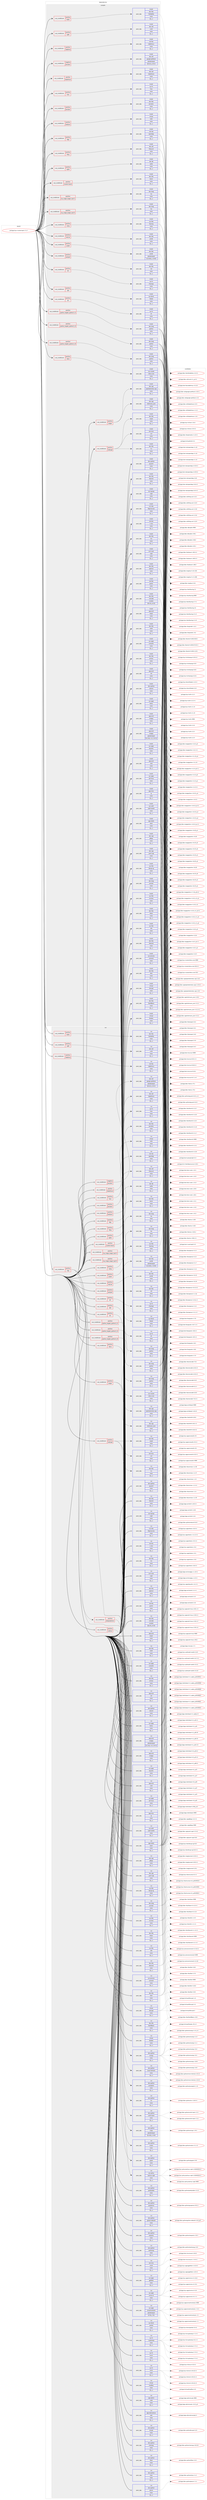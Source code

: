 digraph prolog {

# *************
# Graph options
# *************

newrank=true;
concentrate=true;
compound=true;
graph [rankdir=LR,fontname=Helvetica,fontsize=10,ranksep=1.5];#, ranksep=2.5, nodesep=0.2];
edge  [arrowhead=vee];
node  [fontname=Helvetica,fontsize=10];

# **********
# The ebuild
# **********

subgraph cluster_leftcol {
color=gray;
label=<<i>ebuild</i>>;
id [label="portage://sys-cluster/ceph-17.2.7", color=red, width=4, href="../sys-cluster/ceph-17.2.7.svg"];
}

# ****************
# The dependencies
# ****************

subgraph cluster_midcol {
color=gray;
label=<<i>dependencies</i>>;
subgraph cluster_compile {
fillcolor="#eeeeee";
style=filled;
label=<<i>compile</i>>;
subgraph cond118510 {
dependency441503 [label=<<TABLE BORDER="0" CELLBORDER="1" CELLSPACING="0" CELLPADDING="4"><TR><TD ROWSPAN="3" CELLPADDING="10">use_conditional</TD></TR><TR><TD>negative</TD></TR><TR><TD>jemalloc</TD></TR></TABLE>>, shape=none, color=red];
subgraph pack320032 {
dependency441504 [label=<<TABLE BORDER="0" CELLBORDER="1" CELLSPACING="0" CELLPADDING="4" WIDTH="220"><TR><TD ROWSPAN="6" CELLPADDING="30">pack_dep</TD></TR><TR><TD WIDTH="110">install</TD></TR><TR><TD>dev-util</TD></TR><TR><TD>google-perftools</TD></TR><TR><TD>greaterequal</TD></TR><TR><TD>[[2,6,1],,,2.6.1]</TD></TR></TABLE>>, shape=none, color=blue];
}
dependency441503:e -> dependency441504:w [weight=20,style="dashed",arrowhead="vee"];
}
id:e -> dependency441503:w [weight=20,style="solid",arrowhead="vee"];
subgraph cond118511 {
dependency441505 [label=<<TABLE BORDER="0" CELLBORDER="1" CELLSPACING="0" CELLPADDING="4"><TR><TD ROWSPAN="3" CELLPADDING="10">use_conditional</TD></TR><TR><TD>positive</TD></TR><TR><TD>babeltrace</TD></TR></TABLE>>, shape=none, color=red];
subgraph pack320033 {
dependency441506 [label=<<TABLE BORDER="0" CELLBORDER="1" CELLSPACING="0" CELLPADDING="4" WIDTH="220"><TR><TD ROWSPAN="6" CELLPADDING="30">pack_dep</TD></TR><TR><TD WIDTH="110">install</TD></TR><TR><TD>dev-util</TD></TR><TR><TD>babeltrace</TD></TR><TR><TD>none</TD></TR><TR><TD>[[],,,,]</TD></TR></TABLE>>, shape=none, color=blue];
}
dependency441505:e -> dependency441506:w [weight=20,style="dashed",arrowhead="vee"];
}
id:e -> dependency441505:w [weight=20,style="solid",arrowhead="vee"];
subgraph cond118512 {
dependency441507 [label=<<TABLE BORDER="0" CELLBORDER="1" CELLSPACING="0" CELLPADDING="4"><TR><TD ROWSPAN="3" CELLPADDING="10">use_conditional</TD></TR><TR><TD>positive</TD></TR><TR><TD>fuse</TD></TR></TABLE>>, shape=none, color=red];
subgraph pack320034 {
dependency441508 [label=<<TABLE BORDER="0" CELLBORDER="1" CELLSPACING="0" CELLPADDING="4" WIDTH="220"><TR><TD ROWSPAN="6" CELLPADDING="30">pack_dep</TD></TR><TR><TD WIDTH="110">install</TD></TR><TR><TD>sys-fs</TD></TR><TR><TD>fuse</TD></TR><TR><TD>none</TD></TR><TR><TD>[[],,,,]</TD></TR></TABLE>>, shape=none, color=blue];
}
dependency441507:e -> dependency441508:w [weight=20,style="dashed",arrowhead="vee"];
}
id:e -> dependency441507:w [weight=20,style="solid",arrowhead="vee"];
subgraph cond118513 {
dependency441509 [label=<<TABLE BORDER="0" CELLBORDER="1" CELLSPACING="0" CELLPADDING="4"><TR><TD ROWSPAN="3" CELLPADDING="10">use_conditional</TD></TR><TR><TD>positive</TD></TR><TR><TD>jaeger</TD></TR></TABLE>>, shape=none, color=red];
subgraph pack320035 {
dependency441510 [label=<<TABLE BORDER="0" CELLBORDER="1" CELLSPACING="0" CELLPADDING="4" WIDTH="220"><TR><TD ROWSPAN="6" CELLPADDING="30">pack_dep</TD></TR><TR><TD WIDTH="110">install</TD></TR><TR><TD>dev-cpp</TD></TR><TR><TD>nlohmann_json</TD></TR><TR><TD>none</TD></TR><TR><TD>[[],,,,]</TD></TR></TABLE>>, shape=none, color=blue];
}
dependency441509:e -> dependency441510:w [weight=20,style="dashed",arrowhead="vee"];
subgraph pack320036 {
dependency441511 [label=<<TABLE BORDER="0" CELLBORDER="1" CELLSPACING="0" CELLPADDING="4" WIDTH="220"><TR><TD ROWSPAN="6" CELLPADDING="30">pack_dep</TD></TR><TR><TD WIDTH="110">install</TD></TR><TR><TD>dev-cpp</TD></TR><TR><TD>opentelemetry-cpp</TD></TR><TR><TD>none</TD></TR><TR><TD>[[],,,,]</TD></TR></TABLE>>, shape=none, color=blue];
}
dependency441509:e -> dependency441511:w [weight=20,style="dashed",arrowhead="vee"];
}
id:e -> dependency441509:w [weight=20,style="solid",arrowhead="vee"];
subgraph cond118514 {
dependency441512 [label=<<TABLE BORDER="0" CELLBORDER="1" CELLSPACING="0" CELLPADDING="4"><TR><TD ROWSPAN="3" CELLPADDING="10">use_conditional</TD></TR><TR><TD>positive</TD></TR><TR><TD>jemalloc</TD></TR></TABLE>>, shape=none, color=red];
subgraph pack320037 {
dependency441513 [label=<<TABLE BORDER="0" CELLBORDER="1" CELLSPACING="0" CELLPADDING="4" WIDTH="220"><TR><TD ROWSPAN="6" CELLPADDING="30">pack_dep</TD></TR><TR><TD WIDTH="110">install</TD></TR><TR><TD>dev-libs</TD></TR><TR><TD>jemalloc</TD></TR><TR><TD>none</TD></TR><TR><TD>[[],,,,]</TD></TR></TABLE>>, shape=none, color=blue];
}
dependency441512:e -> dependency441513:w [weight=20,style="dashed",arrowhead="vee"];
}
id:e -> dependency441512:w [weight=20,style="solid",arrowhead="vee"];
subgraph cond118515 {
dependency441514 [label=<<TABLE BORDER="0" CELLBORDER="1" CELLSPACING="0" CELLPADDING="4"><TR><TD ROWSPAN="3" CELLPADDING="10">use_conditional</TD></TR><TR><TD>positive</TD></TR><TR><TD>kafka</TD></TR></TABLE>>, shape=none, color=red];
subgraph pack320038 {
dependency441515 [label=<<TABLE BORDER="0" CELLBORDER="1" CELLSPACING="0" CELLPADDING="4" WIDTH="220"><TR><TD ROWSPAN="6" CELLPADDING="30">pack_dep</TD></TR><TR><TD WIDTH="110">install</TD></TR><TR><TD>dev-libs</TD></TR><TR><TD>librdkafka</TD></TR><TR><TD>none</TD></TR><TR><TD>[[],,,,]</TD></TR></TABLE>>, shape=none, color=blue];
}
dependency441514:e -> dependency441515:w [weight=20,style="dashed",arrowhead="vee"];
}
id:e -> dependency441514:w [weight=20,style="solid",arrowhead="vee"];
subgraph cond118516 {
dependency441516 [label=<<TABLE BORDER="0" CELLBORDER="1" CELLSPACING="0" CELLPADDING="4"><TR><TD ROWSPAN="3" CELLPADDING="10">use_conditional</TD></TR><TR><TD>positive</TD></TR><TR><TD>kerberos</TD></TR></TABLE>>, shape=none, color=red];
subgraph pack320039 {
dependency441517 [label=<<TABLE BORDER="0" CELLBORDER="1" CELLSPACING="0" CELLPADDING="4" WIDTH="220"><TR><TD ROWSPAN="6" CELLPADDING="30">pack_dep</TD></TR><TR><TD WIDTH="110">install</TD></TR><TR><TD>virtual</TD></TR><TR><TD>krb5</TD></TR><TR><TD>none</TD></TR><TR><TD>[[],,,,]</TD></TR></TABLE>>, shape=none, color=blue];
}
dependency441516:e -> dependency441517:w [weight=20,style="dashed",arrowhead="vee"];
}
id:e -> dependency441516:w [weight=20,style="solid",arrowhead="vee"];
subgraph cond118517 {
dependency441518 [label=<<TABLE BORDER="0" CELLBORDER="1" CELLSPACING="0" CELLPADDING="4"><TR><TD ROWSPAN="3" CELLPADDING="10">use_conditional</TD></TR><TR><TD>positive</TD></TR><TR><TD>ldap</TD></TR></TABLE>>, shape=none, color=red];
subgraph pack320040 {
dependency441519 [label=<<TABLE BORDER="0" CELLBORDER="1" CELLSPACING="0" CELLPADDING="4" WIDTH="220"><TR><TD ROWSPAN="6" CELLPADDING="30">pack_dep</TD></TR><TR><TD WIDTH="110">install</TD></TR><TR><TD>net-nds</TD></TR><TR><TD>openldap</TD></TR><TR><TD>none</TD></TR><TR><TD>[[],,,,]</TD></TR></TABLE>>, shape=none, color=blue];
}
dependency441518:e -> dependency441519:w [weight=20,style="dashed",arrowhead="vee"];
}
id:e -> dependency441518:w [weight=20,style="solid",arrowhead="vee"];
subgraph cond118518 {
dependency441520 [label=<<TABLE BORDER="0" CELLBORDER="1" CELLSPACING="0" CELLPADDING="4"><TR><TD ROWSPAN="3" CELLPADDING="10">use_conditional</TD></TR><TR><TD>positive</TD></TR><TR><TD>lttng</TD></TR></TABLE>>, shape=none, color=red];
subgraph pack320041 {
dependency441521 [label=<<TABLE BORDER="0" CELLBORDER="1" CELLSPACING="0" CELLPADDING="4" WIDTH="220"><TR><TD ROWSPAN="6" CELLPADDING="30">pack_dep</TD></TR><TR><TD WIDTH="110">install</TD></TR><TR><TD>dev-util</TD></TR><TR><TD>lttng-ust</TD></TR><TR><TD>none</TD></TR><TR><TD>[[],,,,]</TD></TR></TABLE>>, shape=none, color=blue];
}
dependency441520:e -> dependency441521:w [weight=20,style="dashed",arrowhead="vee"];
}
id:e -> dependency441520:w [weight=20,style="solid",arrowhead="vee"];
subgraph cond118519 {
dependency441522 [label=<<TABLE BORDER="0" CELLBORDER="1" CELLSPACING="0" CELLPADDING="4"><TR><TD ROWSPAN="3" CELLPADDING="10">use_conditional</TD></TR><TR><TD>positive</TD></TR><TR><TD>lua_single_target_lua5-3</TD></TR></TABLE>>, shape=none, color=red];
subgraph pack320042 {
dependency441523 [label=<<TABLE BORDER="0" CELLBORDER="1" CELLSPACING="0" CELLPADDING="4" WIDTH="220"><TR><TD ROWSPAN="6" CELLPADDING="30">pack_dep</TD></TR><TR><TD WIDTH="110">install</TD></TR><TR><TD>dev-lang</TD></TR><TR><TD>lua</TD></TR><TR><TD>none</TD></TR><TR><TD>[[],,,,]</TD></TR></TABLE>>, shape=none, color=blue];
}
dependency441522:e -> dependency441523:w [weight=20,style="dashed",arrowhead="vee"];
}
id:e -> dependency441522:w [weight=20,style="solid",arrowhead="vee"];
subgraph cond118520 {
dependency441524 [label=<<TABLE BORDER="0" CELLBORDER="1" CELLSPACING="0" CELLPADDING="4"><TR><TD ROWSPAN="3" CELLPADDING="10">use_conditional</TD></TR><TR><TD>positive</TD></TR><TR><TD>lua_single_target_lua5-4</TD></TR></TABLE>>, shape=none, color=red];
subgraph pack320043 {
dependency441525 [label=<<TABLE BORDER="0" CELLBORDER="1" CELLSPACING="0" CELLPADDING="4" WIDTH="220"><TR><TD ROWSPAN="6" CELLPADDING="30">pack_dep</TD></TR><TR><TD WIDTH="110">install</TD></TR><TR><TD>dev-lang</TD></TR><TR><TD>lua</TD></TR><TR><TD>none</TD></TR><TR><TD>[[],,,,]</TD></TR></TABLE>>, shape=none, color=blue];
}
dependency441524:e -> dependency441525:w [weight=20,style="dashed",arrowhead="vee"];
}
id:e -> dependency441524:w [weight=20,style="solid",arrowhead="vee"];
subgraph cond118521 {
dependency441526 [label=<<TABLE BORDER="0" CELLBORDER="1" CELLSPACING="0" CELLPADDING="4"><TR><TD ROWSPAN="3" CELLPADDING="10">use_conditional</TD></TR><TR><TD>positive</TD></TR><TR><TD>parquet</TD></TR></TABLE>>, shape=none, color=red];
subgraph pack320044 {
dependency441527 [label=<<TABLE BORDER="0" CELLBORDER="1" CELLSPACING="0" CELLPADDING="4" WIDTH="220"><TR><TD ROWSPAN="6" CELLPADDING="30">pack_dep</TD></TR><TR><TD WIDTH="110">install</TD></TR><TR><TD>dev-libs</TD></TR><TR><TD>re2</TD></TR><TR><TD>none</TD></TR><TR><TD>[[],,,,]</TD></TR></TABLE>>, shape=none, color=blue];
}
dependency441526:e -> dependency441527:w [weight=20,style="dashed",arrowhead="vee"];
}
id:e -> dependency441526:w [weight=20,style="solid",arrowhead="vee"];
subgraph cond118522 {
dependency441528 [label=<<TABLE BORDER="0" CELLBORDER="1" CELLSPACING="0" CELLPADDING="4"><TR><TD ROWSPAN="3" CELLPADDING="10">use_conditional</TD></TR><TR><TD>positive</TD></TR><TR><TD>pmdk</TD></TR></TABLE>>, shape=none, color=red];
subgraph pack320045 {
dependency441529 [label=<<TABLE BORDER="0" CELLBORDER="1" CELLSPACING="0" CELLPADDING="4" WIDTH="220"><TR><TD ROWSPAN="6" CELLPADDING="30">pack_dep</TD></TR><TR><TD WIDTH="110">install</TD></TR><TR><TD>dev-libs</TD></TR><TR><TD>pmdk</TD></TR><TR><TD>greaterequal</TD></TR><TR><TD>[[1,10,0],,,1.10.0]</TD></TR></TABLE>>, shape=none, color=blue];
}
dependency441528:e -> dependency441529:w [weight=20,style="dashed",arrowhead="vee"];
}
id:e -> dependency441528:w [weight=20,style="solid",arrowhead="vee"];
subgraph cond118523 {
dependency441530 [label=<<TABLE BORDER="0" CELLBORDER="1" CELLSPACING="0" CELLPADDING="4"><TR><TD ROWSPAN="3" CELLPADDING="10">use_conditional</TD></TR><TR><TD>positive</TD></TR><TR><TD>python_targets_python3_10</TD></TR></TABLE>>, shape=none, color=red];
subgraph pack320046 {
dependency441531 [label=<<TABLE BORDER="0" CELLBORDER="1" CELLSPACING="0" CELLPADDING="4" WIDTH="220"><TR><TD ROWSPAN="6" CELLPADDING="30">pack_dep</TD></TR><TR><TD WIDTH="110">install</TD></TR><TR><TD>dev-lang</TD></TR><TR><TD>python</TD></TR><TR><TD>none</TD></TR><TR><TD>[[],,,,]</TD></TR></TABLE>>, shape=none, color=blue];
}
dependency441530:e -> dependency441531:w [weight=20,style="dashed",arrowhead="vee"];
}
id:e -> dependency441530:w [weight=20,style="solid",arrowhead="vee"];
subgraph cond118524 {
dependency441532 [label=<<TABLE BORDER="0" CELLBORDER="1" CELLSPACING="0" CELLPADDING="4"><TR><TD ROWSPAN="3" CELLPADDING="10">use_conditional</TD></TR><TR><TD>positive</TD></TR><TR><TD>python_targets_python3_11</TD></TR></TABLE>>, shape=none, color=red];
subgraph pack320047 {
dependency441533 [label=<<TABLE BORDER="0" CELLBORDER="1" CELLSPACING="0" CELLPADDING="4" WIDTH="220"><TR><TD ROWSPAN="6" CELLPADDING="30">pack_dep</TD></TR><TR><TD WIDTH="110">install</TD></TR><TR><TD>dev-lang</TD></TR><TR><TD>python</TD></TR><TR><TD>none</TD></TR><TR><TD>[[],,,,]</TD></TR></TABLE>>, shape=none, color=blue];
}
dependency441532:e -> dependency441533:w [weight=20,style="dashed",arrowhead="vee"];
}
id:e -> dependency441532:w [weight=20,style="solid",arrowhead="vee"];
subgraph cond118525 {
dependency441534 [label=<<TABLE BORDER="0" CELLBORDER="1" CELLSPACING="0" CELLPADDING="4"><TR><TD ROWSPAN="3" CELLPADDING="10">use_conditional</TD></TR><TR><TD>positive</TD></TR><TR><TD>python_targets_python3_12</TD></TR></TABLE>>, shape=none, color=red];
subgraph pack320048 {
dependency441535 [label=<<TABLE BORDER="0" CELLBORDER="1" CELLSPACING="0" CELLPADDING="4" WIDTH="220"><TR><TD ROWSPAN="6" CELLPADDING="30">pack_dep</TD></TR><TR><TD WIDTH="110">install</TD></TR><TR><TD>dev-lang</TD></TR><TR><TD>python</TD></TR><TR><TD>none</TD></TR><TR><TD>[[],,,,]</TD></TR></TABLE>>, shape=none, color=blue];
}
dependency441534:e -> dependency441535:w [weight=20,style="dashed",arrowhead="vee"];
}
id:e -> dependency441534:w [weight=20,style="solid",arrowhead="vee"];
subgraph cond118526 {
dependency441536 [label=<<TABLE BORDER="0" CELLBORDER="1" CELLSPACING="0" CELLPADDING="4"><TR><TD ROWSPAN="3" CELLPADDING="10">use_conditional</TD></TR><TR><TD>positive</TD></TR><TR><TD>rabbitmq</TD></TR></TABLE>>, shape=none, color=red];
subgraph pack320049 {
dependency441537 [label=<<TABLE BORDER="0" CELLBORDER="1" CELLSPACING="0" CELLPADDING="4" WIDTH="220"><TR><TD ROWSPAN="6" CELLPADDING="30">pack_dep</TD></TR><TR><TD WIDTH="110">install</TD></TR><TR><TD>net-libs</TD></TR><TR><TD>rabbitmq-c</TD></TR><TR><TD>none</TD></TR><TR><TD>[[],,,,]</TD></TR></TABLE>>, shape=none, color=blue];
}
dependency441536:e -> dependency441537:w [weight=20,style="dashed",arrowhead="vee"];
}
id:e -> dependency441536:w [weight=20,style="solid",arrowhead="vee"];
subgraph cond118527 {
dependency441538 [label=<<TABLE BORDER="0" CELLBORDER="1" CELLSPACING="0" CELLPADDING="4"><TR><TD ROWSPAN="3" CELLPADDING="10">use_conditional</TD></TR><TR><TD>positive</TD></TR><TR><TD>radosgw</TD></TR></TABLE>>, shape=none, color=red];
subgraph pack320050 {
dependency441539 [label=<<TABLE BORDER="0" CELLBORDER="1" CELLSPACING="0" CELLPADDING="4" WIDTH="220"><TR><TD ROWSPAN="6" CELLPADDING="30">pack_dep</TD></TR><TR><TD WIDTH="110">install</TD></TR><TR><TD>dev-libs</TD></TR><TR><TD>icu</TD></TR><TR><TD>none</TD></TR><TR><TD>[[],,,,]</TD></TR></TABLE>>, shape=none, color=blue];
}
dependency441538:e -> dependency441539:w [weight=20,style="dashed",arrowhead="vee"];
subgraph pack320051 {
dependency441540 [label=<<TABLE BORDER="0" CELLBORDER="1" CELLSPACING="0" CELLPADDING="4" WIDTH="220"><TR><TD ROWSPAN="6" CELLPADDING="30">pack_dep</TD></TR><TR><TD WIDTH="110">install</TD></TR><TR><TD>dev-libs</TD></TR><TR><TD>expat</TD></TR><TR><TD>none</TD></TR><TR><TD>[[],,,,]</TD></TR></TABLE>>, shape=none, color=blue];
}
dependency441538:e -> dependency441540:w [weight=20,style="dashed",arrowhead="vee"];
subgraph pack320052 {
dependency441541 [label=<<TABLE BORDER="0" CELLBORDER="1" CELLSPACING="0" CELLPADDING="4" WIDTH="220"><TR><TD ROWSPAN="6" CELLPADDING="30">pack_dep</TD></TR><TR><TD WIDTH="110">install</TD></TR><TR><TD>net-misc</TD></TR><TR><TD>curl</TD></TR><TR><TD>none</TD></TR><TR><TD>[[],,,,]</TD></TR></TABLE>>, shape=none, color=blue];
}
dependency441538:e -> dependency441541:w [weight=20,style="dashed",arrowhead="vee"];
}
id:e -> dependency441538:w [weight=20,style="solid",arrowhead="vee"];
subgraph cond118528 {
dependency441542 [label=<<TABLE BORDER="0" CELLBORDER="1" CELLSPACING="0" CELLPADDING="4"><TR><TD ROWSPAN="3" CELLPADDING="10">use_conditional</TD></TR><TR><TD>positive</TD></TR><TR><TD>rbd-rwl</TD></TR></TABLE>>, shape=none, color=red];
subgraph pack320053 {
dependency441543 [label=<<TABLE BORDER="0" CELLBORDER="1" CELLSPACING="0" CELLPADDING="4" WIDTH="220"><TR><TD ROWSPAN="6" CELLPADDING="30">pack_dep</TD></TR><TR><TD WIDTH="110">install</TD></TR><TR><TD>dev-libs</TD></TR><TR><TD>pmdk</TD></TR><TR><TD>none</TD></TR><TR><TD>[[],,,,]</TD></TR></TABLE>>, shape=none, color=blue];
}
dependency441542:e -> dependency441543:w [weight=20,style="dashed",arrowhead="vee"];
}
id:e -> dependency441542:w [weight=20,style="solid",arrowhead="vee"];
subgraph cond118529 {
dependency441544 [label=<<TABLE BORDER="0" CELLBORDER="1" CELLSPACING="0" CELLPADDING="4"><TR><TD ROWSPAN="3" CELLPADDING="10">use_conditional</TD></TR><TR><TD>positive</TD></TR><TR><TD>rdma</TD></TR></TABLE>>, shape=none, color=red];
subgraph pack320054 {
dependency441545 [label=<<TABLE BORDER="0" CELLBORDER="1" CELLSPACING="0" CELLPADDING="4" WIDTH="220"><TR><TD ROWSPAN="6" CELLPADDING="30">pack_dep</TD></TR><TR><TD WIDTH="110">install</TD></TR><TR><TD>sys-cluster</TD></TR><TR><TD>rdma-core</TD></TR><TR><TD>none</TD></TR><TR><TD>[[],,,,]</TD></TR></TABLE>>, shape=none, color=blue];
}
dependency441544:e -> dependency441545:w [weight=20,style="dashed",arrowhead="vee"];
}
id:e -> dependency441544:w [weight=20,style="solid",arrowhead="vee"];
subgraph cond118530 {
dependency441546 [label=<<TABLE BORDER="0" CELLBORDER="1" CELLSPACING="0" CELLPADDING="4"><TR><TD ROWSPAN="3" CELLPADDING="10">use_conditional</TD></TR><TR><TD>positive</TD></TR><TR><TD>spdk</TD></TR></TABLE>>, shape=none, color=red];
subgraph pack320055 {
dependency441547 [label=<<TABLE BORDER="0" CELLBORDER="1" CELLSPACING="0" CELLPADDING="4" WIDTH="220"><TR><TD ROWSPAN="6" CELLPADDING="30">pack_dep</TD></TR><TR><TD WIDTH="110">install</TD></TR><TR><TD>dev-util</TD></TR><TR><TD>cunit</TD></TR><TR><TD>none</TD></TR><TR><TD>[[],,,,]</TD></TR></TABLE>>, shape=none, color=blue];
}
dependency441546:e -> dependency441547:w [weight=20,style="dashed",arrowhead="vee"];
}
id:e -> dependency441546:w [weight=20,style="solid",arrowhead="vee"];
subgraph cond118531 {
dependency441548 [label=<<TABLE BORDER="0" CELLBORDER="1" CELLSPACING="0" CELLPADDING="4"><TR><TD ROWSPAN="3" CELLPADDING="10">use_conditional</TD></TR><TR><TD>positive</TD></TR><TR><TD>sqlite</TD></TR></TABLE>>, shape=none, color=red];
subgraph pack320056 {
dependency441549 [label=<<TABLE BORDER="0" CELLBORDER="1" CELLSPACING="0" CELLPADDING="4" WIDTH="220"><TR><TD ROWSPAN="6" CELLPADDING="30">pack_dep</TD></TR><TR><TD WIDTH="110">install</TD></TR><TR><TD>dev-db</TD></TR><TR><TD>sqlite</TD></TR><TR><TD>none</TD></TR><TR><TD>[[],,,,]</TD></TR></TABLE>>, shape=none, color=blue];
}
dependency441548:e -> dependency441549:w [weight=20,style="dashed",arrowhead="vee"];
}
id:e -> dependency441548:w [weight=20,style="solid",arrowhead="vee"];
subgraph cond118532 {
dependency441550 [label=<<TABLE BORDER="0" CELLBORDER="1" CELLSPACING="0" CELLPADDING="4"><TR><TD ROWSPAN="3" CELLPADDING="10">use_conditional</TD></TR><TR><TD>positive</TD></TR><TR><TD>system-boost</TD></TR></TABLE>>, shape=none, color=red];
subgraph pack320057 {
dependency441551 [label=<<TABLE BORDER="0" CELLBORDER="1" CELLSPACING="0" CELLPADDING="4" WIDTH="220"><TR><TD ROWSPAN="6" CELLPADDING="30">pack_dep</TD></TR><TR><TD WIDTH="110">install</TD></TR><TR><TD>dev-libs</TD></TR><TR><TD>boost</TD></TR><TR><TD>none</TD></TR><TR><TD>[[],,,,]</TD></TR></TABLE>>, shape=none, color=blue];
}
dependency441550:e -> dependency441551:w [weight=20,style="dashed",arrowhead="vee"];
}
id:e -> dependency441550:w [weight=20,style="solid",arrowhead="vee"];
subgraph cond118533 {
dependency441552 [label=<<TABLE BORDER="0" CELLBORDER="1" CELLSPACING="0" CELLPADDING="4"><TR><TD ROWSPAN="3" CELLPADDING="10">use_conditional</TD></TR><TR><TD>positive</TD></TR><TR><TD>uring</TD></TR></TABLE>>, shape=none, color=red];
subgraph pack320058 {
dependency441553 [label=<<TABLE BORDER="0" CELLBORDER="1" CELLSPACING="0" CELLPADDING="4" WIDTH="220"><TR><TD ROWSPAN="6" CELLPADDING="30">pack_dep</TD></TR><TR><TD WIDTH="110">install</TD></TR><TR><TD>sys-libs</TD></TR><TR><TD>liburing</TD></TR><TR><TD>none</TD></TR><TR><TD>[[],,,,]</TD></TR></TABLE>>, shape=none, color=blue];
}
dependency441552:e -> dependency441553:w [weight=20,style="dashed",arrowhead="vee"];
}
id:e -> dependency441552:w [weight=20,style="solid",arrowhead="vee"];
subgraph cond118534 {
dependency441554 [label=<<TABLE BORDER="0" CELLBORDER="1" CELLSPACING="0" CELLPADDING="4"><TR><TD ROWSPAN="3" CELLPADDING="10">use_conditional</TD></TR><TR><TD>positive</TD></TR><TR><TD>xfs</TD></TR></TABLE>>, shape=none, color=red];
subgraph pack320059 {
dependency441555 [label=<<TABLE BORDER="0" CELLBORDER="1" CELLSPACING="0" CELLPADDING="4" WIDTH="220"><TR><TD ROWSPAN="6" CELLPADDING="30">pack_dep</TD></TR><TR><TD WIDTH="110">install</TD></TR><TR><TD>sys-fs</TD></TR><TR><TD>xfsprogs</TD></TR><TR><TD>none</TD></TR><TR><TD>[[],,,,]</TD></TR></TABLE>>, shape=none, color=blue];
}
dependency441554:e -> dependency441555:w [weight=20,style="dashed",arrowhead="vee"];
}
id:e -> dependency441554:w [weight=20,style="solid",arrowhead="vee"];
subgraph cond118535 {
dependency441556 [label=<<TABLE BORDER="0" CELLBORDER="1" CELLSPACING="0" CELLPADDING="4"><TR><TD ROWSPAN="3" CELLPADDING="10">use_conditional</TD></TR><TR><TD>positive</TD></TR><TR><TD>zbd</TD></TR></TABLE>>, shape=none, color=red];
subgraph pack320060 {
dependency441557 [label=<<TABLE BORDER="0" CELLBORDER="1" CELLSPACING="0" CELLPADDING="4" WIDTH="220"><TR><TD ROWSPAN="6" CELLPADDING="30">pack_dep</TD></TR><TR><TD WIDTH="110">install</TD></TR><TR><TD>sys-block</TD></TR><TR><TD>libzbd</TD></TR><TR><TD>none</TD></TR><TR><TD>[[],,,,]</TD></TR></TABLE>>, shape=none, color=blue];
}
dependency441556:e -> dependency441557:w [weight=20,style="dashed",arrowhead="vee"];
}
id:e -> dependency441556:w [weight=20,style="solid",arrowhead="vee"];
subgraph cond118536 {
dependency441558 [label=<<TABLE BORDER="0" CELLBORDER="1" CELLSPACING="0" CELLPADDING="4"><TR><TD ROWSPAN="3" CELLPADDING="10">use_conditional</TD></TR><TR><TD>positive</TD></TR><TR><TD>zfs</TD></TR></TABLE>>, shape=none, color=red];
subgraph pack320061 {
dependency441559 [label=<<TABLE BORDER="0" CELLBORDER="1" CELLSPACING="0" CELLPADDING="4" WIDTH="220"><TR><TD ROWSPAN="6" CELLPADDING="30">pack_dep</TD></TR><TR><TD WIDTH="110">install</TD></TR><TR><TD>sys-fs</TD></TR><TR><TD>zfs</TD></TR><TR><TD>none</TD></TR><TR><TD>[[],,,,]</TD></TR></TABLE>>, shape=none, color=blue];
}
dependency441558:e -> dependency441559:w [weight=20,style="dashed",arrowhead="vee"];
}
id:e -> dependency441558:w [weight=20,style="solid",arrowhead="vee"];
subgraph pack320062 {
dependency441560 [label=<<TABLE BORDER="0" CELLBORDER="1" CELLSPACING="0" CELLPADDING="4" WIDTH="220"><TR><TD ROWSPAN="6" CELLPADDING="30">pack_dep</TD></TR><TR><TD WIDTH="110">install</TD></TR><TR><TD>acct-group</TD></TR><TR><TD>ceph</TD></TR><TR><TD>none</TD></TR><TR><TD>[[],,,,]</TD></TR></TABLE>>, shape=none, color=blue];
}
id:e -> dependency441560:w [weight=20,style="solid",arrowhead="vee"];
subgraph pack320063 {
dependency441561 [label=<<TABLE BORDER="0" CELLBORDER="1" CELLSPACING="0" CELLPADDING="4" WIDTH="220"><TR><TD ROWSPAN="6" CELLPADDING="30">pack_dep</TD></TR><TR><TD WIDTH="110">install</TD></TR><TR><TD>acct-user</TD></TR><TR><TD>ceph</TD></TR><TR><TD>none</TD></TR><TR><TD>[[],,,,]</TD></TR></TABLE>>, shape=none, color=blue];
}
id:e -> dependency441561:w [weight=20,style="solid",arrowhead="vee"];
subgraph pack320064 {
dependency441562 [label=<<TABLE BORDER="0" CELLBORDER="1" CELLSPACING="0" CELLPADDING="4" WIDTH="220"><TR><TD ROWSPAN="6" CELLPADDING="30">pack_dep</TD></TR><TR><TD WIDTH="110">install</TD></TR><TR><TD>app-arch</TD></TR><TR><TD>bzip2</TD></TR><TR><TD>none</TD></TR><TR><TD>[[],,,,]</TD></TR></TABLE>>, shape=none, color=blue];
}
id:e -> dependency441562:w [weight=20,style="solid",arrowhead="vee"];
subgraph pack320065 {
dependency441563 [label=<<TABLE BORDER="0" CELLBORDER="1" CELLSPACING="0" CELLPADDING="4" WIDTH="220"><TR><TD ROWSPAN="6" CELLPADDING="30">pack_dep</TD></TR><TR><TD WIDTH="110">install</TD></TR><TR><TD>app-arch</TD></TR><TR><TD>lz4</TD></TR><TR><TD>none</TD></TR><TR><TD>[[],,,,]</TD></TR></TABLE>>, shape=none, color=blue];
}
id:e -> dependency441563:w [weight=20,style="solid",arrowhead="vee"];
subgraph pack320066 {
dependency441564 [label=<<TABLE BORDER="0" CELLBORDER="1" CELLSPACING="0" CELLPADDING="4" WIDTH="220"><TR><TD ROWSPAN="6" CELLPADDING="30">pack_dep</TD></TR><TR><TD WIDTH="110">install</TD></TR><TR><TD>app-arch</TD></TR><TR><TD>snappy</TD></TR><TR><TD>greaterequal</TD></TR><TR><TD>[[1,1,9],,-r1,1.1.9-r1]</TD></TR></TABLE>>, shape=none, color=blue];
}
id:e -> dependency441564:w [weight=20,style="solid",arrowhead="vee"];
subgraph pack320067 {
dependency441565 [label=<<TABLE BORDER="0" CELLBORDER="1" CELLSPACING="0" CELLPADDING="4" WIDTH="220"><TR><TD ROWSPAN="6" CELLPADDING="30">pack_dep</TD></TR><TR><TD WIDTH="110">install</TD></TR><TR><TD>app-arch</TD></TR><TR><TD>snappy</TD></TR><TR><TD>none</TD></TR><TR><TD>[[],,,,]</TD></TR></TABLE>>, shape=none, color=blue];
}
id:e -> dependency441565:w [weight=20,style="solid",arrowhead="vee"];
subgraph pack320068 {
dependency441566 [label=<<TABLE BORDER="0" CELLBORDER="1" CELLSPACING="0" CELLPADDING="4" WIDTH="220"><TR><TD ROWSPAN="6" CELLPADDING="30">pack_dep</TD></TR><TR><TD WIDTH="110">install</TD></TR><TR><TD>app-arch</TD></TR><TR><TD>zstd</TD></TR><TR><TD>none</TD></TR><TR><TD>[[],,,,]</TD></TR></TABLE>>, shape=none, color=blue];
}
id:e -> dependency441566:w [weight=20,style="solid",arrowhead="vee"];
subgraph pack320069 {
dependency441567 [label=<<TABLE BORDER="0" CELLBORDER="1" CELLSPACING="0" CELLPADDING="4" WIDTH="220"><TR><TD ROWSPAN="6" CELLPADDING="30">pack_dep</TD></TR><TR><TD WIDTH="110">install</TD></TR><TR><TD>app-misc</TD></TR><TR><TD>jq</TD></TR><TR><TD>none</TD></TR><TR><TD>[[],,,,]</TD></TR></TABLE>>, shape=none, color=blue];
}
id:e -> dependency441567:w [weight=20,style="solid",arrowhead="vee"];
subgraph pack320070 {
dependency441568 [label=<<TABLE BORDER="0" CELLBORDER="1" CELLSPACING="0" CELLPADDING="4" WIDTH="220"><TR><TD ROWSPAN="6" CELLPADDING="30">pack_dep</TD></TR><TR><TD WIDTH="110">install</TD></TR><TR><TD>app-shells</TD></TR><TR><TD>bash</TD></TR><TR><TD>none</TD></TR><TR><TD>[[],,,,]</TD></TR></TABLE>>, shape=none, color=blue];
}
id:e -> dependency441568:w [weight=20,style="solid",arrowhead="vee"];
subgraph pack320071 {
dependency441569 [label=<<TABLE BORDER="0" CELLBORDER="1" CELLSPACING="0" CELLPADDING="4" WIDTH="220"><TR><TD ROWSPAN="6" CELLPADDING="30">pack_dep</TD></TR><TR><TD WIDTH="110">install</TD></TR><TR><TD>dev-cpp</TD></TR><TR><TD>gflags</TD></TR><TR><TD>none</TD></TR><TR><TD>[[],,,,]</TD></TR></TABLE>>, shape=none, color=blue];
}
id:e -> dependency441569:w [weight=20,style="solid",arrowhead="vee"];
subgraph pack320072 {
dependency441570 [label=<<TABLE BORDER="0" CELLBORDER="1" CELLSPACING="0" CELLPADDING="4" WIDTH="220"><TR><TD ROWSPAN="6" CELLPADDING="30">pack_dep</TD></TR><TR><TD WIDTH="110">install</TD></TR><TR><TD>dev-cpp</TD></TR><TR><TD>yaml-cpp</TD></TR><TR><TD>none</TD></TR><TR><TD>[[],,,,]</TD></TR></TABLE>>, shape=none, color=blue];
}
id:e -> dependency441570:w [weight=20,style="solid",arrowhead="vee"];
subgraph pack320073 {
dependency441571 [label=<<TABLE BORDER="0" CELLBORDER="1" CELLSPACING="0" CELLPADDING="4" WIDTH="220"><TR><TD ROWSPAN="6" CELLPADDING="30">pack_dep</TD></TR><TR><TD WIDTH="110">install</TD></TR><TR><TD>dev-lang</TD></TR><TR><TD>jsonnet</TD></TR><TR><TD>none</TD></TR><TR><TD>[[],,,,]</TD></TR></TABLE>>, shape=none, color=blue];
}
id:e -> dependency441571:w [weight=20,style="solid",arrowhead="vee"];
subgraph pack320074 {
dependency441572 [label=<<TABLE BORDER="0" CELLBORDER="1" CELLSPACING="0" CELLPADDING="4" WIDTH="220"><TR><TD ROWSPAN="6" CELLPADDING="30">pack_dep</TD></TR><TR><TD WIDTH="110">install</TD></TR><TR><TD>dev-libs</TD></TR><TR><TD>libaio</TD></TR><TR><TD>none</TD></TR><TR><TD>[[],,,,]</TD></TR></TABLE>>, shape=none, color=blue];
}
id:e -> dependency441572:w [weight=20,style="solid",arrowhead="vee"];
subgraph pack320075 {
dependency441573 [label=<<TABLE BORDER="0" CELLBORDER="1" CELLSPACING="0" CELLPADDING="4" WIDTH="220"><TR><TD ROWSPAN="6" CELLPADDING="30">pack_dep</TD></TR><TR><TD WIDTH="110">install</TD></TR><TR><TD>dev-libs</TD></TR><TR><TD>libevent</TD></TR><TR><TD>none</TD></TR><TR><TD>[[],,,,]</TD></TR></TABLE>>, shape=none, color=blue];
}
id:e -> dependency441573:w [weight=20,style="solid",arrowhead="vee"];
subgraph pack320076 {
dependency441574 [label=<<TABLE BORDER="0" CELLBORDER="1" CELLSPACING="0" CELLPADDING="4" WIDTH="220"><TR><TD ROWSPAN="6" CELLPADDING="30">pack_dep</TD></TR><TR><TD WIDTH="110">install</TD></TR><TR><TD>dev-libs</TD></TR><TR><TD>libnl</TD></TR><TR><TD>none</TD></TR><TR><TD>[[],,,,]</TD></TR></TABLE>>, shape=none, color=blue];
}
id:e -> dependency441574:w [weight=20,style="solid",arrowhead="vee"];
subgraph pack320077 {
dependency441575 [label=<<TABLE BORDER="0" CELLBORDER="1" CELLSPACING="0" CELLPADDING="4" WIDTH="220"><TR><TD ROWSPAN="6" CELLPADDING="30">pack_dep</TD></TR><TR><TD WIDTH="110">install</TD></TR><TR><TD>dev-libs</TD></TR><TR><TD>libutf8proc</TD></TR><TR><TD>none</TD></TR><TR><TD>[[],,,,]</TD></TR></TABLE>>, shape=none, color=blue];
}
id:e -> dependency441575:w [weight=20,style="solid",arrowhead="vee"];
subgraph pack320078 {
dependency441576 [label=<<TABLE BORDER="0" CELLBORDER="1" CELLSPACING="0" CELLPADDING="4" WIDTH="220"><TR><TD ROWSPAN="6" CELLPADDING="30">pack_dep</TD></TR><TR><TD WIDTH="110">install</TD></TR><TR><TD>dev-libs</TD></TR><TR><TD>libxml2</TD></TR><TR><TD>none</TD></TR><TR><TD>[[],,,,]</TD></TR></TABLE>>, shape=none, color=blue];
}
id:e -> dependency441576:w [weight=20,style="solid",arrowhead="vee"];
subgraph pack320079 {
dependency441577 [label=<<TABLE BORDER="0" CELLBORDER="1" CELLSPACING="0" CELLPADDING="4" WIDTH="220"><TR><TD ROWSPAN="6" CELLPADDING="30">pack_dep</TD></TR><TR><TD WIDTH="110">install</TD></TR><TR><TD>dev-libs</TD></TR><TR><TD>nss</TD></TR><TR><TD>none</TD></TR><TR><TD>[[],,,,]</TD></TR></TABLE>>, shape=none, color=blue];
}
id:e -> dependency441577:w [weight=20,style="solid",arrowhead="vee"];
subgraph pack320080 {
dependency441578 [label=<<TABLE BORDER="0" CELLBORDER="1" CELLSPACING="0" CELLPADDING="4" WIDTH="220"><TR><TD ROWSPAN="6" CELLPADDING="30">pack_dep</TD></TR><TR><TD WIDTH="110">install</TD></TR><TR><TD>dev-libs</TD></TR><TR><TD>openssl</TD></TR><TR><TD>none</TD></TR><TR><TD>[[],,,,]</TD></TR></TABLE>>, shape=none, color=blue];
}
id:e -> dependency441578:w [weight=20,style="solid",arrowhead="vee"];
subgraph pack320081 {
dependency441579 [label=<<TABLE BORDER="0" CELLBORDER="1" CELLSPACING="0" CELLPADDING="4" WIDTH="220"><TR><TD ROWSPAN="6" CELLPADDING="30">pack_dep</TD></TR><TR><TD WIDTH="110">install</TD></TR><TR><TD>dev-libs</TD></TR><TR><TD>rocksdb</TD></TR><TR><TD>smaller</TD></TR><TR><TD>[[6,15],,,6.15]</TD></TR></TABLE>>, shape=none, color=blue];
}
id:e -> dependency441579:w [weight=20,style="solid",arrowhead="vee"];
subgraph pack320082 {
dependency441580 [label=<<TABLE BORDER="0" CELLBORDER="1" CELLSPACING="0" CELLPADDING="4" WIDTH="220"><TR><TD ROWSPAN="6" CELLPADDING="30">pack_dep</TD></TR><TR><TD WIDTH="110">install</TD></TR><TR><TD>dev-libs</TD></TR><TR><TD>thrift</TD></TR><TR><TD>none</TD></TR><TR><TD>[[],,,,]</TD></TR></TABLE>>, shape=none, color=blue];
}
id:e -> dependency441580:w [weight=20,style="solid",arrowhead="vee"];
subgraph pack320083 {
dependency441581 [label=<<TABLE BORDER="0" CELLBORDER="1" CELLSPACING="0" CELLPADDING="4" WIDTH="220"><TR><TD ROWSPAN="6" CELLPADDING="30">pack_dep</TD></TR><TR><TD WIDTH="110">install</TD></TR><TR><TD>dev-libs</TD></TR><TR><TD>xmlsec</TD></TR><TR><TD>none</TD></TR><TR><TD>[[],,,,]</TD></TR></TABLE>>, shape=none, color=blue];
}
id:e -> dependency441581:w [weight=20,style="solid",arrowhead="vee"];
subgraph pack320084 {
dependency441582 [label=<<TABLE BORDER="0" CELLBORDER="1" CELLSPACING="0" CELLPADDING="4" WIDTH="220"><TR><TD ROWSPAN="6" CELLPADDING="30">pack_dep</TD></TR><TR><TD WIDTH="110">install</TD></TR><TR><TD>dev-python</TD></TR><TR><TD>natsort</TD></TR><TR><TD>none</TD></TR><TR><TD>[[],,,,]</TD></TR></TABLE>>, shape=none, color=blue];
}
id:e -> dependency441582:w [weight=20,style="solid",arrowhead="vee"];
subgraph pack320085 {
dependency441583 [label=<<TABLE BORDER="0" CELLBORDER="1" CELLSPACING="0" CELLPADDING="4" WIDTH="220"><TR><TD ROWSPAN="6" CELLPADDING="30">pack_dep</TD></TR><TR><TD WIDTH="110">install</TD></TR><TR><TD>dev-python</TD></TR><TR><TD>pyyaml</TD></TR><TR><TD>none</TD></TR><TR><TD>[[],,,,]</TD></TR></TABLE>>, shape=none, color=blue];
}
id:e -> dependency441583:w [weight=20,style="solid",arrowhead="vee"];
subgraph pack320086 {
dependency441584 [label=<<TABLE BORDER="0" CELLBORDER="1" CELLSPACING="0" CELLPADDING="4" WIDTH="220"><TR><TD ROWSPAN="6" CELLPADDING="30">pack_dep</TD></TR><TR><TD WIDTH="110">install</TD></TR><TR><TD>net-dns</TD></TR><TR><TD>c-ares</TD></TR><TR><TD>none</TD></TR><TR><TD>[[],,,,]</TD></TR></TABLE>>, shape=none, color=blue];
}
id:e -> dependency441584:w [weight=20,style="solid",arrowhead="vee"];
subgraph pack320087 {
dependency441585 [label=<<TABLE BORDER="0" CELLBORDER="1" CELLSPACING="0" CELLPADDING="4" WIDTH="220"><TR><TD ROWSPAN="6" CELLPADDING="30">pack_dep</TD></TR><TR><TD WIDTH="110">install</TD></TR><TR><TD>net-libs</TD></TR><TR><TD>gnutls</TD></TR><TR><TD>none</TD></TR><TR><TD>[[],,,,]</TD></TR></TABLE>>, shape=none, color=blue];
}
id:e -> dependency441585:w [weight=20,style="solid",arrowhead="vee"];
subgraph pack320088 {
dependency441586 [label=<<TABLE BORDER="0" CELLBORDER="1" CELLSPACING="0" CELLPADDING="4" WIDTH="220"><TR><TD ROWSPAN="6" CELLPADDING="30">pack_dep</TD></TR><TR><TD WIDTH="110">install</TD></TR><TR><TD>sys-apps</TD></TR><TR><TD>coreutils</TD></TR><TR><TD>none</TD></TR><TR><TD>[[],,,,]</TD></TR></TABLE>>, shape=none, color=blue];
}
id:e -> dependency441586:w [weight=20,style="solid",arrowhead="vee"];
subgraph pack320089 {
dependency441587 [label=<<TABLE BORDER="0" CELLBORDER="1" CELLSPACING="0" CELLPADDING="4" WIDTH="220"><TR><TD ROWSPAN="6" CELLPADDING="30">pack_dep</TD></TR><TR><TD WIDTH="110">install</TD></TR><TR><TD>sys-apps</TD></TR><TR><TD>hwloc</TD></TR><TR><TD>none</TD></TR><TR><TD>[[],,,,]</TD></TR></TABLE>>, shape=none, color=blue];
}
id:e -> dependency441587:w [weight=20,style="solid",arrowhead="vee"];
subgraph pack320090 {
dependency441588 [label=<<TABLE BORDER="0" CELLBORDER="1" CELLSPACING="0" CELLPADDING="4" WIDTH="220"><TR><TD ROWSPAN="6" CELLPADDING="30">pack_dep</TD></TR><TR><TD WIDTH="110">install</TD></TR><TR><TD>sys-apps</TD></TR><TR><TD>keyutils</TD></TR><TR><TD>none</TD></TR><TR><TD>[[],,,,]</TD></TR></TABLE>>, shape=none, color=blue];
}
id:e -> dependency441588:w [weight=20,style="solid",arrowhead="vee"];
subgraph pack320091 {
dependency441589 [label=<<TABLE BORDER="0" CELLBORDER="1" CELLSPACING="0" CELLPADDING="4" WIDTH="220"><TR><TD ROWSPAN="6" CELLPADDING="30">pack_dep</TD></TR><TR><TD WIDTH="110">install</TD></TR><TR><TD>sys-apps</TD></TR><TR><TD>util-linux</TD></TR><TR><TD>none</TD></TR><TR><TD>[[],,,,]</TD></TR></TABLE>>, shape=none, color=blue];
}
id:e -> dependency441589:w [weight=20,style="solid",arrowhead="vee"];
subgraph pack320092 {
dependency441590 [label=<<TABLE BORDER="0" CELLBORDER="1" CELLSPACING="0" CELLPADDING="4" WIDTH="220"><TR><TD ROWSPAN="6" CELLPADDING="30">pack_dep</TD></TR><TR><TD WIDTH="110">install</TD></TR><TR><TD>sys-auth</TD></TR><TR><TD>oath-toolkit</TD></TR><TR><TD>none</TD></TR><TR><TD>[[],,,,]</TD></TR></TABLE>>, shape=none, color=blue];
}
id:e -> dependency441590:w [weight=20,style="solid",arrowhead="vee"];
subgraph pack320093 {
dependency441591 [label=<<TABLE BORDER="0" CELLBORDER="1" CELLSPACING="0" CELLPADDING="4" WIDTH="220"><TR><TD ROWSPAN="6" CELLPADDING="30">pack_dep</TD></TR><TR><TD WIDTH="110">install</TD></TR><TR><TD>sys-libs</TD></TR><TR><TD>libcap-ng</TD></TR><TR><TD>none</TD></TR><TR><TD>[[],,,,]</TD></TR></TABLE>>, shape=none, color=blue];
}
id:e -> dependency441591:w [weight=20,style="solid",arrowhead="vee"];
subgraph pack320094 {
dependency441592 [label=<<TABLE BORDER="0" CELLBORDER="1" CELLSPACING="0" CELLPADDING="4" WIDTH="220"><TR><TD ROWSPAN="6" CELLPADDING="30">pack_dep</TD></TR><TR><TD WIDTH="110">install</TD></TR><TR><TD>sys-libs</TD></TR><TR><TD>ncurses</TD></TR><TR><TD>none</TD></TR><TR><TD>[[],,,,]</TD></TR></TABLE>>, shape=none, color=blue];
}
id:e -> dependency441592:w [weight=20,style="solid",arrowhead="vee"];
subgraph pack320095 {
dependency441593 [label=<<TABLE BORDER="0" CELLBORDER="1" CELLSPACING="0" CELLPADDING="4" WIDTH="220"><TR><TD ROWSPAN="6" CELLPADDING="30">pack_dep</TD></TR><TR><TD WIDTH="110">install</TD></TR><TR><TD>sys-libs</TD></TR><TR><TD>zlib</TD></TR><TR><TD>none</TD></TR><TR><TD>[[],,,,]</TD></TR></TABLE>>, shape=none, color=blue];
}
id:e -> dependency441593:w [weight=20,style="solid",arrowhead="vee"];
subgraph pack320096 {
dependency441594 [label=<<TABLE BORDER="0" CELLBORDER="1" CELLSPACING="0" CELLPADDING="4" WIDTH="220"><TR><TD ROWSPAN="6" CELLPADDING="30">pack_dep</TD></TR><TR><TD WIDTH="110">install</TD></TR><TR><TD>sys-process</TD></TR><TR><TD>numactl</TD></TR><TR><TD>none</TD></TR><TR><TD>[[],,,,]</TD></TR></TABLE>>, shape=none, color=blue];
}
id:e -> dependency441594:w [weight=20,style="solid",arrowhead="vee"];
subgraph pack320097 {
dependency441595 [label=<<TABLE BORDER="0" CELLBORDER="1" CELLSPACING="0" CELLPADDING="4" WIDTH="220"><TR><TD ROWSPAN="6" CELLPADDING="30">pack_dep</TD></TR><TR><TD WIDTH="110">install</TD></TR><TR><TD>virtual</TD></TR><TR><TD>libcrypt</TD></TR><TR><TD>none</TD></TR><TR><TD>[[],,,,]</TD></TR></TABLE>>, shape=none, color=blue];
}
id:e -> dependency441595:w [weight=20,style="solid",arrowhead="vee"];
subgraph pack320098 {
dependency441596 [label=<<TABLE BORDER="0" CELLBORDER="1" CELLSPACING="0" CELLPADDING="4" WIDTH="220"><TR><TD ROWSPAN="6" CELLPADDING="30">pack_dep</TD></TR><TR><TD WIDTH="110">install</TD></TR><TR><TD>virtual</TD></TR><TR><TD>libudev</TD></TR><TR><TD>none</TD></TR><TR><TD>[[],,,,]</TD></TR></TABLE>>, shape=none, color=blue];
}
id:e -> dependency441596:w [weight=20,style="solid",arrowhead="vee"];
subgraph pack320099 {
dependency441597 [label=<<TABLE BORDER="0" CELLBORDER="1" CELLSPACING="0" CELLPADDING="4" WIDTH="220"><TR><TD ROWSPAN="6" CELLPADDING="30">pack_dep</TD></TR><TR><TD WIDTH="110">install</TD></TR><TR><TD>x11-libs</TD></TR><TR><TD>libpciaccess</TD></TR><TR><TD>none</TD></TR><TR><TD>[[],,,,]</TD></TR></TABLE>>, shape=none, color=blue];
}
id:e -> dependency441597:w [weight=20,style="solid",arrowhead="vee"];
}
subgraph cluster_compileandrun {
fillcolor="#eeeeee";
style=filled;
label=<<i>compile and run</i>>;
}
subgraph cluster_run {
fillcolor="#eeeeee";
style=filled;
label=<<i>run</i>>;
subgraph cond118537 {
dependency441598 [label=<<TABLE BORDER="0" CELLBORDER="1" CELLSPACING="0" CELLPADDING="4"><TR><TD ROWSPAN="3" CELLPADDING="10">use_conditional</TD></TR><TR><TD>negative</TD></TR><TR><TD>jemalloc</TD></TR></TABLE>>, shape=none, color=red];
subgraph pack320100 {
dependency441599 [label=<<TABLE BORDER="0" CELLBORDER="1" CELLSPACING="0" CELLPADDING="4" WIDTH="220"><TR><TD ROWSPAN="6" CELLPADDING="30">pack_dep</TD></TR><TR><TD WIDTH="110">run</TD></TR><TR><TD>dev-util</TD></TR><TR><TD>google-perftools</TD></TR><TR><TD>greaterequal</TD></TR><TR><TD>[[2,6,1],,,2.6.1]</TD></TR></TABLE>>, shape=none, color=blue];
}
dependency441598:e -> dependency441599:w [weight=20,style="dashed",arrowhead="vee"];
}
id:e -> dependency441598:w [weight=20,style="solid",arrowhead="odot"];
subgraph cond118538 {
dependency441600 [label=<<TABLE BORDER="0" CELLBORDER="1" CELLSPACING="0" CELLPADDING="4"><TR><TD ROWSPAN="3" CELLPADDING="10">use_conditional</TD></TR><TR><TD>positive</TD></TR><TR><TD>babeltrace</TD></TR></TABLE>>, shape=none, color=red];
subgraph pack320101 {
dependency441601 [label=<<TABLE BORDER="0" CELLBORDER="1" CELLSPACING="0" CELLPADDING="4" WIDTH="220"><TR><TD ROWSPAN="6" CELLPADDING="30">pack_dep</TD></TR><TR><TD WIDTH="110">run</TD></TR><TR><TD>dev-util</TD></TR><TR><TD>babeltrace</TD></TR><TR><TD>none</TD></TR><TR><TD>[[],,,,]</TD></TR></TABLE>>, shape=none, color=blue];
}
dependency441600:e -> dependency441601:w [weight=20,style="dashed",arrowhead="vee"];
}
id:e -> dependency441600:w [weight=20,style="solid",arrowhead="odot"];
subgraph cond118539 {
dependency441602 [label=<<TABLE BORDER="0" CELLBORDER="1" CELLSPACING="0" CELLPADDING="4"><TR><TD ROWSPAN="3" CELLPADDING="10">use_conditional</TD></TR><TR><TD>positive</TD></TR><TR><TD>fuse</TD></TR></TABLE>>, shape=none, color=red];
subgraph pack320102 {
dependency441603 [label=<<TABLE BORDER="0" CELLBORDER="1" CELLSPACING="0" CELLPADDING="4" WIDTH="220"><TR><TD ROWSPAN="6" CELLPADDING="30">pack_dep</TD></TR><TR><TD WIDTH="110">run</TD></TR><TR><TD>sys-fs</TD></TR><TR><TD>fuse</TD></TR><TR><TD>none</TD></TR><TR><TD>[[],,,,]</TD></TR></TABLE>>, shape=none, color=blue];
}
dependency441602:e -> dependency441603:w [weight=20,style="dashed",arrowhead="vee"];
}
id:e -> dependency441602:w [weight=20,style="solid",arrowhead="odot"];
subgraph cond118540 {
dependency441604 [label=<<TABLE BORDER="0" CELLBORDER="1" CELLSPACING="0" CELLPADDING="4"><TR><TD ROWSPAN="3" CELLPADDING="10">use_conditional</TD></TR><TR><TD>positive</TD></TR><TR><TD>jaeger</TD></TR></TABLE>>, shape=none, color=red];
subgraph pack320103 {
dependency441605 [label=<<TABLE BORDER="0" CELLBORDER="1" CELLSPACING="0" CELLPADDING="4" WIDTH="220"><TR><TD ROWSPAN="6" CELLPADDING="30">pack_dep</TD></TR><TR><TD WIDTH="110">run</TD></TR><TR><TD>dev-cpp</TD></TR><TR><TD>nlohmann_json</TD></TR><TR><TD>none</TD></TR><TR><TD>[[],,,,]</TD></TR></TABLE>>, shape=none, color=blue];
}
dependency441604:e -> dependency441605:w [weight=20,style="dashed",arrowhead="vee"];
subgraph pack320104 {
dependency441606 [label=<<TABLE BORDER="0" CELLBORDER="1" CELLSPACING="0" CELLPADDING="4" WIDTH="220"><TR><TD ROWSPAN="6" CELLPADDING="30">pack_dep</TD></TR><TR><TD WIDTH="110">run</TD></TR><TR><TD>dev-cpp</TD></TR><TR><TD>opentelemetry-cpp</TD></TR><TR><TD>none</TD></TR><TR><TD>[[],,,,]</TD></TR></TABLE>>, shape=none, color=blue];
}
dependency441604:e -> dependency441606:w [weight=20,style="dashed",arrowhead="vee"];
}
id:e -> dependency441604:w [weight=20,style="solid",arrowhead="odot"];
subgraph cond118541 {
dependency441607 [label=<<TABLE BORDER="0" CELLBORDER="1" CELLSPACING="0" CELLPADDING="4"><TR><TD ROWSPAN="3" CELLPADDING="10">use_conditional</TD></TR><TR><TD>positive</TD></TR><TR><TD>jemalloc</TD></TR></TABLE>>, shape=none, color=red];
subgraph pack320105 {
dependency441608 [label=<<TABLE BORDER="0" CELLBORDER="1" CELLSPACING="0" CELLPADDING="4" WIDTH="220"><TR><TD ROWSPAN="6" CELLPADDING="30">pack_dep</TD></TR><TR><TD WIDTH="110">run</TD></TR><TR><TD>dev-libs</TD></TR><TR><TD>jemalloc</TD></TR><TR><TD>none</TD></TR><TR><TD>[[],,,,]</TD></TR></TABLE>>, shape=none, color=blue];
}
dependency441607:e -> dependency441608:w [weight=20,style="dashed",arrowhead="vee"];
}
id:e -> dependency441607:w [weight=20,style="solid",arrowhead="odot"];
subgraph cond118542 {
dependency441609 [label=<<TABLE BORDER="0" CELLBORDER="1" CELLSPACING="0" CELLPADDING="4"><TR><TD ROWSPAN="3" CELLPADDING="10">use_conditional</TD></TR><TR><TD>positive</TD></TR><TR><TD>kafka</TD></TR></TABLE>>, shape=none, color=red];
subgraph pack320106 {
dependency441610 [label=<<TABLE BORDER="0" CELLBORDER="1" CELLSPACING="0" CELLPADDING="4" WIDTH="220"><TR><TD ROWSPAN="6" CELLPADDING="30">pack_dep</TD></TR><TR><TD WIDTH="110">run</TD></TR><TR><TD>dev-libs</TD></TR><TR><TD>librdkafka</TD></TR><TR><TD>none</TD></TR><TR><TD>[[],,,,]</TD></TR></TABLE>>, shape=none, color=blue];
}
dependency441609:e -> dependency441610:w [weight=20,style="dashed",arrowhead="vee"];
}
id:e -> dependency441609:w [weight=20,style="solid",arrowhead="odot"];
subgraph cond118543 {
dependency441611 [label=<<TABLE BORDER="0" CELLBORDER="1" CELLSPACING="0" CELLPADDING="4"><TR><TD ROWSPAN="3" CELLPADDING="10">use_conditional</TD></TR><TR><TD>positive</TD></TR><TR><TD>kerberos</TD></TR></TABLE>>, shape=none, color=red];
subgraph pack320107 {
dependency441612 [label=<<TABLE BORDER="0" CELLBORDER="1" CELLSPACING="0" CELLPADDING="4" WIDTH="220"><TR><TD ROWSPAN="6" CELLPADDING="30">pack_dep</TD></TR><TR><TD WIDTH="110">run</TD></TR><TR><TD>virtual</TD></TR><TR><TD>krb5</TD></TR><TR><TD>none</TD></TR><TR><TD>[[],,,,]</TD></TR></TABLE>>, shape=none, color=blue];
}
dependency441611:e -> dependency441612:w [weight=20,style="dashed",arrowhead="vee"];
}
id:e -> dependency441611:w [weight=20,style="solid",arrowhead="odot"];
subgraph cond118544 {
dependency441613 [label=<<TABLE BORDER="0" CELLBORDER="1" CELLSPACING="0" CELLPADDING="4"><TR><TD ROWSPAN="3" CELLPADDING="10">use_conditional</TD></TR><TR><TD>positive</TD></TR><TR><TD>ldap</TD></TR></TABLE>>, shape=none, color=red];
subgraph pack320108 {
dependency441614 [label=<<TABLE BORDER="0" CELLBORDER="1" CELLSPACING="0" CELLPADDING="4" WIDTH="220"><TR><TD ROWSPAN="6" CELLPADDING="30">pack_dep</TD></TR><TR><TD WIDTH="110">run</TD></TR><TR><TD>net-nds</TD></TR><TR><TD>openldap</TD></TR><TR><TD>none</TD></TR><TR><TD>[[],,,,]</TD></TR></TABLE>>, shape=none, color=blue];
}
dependency441613:e -> dependency441614:w [weight=20,style="dashed",arrowhead="vee"];
}
id:e -> dependency441613:w [weight=20,style="solid",arrowhead="odot"];
subgraph cond118545 {
dependency441615 [label=<<TABLE BORDER="0" CELLBORDER="1" CELLSPACING="0" CELLPADDING="4"><TR><TD ROWSPAN="3" CELLPADDING="10">use_conditional</TD></TR><TR><TD>positive</TD></TR><TR><TD>lttng</TD></TR></TABLE>>, shape=none, color=red];
subgraph pack320109 {
dependency441616 [label=<<TABLE BORDER="0" CELLBORDER="1" CELLSPACING="0" CELLPADDING="4" WIDTH="220"><TR><TD ROWSPAN="6" CELLPADDING="30">pack_dep</TD></TR><TR><TD WIDTH="110">run</TD></TR><TR><TD>dev-util</TD></TR><TR><TD>lttng-ust</TD></TR><TR><TD>none</TD></TR><TR><TD>[[],,,,]</TD></TR></TABLE>>, shape=none, color=blue];
}
dependency441615:e -> dependency441616:w [weight=20,style="dashed",arrowhead="vee"];
}
id:e -> dependency441615:w [weight=20,style="solid",arrowhead="odot"];
subgraph cond118546 {
dependency441617 [label=<<TABLE BORDER="0" CELLBORDER="1" CELLSPACING="0" CELLPADDING="4"><TR><TD ROWSPAN="3" CELLPADDING="10">use_conditional</TD></TR><TR><TD>positive</TD></TR><TR><TD>lua_single_target_lua5-3</TD></TR></TABLE>>, shape=none, color=red];
subgraph pack320110 {
dependency441618 [label=<<TABLE BORDER="0" CELLBORDER="1" CELLSPACING="0" CELLPADDING="4" WIDTH="220"><TR><TD ROWSPAN="6" CELLPADDING="30">pack_dep</TD></TR><TR><TD WIDTH="110">run</TD></TR><TR><TD>dev-lang</TD></TR><TR><TD>lua</TD></TR><TR><TD>none</TD></TR><TR><TD>[[],,,,]</TD></TR></TABLE>>, shape=none, color=blue];
}
dependency441617:e -> dependency441618:w [weight=20,style="dashed",arrowhead="vee"];
}
id:e -> dependency441617:w [weight=20,style="solid",arrowhead="odot"];
subgraph cond118547 {
dependency441619 [label=<<TABLE BORDER="0" CELLBORDER="1" CELLSPACING="0" CELLPADDING="4"><TR><TD ROWSPAN="3" CELLPADDING="10">use_conditional</TD></TR><TR><TD>positive</TD></TR><TR><TD>lua_single_target_lua5-4</TD></TR></TABLE>>, shape=none, color=red];
subgraph pack320111 {
dependency441620 [label=<<TABLE BORDER="0" CELLBORDER="1" CELLSPACING="0" CELLPADDING="4" WIDTH="220"><TR><TD ROWSPAN="6" CELLPADDING="30">pack_dep</TD></TR><TR><TD WIDTH="110">run</TD></TR><TR><TD>dev-lang</TD></TR><TR><TD>lua</TD></TR><TR><TD>none</TD></TR><TR><TD>[[],,,,]</TD></TR></TABLE>>, shape=none, color=blue];
}
dependency441619:e -> dependency441620:w [weight=20,style="dashed",arrowhead="vee"];
}
id:e -> dependency441619:w [weight=20,style="solid",arrowhead="odot"];
subgraph cond118548 {
dependency441621 [label=<<TABLE BORDER="0" CELLBORDER="1" CELLSPACING="0" CELLPADDING="4"><TR><TD ROWSPAN="3" CELLPADDING="10">use_conditional</TD></TR><TR><TD>positive</TD></TR><TR><TD>mgr</TD></TR></TABLE>>, shape=none, color=red];
subgraph pack320112 {
dependency441622 [label=<<TABLE BORDER="0" CELLBORDER="1" CELLSPACING="0" CELLPADDING="4" WIDTH="220"><TR><TD ROWSPAN="6" CELLPADDING="30">pack_dep</TD></TR><TR><TD WIDTH="110">run</TD></TR><TR><TD>dev-python</TD></TR><TR><TD>jsonpatch</TD></TR><TR><TD>none</TD></TR><TR><TD>[[],,,,]</TD></TR></TABLE>>, shape=none, color=blue];
}
dependency441621:e -> dependency441622:w [weight=20,style="dashed",arrowhead="vee"];
subgraph pack320113 {
dependency441623 [label=<<TABLE BORDER="0" CELLBORDER="1" CELLSPACING="0" CELLPADDING="4" WIDTH="220"><TR><TD ROWSPAN="6" CELLPADDING="30">pack_dep</TD></TR><TR><TD WIDTH="110">run</TD></TR><TR><TD>dev-python</TD></TR><TR><TD>more-itertools</TD></TR><TR><TD>none</TD></TR><TR><TD>[[],,,,]</TD></TR></TABLE>>, shape=none, color=blue];
}
dependency441621:e -> dependency441623:w [weight=20,style="dashed",arrowhead="vee"];
subgraph pack320114 {
dependency441624 [label=<<TABLE BORDER="0" CELLBORDER="1" CELLSPACING="0" CELLPADDING="4" WIDTH="220"><TR><TD ROWSPAN="6" CELLPADDING="30">pack_dep</TD></TR><TR><TD WIDTH="110">run</TD></TR><TR><TD>dev-python</TD></TR><TR><TD>numpy</TD></TR><TR><TD>none</TD></TR><TR><TD>[[],,,,]</TD></TR></TABLE>>, shape=none, color=blue];
}
dependency441621:e -> dependency441624:w [weight=20,style="dashed",arrowhead="vee"];
subgraph pack320115 {
dependency441625 [label=<<TABLE BORDER="0" CELLBORDER="1" CELLSPACING="0" CELLPADDING="4" WIDTH="220"><TR><TD ROWSPAN="6" CELLPADDING="30">pack_dep</TD></TR><TR><TD WIDTH="110">run</TD></TR><TR><TD>dev-python</TD></TR><TR><TD>pyjwt</TD></TR><TR><TD>none</TD></TR><TR><TD>[[],,,,]</TD></TR></TABLE>>, shape=none, color=blue];
}
dependency441621:e -> dependency441625:w [weight=20,style="dashed",arrowhead="vee"];
subgraph pack320116 {
dependency441626 [label=<<TABLE BORDER="0" CELLBORDER="1" CELLSPACING="0" CELLPADDING="4" WIDTH="220"><TR><TD ROWSPAN="6" CELLPADDING="30">pack_dep</TD></TR><TR><TD WIDTH="110">run</TD></TR><TR><TD>dev-python</TD></TR><TR><TD>routes</TD></TR><TR><TD>none</TD></TR><TR><TD>[[],,,,]</TD></TR></TABLE>>, shape=none, color=blue];
}
dependency441621:e -> dependency441626:w [weight=20,style="dashed",arrowhead="vee"];
subgraph cond118549 {
dependency441627 [label=<<TABLE BORDER="0" CELLBORDER="1" CELLSPACING="0" CELLPADDING="4"><TR><TD ROWSPAN="3" CELLPADDING="10">use_conditional</TD></TR><TR><TD>positive</TD></TR><TR><TD>diskprediction</TD></TR></TABLE>>, shape=none, color=red];
subgraph pack320117 {
dependency441628 [label=<<TABLE BORDER="0" CELLBORDER="1" CELLSPACING="0" CELLPADDING="4" WIDTH="220"><TR><TD ROWSPAN="6" CELLPADDING="30">pack_dep</TD></TR><TR><TD WIDTH="110">run</TD></TR><TR><TD>dev-python</TD></TR><TR><TD>scipy</TD></TR><TR><TD>greaterequal</TD></TR><TR><TD>[[1,4,0],,,1.4.0]</TD></TR></TABLE>>, shape=none, color=blue];
}
dependency441627:e -> dependency441628:w [weight=20,style="dashed",arrowhead="vee"];
}
dependency441621:e -> dependency441627:w [weight=20,style="dashed",arrowhead="vee"];
subgraph pack320118 {
dependency441629 [label=<<TABLE BORDER="0" CELLBORDER="1" CELLSPACING="0" CELLPADDING="4" WIDTH="220"><TR><TD ROWSPAN="6" CELLPADDING="30">pack_dep</TD></TR><TR><TD WIDTH="110">run</TD></TR><TR><TD>dev-python</TD></TR><TR><TD>scikit-learn</TD></TR><TR><TD>none</TD></TR><TR><TD>[[],,,,]</TD></TR></TABLE>>, shape=none, color=blue];
}
dependency441621:e -> dependency441629:w [weight=20,style="dashed",arrowhead="vee"];
subgraph pack320119 {
dependency441630 [label=<<TABLE BORDER="0" CELLBORDER="1" CELLSPACING="0" CELLPADDING="4" WIDTH="220"><TR><TD ROWSPAN="6" CELLPADDING="30">pack_dep</TD></TR><TR><TD WIDTH="110">run</TD></TR><TR><TD>dev-python</TD></TR><TR><TD>six</TD></TR><TR><TD>none</TD></TR><TR><TD>[[],,,,]</TD></TR></TABLE>>, shape=none, color=blue];
}
dependency441621:e -> dependency441630:w [weight=20,style="dashed",arrowhead="vee"];
}
id:e -> dependency441621:w [weight=20,style="solid",arrowhead="odot"];
subgraph cond118550 {
dependency441631 [label=<<TABLE BORDER="0" CELLBORDER="1" CELLSPACING="0" CELLPADDING="4"><TR><TD ROWSPAN="3" CELLPADDING="10">use_conditional</TD></TR><TR><TD>positive</TD></TR><TR><TD>parquet</TD></TR></TABLE>>, shape=none, color=red];
subgraph pack320120 {
dependency441632 [label=<<TABLE BORDER="0" CELLBORDER="1" CELLSPACING="0" CELLPADDING="4" WIDTH="220"><TR><TD ROWSPAN="6" CELLPADDING="30">pack_dep</TD></TR><TR><TD WIDTH="110">run</TD></TR><TR><TD>dev-libs</TD></TR><TR><TD>re2</TD></TR><TR><TD>none</TD></TR><TR><TD>[[],,,,]</TD></TR></TABLE>>, shape=none, color=blue];
}
dependency441631:e -> dependency441632:w [weight=20,style="dashed",arrowhead="vee"];
}
id:e -> dependency441631:w [weight=20,style="solid",arrowhead="odot"];
subgraph cond118551 {
dependency441633 [label=<<TABLE BORDER="0" CELLBORDER="1" CELLSPACING="0" CELLPADDING="4"><TR><TD ROWSPAN="3" CELLPADDING="10">use_conditional</TD></TR><TR><TD>positive</TD></TR><TR><TD>pmdk</TD></TR></TABLE>>, shape=none, color=red];
subgraph pack320121 {
dependency441634 [label=<<TABLE BORDER="0" CELLBORDER="1" CELLSPACING="0" CELLPADDING="4" WIDTH="220"><TR><TD ROWSPAN="6" CELLPADDING="30">pack_dep</TD></TR><TR><TD WIDTH="110">run</TD></TR><TR><TD>dev-libs</TD></TR><TR><TD>pmdk</TD></TR><TR><TD>greaterequal</TD></TR><TR><TD>[[1,10,0],,,1.10.0]</TD></TR></TABLE>>, shape=none, color=blue];
}
dependency441633:e -> dependency441634:w [weight=20,style="dashed",arrowhead="vee"];
}
id:e -> dependency441633:w [weight=20,style="solid",arrowhead="odot"];
subgraph cond118552 {
dependency441635 [label=<<TABLE BORDER="0" CELLBORDER="1" CELLSPACING="0" CELLPADDING="4"><TR><TD ROWSPAN="3" CELLPADDING="10">use_conditional</TD></TR><TR><TD>positive</TD></TR><TR><TD>python_targets_python3_10</TD></TR></TABLE>>, shape=none, color=red];
subgraph pack320122 {
dependency441636 [label=<<TABLE BORDER="0" CELLBORDER="1" CELLSPACING="0" CELLPADDING="4" WIDTH="220"><TR><TD ROWSPAN="6" CELLPADDING="30">pack_dep</TD></TR><TR><TD WIDTH="110">run</TD></TR><TR><TD>dev-lang</TD></TR><TR><TD>python</TD></TR><TR><TD>none</TD></TR><TR><TD>[[],,,,]</TD></TR></TABLE>>, shape=none, color=blue];
}
dependency441635:e -> dependency441636:w [weight=20,style="dashed",arrowhead="vee"];
}
id:e -> dependency441635:w [weight=20,style="solid",arrowhead="odot"];
subgraph cond118553 {
dependency441637 [label=<<TABLE BORDER="0" CELLBORDER="1" CELLSPACING="0" CELLPADDING="4"><TR><TD ROWSPAN="3" CELLPADDING="10">use_conditional</TD></TR><TR><TD>positive</TD></TR><TR><TD>python_targets_python3_11</TD></TR></TABLE>>, shape=none, color=red];
subgraph pack320123 {
dependency441638 [label=<<TABLE BORDER="0" CELLBORDER="1" CELLSPACING="0" CELLPADDING="4" WIDTH="220"><TR><TD ROWSPAN="6" CELLPADDING="30">pack_dep</TD></TR><TR><TD WIDTH="110">run</TD></TR><TR><TD>dev-lang</TD></TR><TR><TD>python</TD></TR><TR><TD>none</TD></TR><TR><TD>[[],,,,]</TD></TR></TABLE>>, shape=none, color=blue];
}
dependency441637:e -> dependency441638:w [weight=20,style="dashed",arrowhead="vee"];
}
id:e -> dependency441637:w [weight=20,style="solid",arrowhead="odot"];
subgraph cond118554 {
dependency441639 [label=<<TABLE BORDER="0" CELLBORDER="1" CELLSPACING="0" CELLPADDING="4"><TR><TD ROWSPAN="3" CELLPADDING="10">use_conditional</TD></TR><TR><TD>positive</TD></TR><TR><TD>python_targets_python3_12</TD></TR></TABLE>>, shape=none, color=red];
subgraph pack320124 {
dependency441640 [label=<<TABLE BORDER="0" CELLBORDER="1" CELLSPACING="0" CELLPADDING="4" WIDTH="220"><TR><TD ROWSPAN="6" CELLPADDING="30">pack_dep</TD></TR><TR><TD WIDTH="110">run</TD></TR><TR><TD>dev-lang</TD></TR><TR><TD>python</TD></TR><TR><TD>none</TD></TR><TR><TD>[[],,,,]</TD></TR></TABLE>>, shape=none, color=blue];
}
dependency441639:e -> dependency441640:w [weight=20,style="dashed",arrowhead="vee"];
}
id:e -> dependency441639:w [weight=20,style="solid",arrowhead="odot"];
subgraph cond118555 {
dependency441641 [label=<<TABLE BORDER="0" CELLBORDER="1" CELLSPACING="0" CELLPADDING="4"><TR><TD ROWSPAN="3" CELLPADDING="10">use_conditional</TD></TR><TR><TD>positive</TD></TR><TR><TD>rabbitmq</TD></TR></TABLE>>, shape=none, color=red];
subgraph pack320125 {
dependency441642 [label=<<TABLE BORDER="0" CELLBORDER="1" CELLSPACING="0" CELLPADDING="4" WIDTH="220"><TR><TD ROWSPAN="6" CELLPADDING="30">pack_dep</TD></TR><TR><TD WIDTH="110">run</TD></TR><TR><TD>net-libs</TD></TR><TR><TD>rabbitmq-c</TD></TR><TR><TD>none</TD></TR><TR><TD>[[],,,,]</TD></TR></TABLE>>, shape=none, color=blue];
}
dependency441641:e -> dependency441642:w [weight=20,style="dashed",arrowhead="vee"];
}
id:e -> dependency441641:w [weight=20,style="solid",arrowhead="odot"];
subgraph cond118556 {
dependency441643 [label=<<TABLE BORDER="0" CELLBORDER="1" CELLSPACING="0" CELLPADDING="4"><TR><TD ROWSPAN="3" CELLPADDING="10">use_conditional</TD></TR><TR><TD>positive</TD></TR><TR><TD>radosgw</TD></TR></TABLE>>, shape=none, color=red];
subgraph pack320126 {
dependency441644 [label=<<TABLE BORDER="0" CELLBORDER="1" CELLSPACING="0" CELLPADDING="4" WIDTH="220"><TR><TD ROWSPAN="6" CELLPADDING="30">pack_dep</TD></TR><TR><TD WIDTH="110">run</TD></TR><TR><TD>dev-libs</TD></TR><TR><TD>icu</TD></TR><TR><TD>none</TD></TR><TR><TD>[[],,,,]</TD></TR></TABLE>>, shape=none, color=blue];
}
dependency441643:e -> dependency441644:w [weight=20,style="dashed",arrowhead="vee"];
subgraph pack320127 {
dependency441645 [label=<<TABLE BORDER="0" CELLBORDER="1" CELLSPACING="0" CELLPADDING="4" WIDTH="220"><TR><TD ROWSPAN="6" CELLPADDING="30">pack_dep</TD></TR><TR><TD WIDTH="110">run</TD></TR><TR><TD>dev-libs</TD></TR><TR><TD>expat</TD></TR><TR><TD>none</TD></TR><TR><TD>[[],,,,]</TD></TR></TABLE>>, shape=none, color=blue];
}
dependency441643:e -> dependency441645:w [weight=20,style="dashed",arrowhead="vee"];
subgraph pack320128 {
dependency441646 [label=<<TABLE BORDER="0" CELLBORDER="1" CELLSPACING="0" CELLPADDING="4" WIDTH="220"><TR><TD ROWSPAN="6" CELLPADDING="30">pack_dep</TD></TR><TR><TD WIDTH="110">run</TD></TR><TR><TD>net-misc</TD></TR><TR><TD>curl</TD></TR><TR><TD>none</TD></TR><TR><TD>[[],,,,]</TD></TR></TABLE>>, shape=none, color=blue];
}
dependency441643:e -> dependency441646:w [weight=20,style="dashed",arrowhead="vee"];
}
id:e -> dependency441643:w [weight=20,style="solid",arrowhead="odot"];
subgraph cond118557 {
dependency441647 [label=<<TABLE BORDER="0" CELLBORDER="1" CELLSPACING="0" CELLPADDING="4"><TR><TD ROWSPAN="3" CELLPADDING="10">use_conditional</TD></TR><TR><TD>positive</TD></TR><TR><TD>rbd-rwl</TD></TR></TABLE>>, shape=none, color=red];
subgraph pack320129 {
dependency441648 [label=<<TABLE BORDER="0" CELLBORDER="1" CELLSPACING="0" CELLPADDING="4" WIDTH="220"><TR><TD ROWSPAN="6" CELLPADDING="30">pack_dep</TD></TR><TR><TD WIDTH="110">run</TD></TR><TR><TD>dev-libs</TD></TR><TR><TD>pmdk</TD></TR><TR><TD>none</TD></TR><TR><TD>[[],,,,]</TD></TR></TABLE>>, shape=none, color=blue];
}
dependency441647:e -> dependency441648:w [weight=20,style="dashed",arrowhead="vee"];
}
id:e -> dependency441647:w [weight=20,style="solid",arrowhead="odot"];
subgraph cond118558 {
dependency441649 [label=<<TABLE BORDER="0" CELLBORDER="1" CELLSPACING="0" CELLPADDING="4"><TR><TD ROWSPAN="3" CELLPADDING="10">use_conditional</TD></TR><TR><TD>positive</TD></TR><TR><TD>rdma</TD></TR></TABLE>>, shape=none, color=red];
subgraph pack320130 {
dependency441650 [label=<<TABLE BORDER="0" CELLBORDER="1" CELLSPACING="0" CELLPADDING="4" WIDTH="220"><TR><TD ROWSPAN="6" CELLPADDING="30">pack_dep</TD></TR><TR><TD WIDTH="110">run</TD></TR><TR><TD>sys-cluster</TD></TR><TR><TD>rdma-core</TD></TR><TR><TD>none</TD></TR><TR><TD>[[],,,,]</TD></TR></TABLE>>, shape=none, color=blue];
}
dependency441649:e -> dependency441650:w [weight=20,style="dashed",arrowhead="vee"];
}
id:e -> dependency441649:w [weight=20,style="solid",arrowhead="odot"];
subgraph cond118559 {
dependency441651 [label=<<TABLE BORDER="0" CELLBORDER="1" CELLSPACING="0" CELLPADDING="4"><TR><TD ROWSPAN="3" CELLPADDING="10">use_conditional</TD></TR><TR><TD>positive</TD></TR><TR><TD>selinux</TD></TR></TABLE>>, shape=none, color=red];
subgraph pack320131 {
dependency441652 [label=<<TABLE BORDER="0" CELLBORDER="1" CELLSPACING="0" CELLPADDING="4" WIDTH="220"><TR><TD ROWSPAN="6" CELLPADDING="30">pack_dep</TD></TR><TR><TD WIDTH="110">run</TD></TR><TR><TD>sec-policy</TD></TR><TR><TD>selinux-ceph</TD></TR><TR><TD>none</TD></TR><TR><TD>[[],,,,]</TD></TR></TABLE>>, shape=none, color=blue];
}
dependency441651:e -> dependency441652:w [weight=20,style="dashed",arrowhead="vee"];
}
id:e -> dependency441651:w [weight=20,style="solid",arrowhead="odot"];
subgraph cond118560 {
dependency441653 [label=<<TABLE BORDER="0" CELLBORDER="1" CELLSPACING="0" CELLPADDING="4"><TR><TD ROWSPAN="3" CELLPADDING="10">use_conditional</TD></TR><TR><TD>positive</TD></TR><TR><TD>spdk</TD></TR></TABLE>>, shape=none, color=red];
subgraph pack320132 {
dependency441654 [label=<<TABLE BORDER="0" CELLBORDER="1" CELLSPACING="0" CELLPADDING="4" WIDTH="220"><TR><TD ROWSPAN="6" CELLPADDING="30">pack_dep</TD></TR><TR><TD WIDTH="110">run</TD></TR><TR><TD>dev-util</TD></TR><TR><TD>cunit</TD></TR><TR><TD>none</TD></TR><TR><TD>[[],,,,]</TD></TR></TABLE>>, shape=none, color=blue];
}
dependency441653:e -> dependency441654:w [weight=20,style="dashed",arrowhead="vee"];
}
id:e -> dependency441653:w [weight=20,style="solid",arrowhead="odot"];
subgraph cond118561 {
dependency441655 [label=<<TABLE BORDER="0" CELLBORDER="1" CELLSPACING="0" CELLPADDING="4"><TR><TD ROWSPAN="3" CELLPADDING="10">use_conditional</TD></TR><TR><TD>positive</TD></TR><TR><TD>sqlite</TD></TR></TABLE>>, shape=none, color=red];
subgraph pack320133 {
dependency441656 [label=<<TABLE BORDER="0" CELLBORDER="1" CELLSPACING="0" CELLPADDING="4" WIDTH="220"><TR><TD ROWSPAN="6" CELLPADDING="30">pack_dep</TD></TR><TR><TD WIDTH="110">run</TD></TR><TR><TD>dev-db</TD></TR><TR><TD>sqlite</TD></TR><TR><TD>none</TD></TR><TR><TD>[[],,,,]</TD></TR></TABLE>>, shape=none, color=blue];
}
dependency441655:e -> dependency441656:w [weight=20,style="dashed",arrowhead="vee"];
}
id:e -> dependency441655:w [weight=20,style="solid",arrowhead="odot"];
subgraph cond118562 {
dependency441657 [label=<<TABLE BORDER="0" CELLBORDER="1" CELLSPACING="0" CELLPADDING="4"><TR><TD ROWSPAN="3" CELLPADDING="10">use_conditional</TD></TR><TR><TD>positive</TD></TR><TR><TD>system-boost</TD></TR></TABLE>>, shape=none, color=red];
subgraph pack320134 {
dependency441658 [label=<<TABLE BORDER="0" CELLBORDER="1" CELLSPACING="0" CELLPADDING="4" WIDTH="220"><TR><TD ROWSPAN="6" CELLPADDING="30">pack_dep</TD></TR><TR><TD WIDTH="110">run</TD></TR><TR><TD>dev-libs</TD></TR><TR><TD>boost</TD></TR><TR><TD>none</TD></TR><TR><TD>[[],,,,]</TD></TR></TABLE>>, shape=none, color=blue];
}
dependency441657:e -> dependency441658:w [weight=20,style="dashed",arrowhead="vee"];
}
id:e -> dependency441657:w [weight=20,style="solid",arrowhead="odot"];
subgraph cond118563 {
dependency441659 [label=<<TABLE BORDER="0" CELLBORDER="1" CELLSPACING="0" CELLPADDING="4"><TR><TD ROWSPAN="3" CELLPADDING="10">use_conditional</TD></TR><TR><TD>positive</TD></TR><TR><TD>uring</TD></TR></TABLE>>, shape=none, color=red];
subgraph pack320135 {
dependency441660 [label=<<TABLE BORDER="0" CELLBORDER="1" CELLSPACING="0" CELLPADDING="4" WIDTH="220"><TR><TD ROWSPAN="6" CELLPADDING="30">pack_dep</TD></TR><TR><TD WIDTH="110">run</TD></TR><TR><TD>sys-libs</TD></TR><TR><TD>liburing</TD></TR><TR><TD>none</TD></TR><TR><TD>[[],,,,]</TD></TR></TABLE>>, shape=none, color=blue];
}
dependency441659:e -> dependency441660:w [weight=20,style="dashed",arrowhead="vee"];
}
id:e -> dependency441659:w [weight=20,style="solid",arrowhead="odot"];
subgraph cond118564 {
dependency441661 [label=<<TABLE BORDER="0" CELLBORDER="1" CELLSPACING="0" CELLPADDING="4"><TR><TD ROWSPAN="3" CELLPADDING="10">use_conditional</TD></TR><TR><TD>positive</TD></TR><TR><TD>xfs</TD></TR></TABLE>>, shape=none, color=red];
subgraph pack320136 {
dependency441662 [label=<<TABLE BORDER="0" CELLBORDER="1" CELLSPACING="0" CELLPADDING="4" WIDTH="220"><TR><TD ROWSPAN="6" CELLPADDING="30">pack_dep</TD></TR><TR><TD WIDTH="110">run</TD></TR><TR><TD>sys-fs</TD></TR><TR><TD>xfsprogs</TD></TR><TR><TD>none</TD></TR><TR><TD>[[],,,,]</TD></TR></TABLE>>, shape=none, color=blue];
}
dependency441661:e -> dependency441662:w [weight=20,style="dashed",arrowhead="vee"];
}
id:e -> dependency441661:w [weight=20,style="solid",arrowhead="odot"];
subgraph cond118565 {
dependency441663 [label=<<TABLE BORDER="0" CELLBORDER="1" CELLSPACING="0" CELLPADDING="4"><TR><TD ROWSPAN="3" CELLPADDING="10">use_conditional</TD></TR><TR><TD>positive</TD></TR><TR><TD>zbd</TD></TR></TABLE>>, shape=none, color=red];
subgraph pack320137 {
dependency441664 [label=<<TABLE BORDER="0" CELLBORDER="1" CELLSPACING="0" CELLPADDING="4" WIDTH="220"><TR><TD ROWSPAN="6" CELLPADDING="30">pack_dep</TD></TR><TR><TD WIDTH="110">run</TD></TR><TR><TD>sys-block</TD></TR><TR><TD>libzbd</TD></TR><TR><TD>none</TD></TR><TR><TD>[[],,,,]</TD></TR></TABLE>>, shape=none, color=blue];
}
dependency441663:e -> dependency441664:w [weight=20,style="dashed",arrowhead="vee"];
}
id:e -> dependency441663:w [weight=20,style="solid",arrowhead="odot"];
subgraph cond118566 {
dependency441665 [label=<<TABLE BORDER="0" CELLBORDER="1" CELLSPACING="0" CELLPADDING="4"><TR><TD ROWSPAN="3" CELLPADDING="10">use_conditional</TD></TR><TR><TD>positive</TD></TR><TR><TD>zfs</TD></TR></TABLE>>, shape=none, color=red];
subgraph pack320138 {
dependency441666 [label=<<TABLE BORDER="0" CELLBORDER="1" CELLSPACING="0" CELLPADDING="4" WIDTH="220"><TR><TD ROWSPAN="6" CELLPADDING="30">pack_dep</TD></TR><TR><TD WIDTH="110">run</TD></TR><TR><TD>sys-fs</TD></TR><TR><TD>zfs</TD></TR><TR><TD>none</TD></TR><TR><TD>[[],,,,]</TD></TR></TABLE>>, shape=none, color=blue];
}
dependency441665:e -> dependency441666:w [weight=20,style="dashed",arrowhead="vee"];
}
id:e -> dependency441665:w [weight=20,style="solid",arrowhead="odot"];
subgraph pack320139 {
dependency441667 [label=<<TABLE BORDER="0" CELLBORDER="1" CELLSPACING="0" CELLPADDING="4" WIDTH="220"><TR><TD ROWSPAN="6" CELLPADDING="30">pack_dep</TD></TR><TR><TD WIDTH="110">run</TD></TR><TR><TD>acct-group</TD></TR><TR><TD>ceph</TD></TR><TR><TD>none</TD></TR><TR><TD>[[],,,,]</TD></TR></TABLE>>, shape=none, color=blue];
}
id:e -> dependency441667:w [weight=20,style="solid",arrowhead="odot"];
subgraph pack320140 {
dependency441668 [label=<<TABLE BORDER="0" CELLBORDER="1" CELLSPACING="0" CELLPADDING="4" WIDTH="220"><TR><TD ROWSPAN="6" CELLPADDING="30">pack_dep</TD></TR><TR><TD WIDTH="110">run</TD></TR><TR><TD>acct-user</TD></TR><TR><TD>ceph</TD></TR><TR><TD>none</TD></TR><TR><TD>[[],,,,]</TD></TR></TABLE>>, shape=none, color=blue];
}
id:e -> dependency441668:w [weight=20,style="solid",arrowhead="odot"];
subgraph pack320141 {
dependency441669 [label=<<TABLE BORDER="0" CELLBORDER="1" CELLSPACING="0" CELLPADDING="4" WIDTH="220"><TR><TD ROWSPAN="6" CELLPADDING="30">pack_dep</TD></TR><TR><TD WIDTH="110">run</TD></TR><TR><TD>app-admin</TD></TR><TR><TD>sudo</TD></TR><TR><TD>none</TD></TR><TR><TD>[[],,,,]</TD></TR></TABLE>>, shape=none, color=blue];
}
id:e -> dependency441669:w [weight=20,style="solid",arrowhead="odot"];
subgraph pack320142 {
dependency441670 [label=<<TABLE BORDER="0" CELLBORDER="1" CELLSPACING="0" CELLPADDING="4" WIDTH="220"><TR><TD ROWSPAN="6" CELLPADDING="30">pack_dep</TD></TR><TR><TD WIDTH="110">run</TD></TR><TR><TD>app-alternatives</TD></TR><TR><TD>awk</TD></TR><TR><TD>none</TD></TR><TR><TD>[[],,,,]</TD></TR></TABLE>>, shape=none, color=blue];
}
id:e -> dependency441670:w [weight=20,style="solid",arrowhead="odot"];
subgraph pack320143 {
dependency441671 [label=<<TABLE BORDER="0" CELLBORDER="1" CELLSPACING="0" CELLPADDING="4" WIDTH="220"><TR><TD ROWSPAN="6" CELLPADDING="30">pack_dep</TD></TR><TR><TD WIDTH="110">run</TD></TR><TR><TD>app-arch</TD></TR><TR><TD>bzip2</TD></TR><TR><TD>none</TD></TR><TR><TD>[[],,,,]</TD></TR></TABLE>>, shape=none, color=blue];
}
id:e -> dependency441671:w [weight=20,style="solid",arrowhead="odot"];
subgraph pack320144 {
dependency441672 [label=<<TABLE BORDER="0" CELLBORDER="1" CELLSPACING="0" CELLPADDING="4" WIDTH="220"><TR><TD ROWSPAN="6" CELLPADDING="30">pack_dep</TD></TR><TR><TD WIDTH="110">run</TD></TR><TR><TD>app-arch</TD></TR><TR><TD>lz4</TD></TR><TR><TD>none</TD></TR><TR><TD>[[],,,,]</TD></TR></TABLE>>, shape=none, color=blue];
}
id:e -> dependency441672:w [weight=20,style="solid",arrowhead="odot"];
subgraph pack320145 {
dependency441673 [label=<<TABLE BORDER="0" CELLBORDER="1" CELLSPACING="0" CELLPADDING="4" WIDTH="220"><TR><TD ROWSPAN="6" CELLPADDING="30">pack_dep</TD></TR><TR><TD WIDTH="110">run</TD></TR><TR><TD>app-arch</TD></TR><TR><TD>snappy</TD></TR><TR><TD>greaterequal</TD></TR><TR><TD>[[1,1,9],,-r1,1.1.9-r1]</TD></TR></TABLE>>, shape=none, color=blue];
}
id:e -> dependency441673:w [weight=20,style="solid",arrowhead="odot"];
subgraph pack320146 {
dependency441674 [label=<<TABLE BORDER="0" CELLBORDER="1" CELLSPACING="0" CELLPADDING="4" WIDTH="220"><TR><TD ROWSPAN="6" CELLPADDING="30">pack_dep</TD></TR><TR><TD WIDTH="110">run</TD></TR><TR><TD>app-arch</TD></TR><TR><TD>snappy</TD></TR><TR><TD>none</TD></TR><TR><TD>[[],,,,]</TD></TR></TABLE>>, shape=none, color=blue];
}
id:e -> dependency441674:w [weight=20,style="solid",arrowhead="odot"];
subgraph pack320147 {
dependency441675 [label=<<TABLE BORDER="0" CELLBORDER="1" CELLSPACING="0" CELLPADDING="4" WIDTH="220"><TR><TD ROWSPAN="6" CELLPADDING="30">pack_dep</TD></TR><TR><TD WIDTH="110">run</TD></TR><TR><TD>app-arch</TD></TR><TR><TD>zstd</TD></TR><TR><TD>none</TD></TR><TR><TD>[[],,,,]</TD></TR></TABLE>>, shape=none, color=blue];
}
id:e -> dependency441675:w [weight=20,style="solid",arrowhead="odot"];
subgraph pack320148 {
dependency441676 [label=<<TABLE BORDER="0" CELLBORDER="1" CELLSPACING="0" CELLPADDING="4" WIDTH="220"><TR><TD ROWSPAN="6" CELLPADDING="30">pack_dep</TD></TR><TR><TD WIDTH="110">run</TD></TR><TR><TD>app-misc</TD></TR><TR><TD>jq</TD></TR><TR><TD>none</TD></TR><TR><TD>[[],,,,]</TD></TR></TABLE>>, shape=none, color=blue];
}
id:e -> dependency441676:w [weight=20,style="solid",arrowhead="odot"];
subgraph pack320149 {
dependency441677 [label=<<TABLE BORDER="0" CELLBORDER="1" CELLSPACING="0" CELLPADDING="4" WIDTH="220"><TR><TD ROWSPAN="6" CELLPADDING="30">pack_dep</TD></TR><TR><TD WIDTH="110">run</TD></TR><TR><TD>app-shells</TD></TR><TR><TD>bash</TD></TR><TR><TD>none</TD></TR><TR><TD>[[],,,,]</TD></TR></TABLE>>, shape=none, color=blue];
}
id:e -> dependency441677:w [weight=20,style="solid",arrowhead="odot"];
subgraph pack320150 {
dependency441678 [label=<<TABLE BORDER="0" CELLBORDER="1" CELLSPACING="0" CELLPADDING="4" WIDTH="220"><TR><TD ROWSPAN="6" CELLPADDING="30">pack_dep</TD></TR><TR><TD WIDTH="110">run</TD></TR><TR><TD>dev-cpp</TD></TR><TR><TD>gflags</TD></TR><TR><TD>none</TD></TR><TR><TD>[[],,,,]</TD></TR></TABLE>>, shape=none, color=blue];
}
id:e -> dependency441678:w [weight=20,style="solid",arrowhead="odot"];
subgraph pack320151 {
dependency441679 [label=<<TABLE BORDER="0" CELLBORDER="1" CELLSPACING="0" CELLPADDING="4" WIDTH="220"><TR><TD ROWSPAN="6" CELLPADDING="30">pack_dep</TD></TR><TR><TD WIDTH="110">run</TD></TR><TR><TD>dev-cpp</TD></TR><TR><TD>yaml-cpp</TD></TR><TR><TD>none</TD></TR><TR><TD>[[],,,,]</TD></TR></TABLE>>, shape=none, color=blue];
}
id:e -> dependency441679:w [weight=20,style="solid",arrowhead="odot"];
subgraph pack320152 {
dependency441680 [label=<<TABLE BORDER="0" CELLBORDER="1" CELLSPACING="0" CELLPADDING="4" WIDTH="220"><TR><TD ROWSPAN="6" CELLPADDING="30">pack_dep</TD></TR><TR><TD WIDTH="110">run</TD></TR><TR><TD>dev-lang</TD></TR><TR><TD>jsonnet</TD></TR><TR><TD>none</TD></TR><TR><TD>[[],,,,]</TD></TR></TABLE>>, shape=none, color=blue];
}
id:e -> dependency441680:w [weight=20,style="solid",arrowhead="odot"];
subgraph pack320153 {
dependency441681 [label=<<TABLE BORDER="0" CELLBORDER="1" CELLSPACING="0" CELLPADDING="4" WIDTH="220"><TR><TD ROWSPAN="6" CELLPADDING="30">pack_dep</TD></TR><TR><TD WIDTH="110">run</TD></TR><TR><TD>dev-libs</TD></TR><TR><TD>libaio</TD></TR><TR><TD>none</TD></TR><TR><TD>[[],,,,]</TD></TR></TABLE>>, shape=none, color=blue];
}
id:e -> dependency441681:w [weight=20,style="solid",arrowhead="odot"];
subgraph pack320154 {
dependency441682 [label=<<TABLE BORDER="0" CELLBORDER="1" CELLSPACING="0" CELLPADDING="4" WIDTH="220"><TR><TD ROWSPAN="6" CELLPADDING="30">pack_dep</TD></TR><TR><TD WIDTH="110">run</TD></TR><TR><TD>dev-libs</TD></TR><TR><TD>libevent</TD></TR><TR><TD>none</TD></TR><TR><TD>[[],,,,]</TD></TR></TABLE>>, shape=none, color=blue];
}
id:e -> dependency441682:w [weight=20,style="solid",arrowhead="odot"];
subgraph pack320155 {
dependency441683 [label=<<TABLE BORDER="0" CELLBORDER="1" CELLSPACING="0" CELLPADDING="4" WIDTH="220"><TR><TD ROWSPAN="6" CELLPADDING="30">pack_dep</TD></TR><TR><TD WIDTH="110">run</TD></TR><TR><TD>dev-libs</TD></TR><TR><TD>libnl</TD></TR><TR><TD>none</TD></TR><TR><TD>[[],,,,]</TD></TR></TABLE>>, shape=none, color=blue];
}
id:e -> dependency441683:w [weight=20,style="solid",arrowhead="odot"];
subgraph pack320156 {
dependency441684 [label=<<TABLE BORDER="0" CELLBORDER="1" CELLSPACING="0" CELLPADDING="4" WIDTH="220"><TR><TD ROWSPAN="6" CELLPADDING="30">pack_dep</TD></TR><TR><TD WIDTH="110">run</TD></TR><TR><TD>dev-libs</TD></TR><TR><TD>libutf8proc</TD></TR><TR><TD>none</TD></TR><TR><TD>[[],,,,]</TD></TR></TABLE>>, shape=none, color=blue];
}
id:e -> dependency441684:w [weight=20,style="solid",arrowhead="odot"];
subgraph pack320157 {
dependency441685 [label=<<TABLE BORDER="0" CELLBORDER="1" CELLSPACING="0" CELLPADDING="4" WIDTH="220"><TR><TD ROWSPAN="6" CELLPADDING="30">pack_dep</TD></TR><TR><TD WIDTH="110">run</TD></TR><TR><TD>dev-libs</TD></TR><TR><TD>libxml2</TD></TR><TR><TD>none</TD></TR><TR><TD>[[],,,,]</TD></TR></TABLE>>, shape=none, color=blue];
}
id:e -> dependency441685:w [weight=20,style="solid",arrowhead="odot"];
subgraph pack320158 {
dependency441686 [label=<<TABLE BORDER="0" CELLBORDER="1" CELLSPACING="0" CELLPADDING="4" WIDTH="220"><TR><TD ROWSPAN="6" CELLPADDING="30">pack_dep</TD></TR><TR><TD WIDTH="110">run</TD></TR><TR><TD>dev-libs</TD></TR><TR><TD>nss</TD></TR><TR><TD>none</TD></TR><TR><TD>[[],,,,]</TD></TR></TABLE>>, shape=none, color=blue];
}
id:e -> dependency441686:w [weight=20,style="solid",arrowhead="odot"];
subgraph pack320159 {
dependency441687 [label=<<TABLE BORDER="0" CELLBORDER="1" CELLSPACING="0" CELLPADDING="4" WIDTH="220"><TR><TD ROWSPAN="6" CELLPADDING="30">pack_dep</TD></TR><TR><TD WIDTH="110">run</TD></TR><TR><TD>dev-libs</TD></TR><TR><TD>openssl</TD></TR><TR><TD>none</TD></TR><TR><TD>[[],,,,]</TD></TR></TABLE>>, shape=none, color=blue];
}
id:e -> dependency441687:w [weight=20,style="solid",arrowhead="odot"];
subgraph pack320160 {
dependency441688 [label=<<TABLE BORDER="0" CELLBORDER="1" CELLSPACING="0" CELLPADDING="4" WIDTH="220"><TR><TD ROWSPAN="6" CELLPADDING="30">pack_dep</TD></TR><TR><TD WIDTH="110">run</TD></TR><TR><TD>dev-libs</TD></TR><TR><TD>rocksdb</TD></TR><TR><TD>smaller</TD></TR><TR><TD>[[6,15],,,6.15]</TD></TR></TABLE>>, shape=none, color=blue];
}
id:e -> dependency441688:w [weight=20,style="solid",arrowhead="odot"];
subgraph pack320161 {
dependency441689 [label=<<TABLE BORDER="0" CELLBORDER="1" CELLSPACING="0" CELLPADDING="4" WIDTH="220"><TR><TD ROWSPAN="6" CELLPADDING="30">pack_dep</TD></TR><TR><TD WIDTH="110">run</TD></TR><TR><TD>dev-libs</TD></TR><TR><TD>thrift</TD></TR><TR><TD>none</TD></TR><TR><TD>[[],,,,]</TD></TR></TABLE>>, shape=none, color=blue];
}
id:e -> dependency441689:w [weight=20,style="solid",arrowhead="odot"];
subgraph pack320162 {
dependency441690 [label=<<TABLE BORDER="0" CELLBORDER="1" CELLSPACING="0" CELLPADDING="4" WIDTH="220"><TR><TD ROWSPAN="6" CELLPADDING="30">pack_dep</TD></TR><TR><TD WIDTH="110">run</TD></TR><TR><TD>dev-libs</TD></TR><TR><TD>xmlsec</TD></TR><TR><TD>none</TD></TR><TR><TD>[[],,,,]</TD></TR></TABLE>>, shape=none, color=blue];
}
id:e -> dependency441690:w [weight=20,style="solid",arrowhead="odot"];
subgraph pack320163 {
dependency441691 [label=<<TABLE BORDER="0" CELLBORDER="1" CELLSPACING="0" CELLPADDING="4" WIDTH="220"><TR><TD ROWSPAN="6" CELLPADDING="30">pack_dep</TD></TR><TR><TD WIDTH="110">run</TD></TR><TR><TD>dev-python</TD></TR><TR><TD>bcrypt</TD></TR><TR><TD>none</TD></TR><TR><TD>[[],,,,]</TD></TR></TABLE>>, shape=none, color=blue];
}
id:e -> dependency441691:w [weight=20,style="solid",arrowhead="odot"];
subgraph pack320164 {
dependency441692 [label=<<TABLE BORDER="0" CELLBORDER="1" CELLSPACING="0" CELLPADDING="4" WIDTH="220"><TR><TD ROWSPAN="6" CELLPADDING="30">pack_dep</TD></TR><TR><TD WIDTH="110">run</TD></TR><TR><TD>dev-python</TD></TR><TR><TD>cherrypy</TD></TR><TR><TD>none</TD></TR><TR><TD>[[],,,,]</TD></TR></TABLE>>, shape=none, color=blue];
}
id:e -> dependency441692:w [weight=20,style="solid",arrowhead="odot"];
subgraph pack320165 {
dependency441693 [label=<<TABLE BORDER="0" CELLBORDER="1" CELLSPACING="0" CELLPADDING="4" WIDTH="220"><TR><TD ROWSPAN="6" CELLPADDING="30">pack_dep</TD></TR><TR><TD WIDTH="110">run</TD></TR><TR><TD>dev-python</TD></TR><TR><TD>flask</TD></TR><TR><TD>none</TD></TR><TR><TD>[[],,,,]</TD></TR></TABLE>>, shape=none, color=blue];
}
id:e -> dependency441693:w [weight=20,style="solid",arrowhead="odot"];
subgraph pack320166 {
dependency441694 [label=<<TABLE BORDER="0" CELLBORDER="1" CELLSPACING="0" CELLPADDING="4" WIDTH="220"><TR><TD ROWSPAN="6" CELLPADDING="30">pack_dep</TD></TR><TR><TD WIDTH="110">run</TD></TR><TR><TD>dev-python</TD></TR><TR><TD>jinja</TD></TR><TR><TD>none</TD></TR><TR><TD>[[],,,,]</TD></TR></TABLE>>, shape=none, color=blue];
}
id:e -> dependency441694:w [weight=20,style="solid",arrowhead="odot"];
subgraph pack320167 {
dependency441695 [label=<<TABLE BORDER="0" CELLBORDER="1" CELLSPACING="0" CELLPADDING="4" WIDTH="220"><TR><TD ROWSPAN="6" CELLPADDING="30">pack_dep</TD></TR><TR><TD WIDTH="110">run</TD></TR><TR><TD>dev-python</TD></TR><TR><TD>natsort</TD></TR><TR><TD>none</TD></TR><TR><TD>[[],,,,]</TD></TR></TABLE>>, shape=none, color=blue];
}
id:e -> dependency441695:w [weight=20,style="solid",arrowhead="odot"];
subgraph pack320168 {
dependency441696 [label=<<TABLE BORDER="0" CELLBORDER="1" CELLSPACING="0" CELLPADDING="4" WIDTH="220"><TR><TD ROWSPAN="6" CELLPADDING="30">pack_dep</TD></TR><TR><TD WIDTH="110">run</TD></TR><TR><TD>dev-python</TD></TR><TR><TD>pecan</TD></TR><TR><TD>none</TD></TR><TR><TD>[[],,,,]</TD></TR></TABLE>>, shape=none, color=blue];
}
id:e -> dependency441696:w [weight=20,style="solid",arrowhead="odot"];
subgraph pack320169 {
dependency441697 [label=<<TABLE BORDER="0" CELLBORDER="1" CELLSPACING="0" CELLPADDING="4" WIDTH="220"><TR><TD ROWSPAN="6" CELLPADDING="30">pack_dep</TD></TR><TR><TD WIDTH="110">run</TD></TR><TR><TD>dev-python</TD></TR><TR><TD>prettytable</TD></TR><TR><TD>none</TD></TR><TR><TD>[[],,,,]</TD></TR></TABLE>>, shape=none, color=blue];
}
id:e -> dependency441697:w [weight=20,style="solid",arrowhead="odot"];
subgraph pack320170 {
dependency441698 [label=<<TABLE BORDER="0" CELLBORDER="1" CELLSPACING="0" CELLPADDING="4" WIDTH="220"><TR><TD ROWSPAN="6" CELLPADDING="30">pack_dep</TD></TR><TR><TD WIDTH="110">run</TD></TR><TR><TD>dev-python</TD></TR><TR><TD>pyopenssl</TD></TR><TR><TD>none</TD></TR><TR><TD>[[],,,,]</TD></TR></TABLE>>, shape=none, color=blue];
}
id:e -> dependency441698:w [weight=20,style="solid",arrowhead="odot"];
subgraph pack320171 {
dependency441699 [label=<<TABLE BORDER="0" CELLBORDER="1" CELLSPACING="0" CELLPADDING="4" WIDTH="220"><TR><TD ROWSPAN="6" CELLPADDING="30">pack_dep</TD></TR><TR><TD WIDTH="110">run</TD></TR><TR><TD>dev-python</TD></TR><TR><TD>python-dateutil</TD></TR><TR><TD>none</TD></TR><TR><TD>[[],,,,]</TD></TR></TABLE>>, shape=none, color=blue];
}
id:e -> dependency441699:w [weight=20,style="solid",arrowhead="odot"];
subgraph pack320172 {
dependency441700 [label=<<TABLE BORDER="0" CELLBORDER="1" CELLSPACING="0" CELLPADDING="4" WIDTH="220"><TR><TD ROWSPAN="6" CELLPADDING="30">pack_dep</TD></TR><TR><TD WIDTH="110">run</TD></TR><TR><TD>dev-python</TD></TR><TR><TD>pyyaml</TD></TR><TR><TD>none</TD></TR><TR><TD>[[],,,,]</TD></TR></TABLE>>, shape=none, color=blue];
}
id:e -> dependency441700:w [weight=20,style="solid",arrowhead="odot"];
subgraph pack320173 {
dependency441701 [label=<<TABLE BORDER="0" CELLBORDER="1" CELLSPACING="0" CELLPADDING="4" WIDTH="220"><TR><TD ROWSPAN="6" CELLPADDING="30">pack_dep</TD></TR><TR><TD WIDTH="110">run</TD></TR><TR><TD>dev-python</TD></TR><TR><TD>requests</TD></TR><TR><TD>none</TD></TR><TR><TD>[[],,,,]</TD></TR></TABLE>>, shape=none, color=blue];
}
id:e -> dependency441701:w [weight=20,style="solid",arrowhead="odot"];
subgraph pack320174 {
dependency441702 [label=<<TABLE BORDER="0" CELLBORDER="1" CELLSPACING="0" CELLPADDING="4" WIDTH="220"><TR><TD ROWSPAN="6" CELLPADDING="30">pack_dep</TD></TR><TR><TD WIDTH="110">run</TD></TR><TR><TD>dev-python</TD></TR><TR><TD>werkzeug</TD></TR><TR><TD>none</TD></TR><TR><TD>[[],,,,]</TD></TR></TABLE>>, shape=none, color=blue];
}
id:e -> dependency441702:w [weight=20,style="solid",arrowhead="odot"];
subgraph pack320175 {
dependency441703 [label=<<TABLE BORDER="0" CELLBORDER="1" CELLSPACING="0" CELLPADDING="4" WIDTH="220"><TR><TD ROWSPAN="6" CELLPADDING="30">pack_dep</TD></TR><TR><TD WIDTH="110">run</TD></TR><TR><TD>net-dns</TD></TR><TR><TD>c-ares</TD></TR><TR><TD>none</TD></TR><TR><TD>[[],,,,]</TD></TR></TABLE>>, shape=none, color=blue];
}
id:e -> dependency441703:w [weight=20,style="solid",arrowhead="odot"];
subgraph pack320176 {
dependency441704 [label=<<TABLE BORDER="0" CELLBORDER="1" CELLSPACING="0" CELLPADDING="4" WIDTH="220"><TR><TD ROWSPAN="6" CELLPADDING="30">pack_dep</TD></TR><TR><TD WIDTH="110">run</TD></TR><TR><TD>net-libs</TD></TR><TR><TD>gnutls</TD></TR><TR><TD>none</TD></TR><TR><TD>[[],,,,]</TD></TR></TABLE>>, shape=none, color=blue];
}
id:e -> dependency441704:w [weight=20,style="solid",arrowhead="odot"];
subgraph pack320177 {
dependency441705 [label=<<TABLE BORDER="0" CELLBORDER="1" CELLSPACING="0" CELLPADDING="4" WIDTH="220"><TR><TD ROWSPAN="6" CELLPADDING="30">pack_dep</TD></TR><TR><TD WIDTH="110">run</TD></TR><TR><TD>net-misc</TD></TR><TR><TD>socat</TD></TR><TR><TD>none</TD></TR><TR><TD>[[],,,,]</TD></TR></TABLE>>, shape=none, color=blue];
}
id:e -> dependency441705:w [weight=20,style="solid",arrowhead="odot"];
subgraph pack320178 {
dependency441706 [label=<<TABLE BORDER="0" CELLBORDER="1" CELLSPACING="0" CELLPADDING="4" WIDTH="220"><TR><TD ROWSPAN="6" CELLPADDING="30">pack_dep</TD></TR><TR><TD WIDTH="110">run</TD></TR><TR><TD>sys-apps</TD></TR><TR><TD>coreutils</TD></TR><TR><TD>none</TD></TR><TR><TD>[[],,,,]</TD></TR></TABLE>>, shape=none, color=blue];
}
id:e -> dependency441706:w [weight=20,style="solid",arrowhead="odot"];
subgraph pack320179 {
dependency441707 [label=<<TABLE BORDER="0" CELLBORDER="1" CELLSPACING="0" CELLPADDING="4" WIDTH="220"><TR><TD ROWSPAN="6" CELLPADDING="30">pack_dep</TD></TR><TR><TD WIDTH="110">run</TD></TR><TR><TD>sys-apps</TD></TR><TR><TD>gptfdisk</TD></TR><TR><TD>none</TD></TR><TR><TD>[[],,,,]</TD></TR></TABLE>>, shape=none, color=blue];
}
id:e -> dependency441707:w [weight=20,style="solid",arrowhead="odot"];
subgraph pack320180 {
dependency441708 [label=<<TABLE BORDER="0" CELLBORDER="1" CELLSPACING="0" CELLPADDING="4" WIDTH="220"><TR><TD ROWSPAN="6" CELLPADDING="30">pack_dep</TD></TR><TR><TD WIDTH="110">run</TD></TR><TR><TD>sys-apps</TD></TR><TR><TD>hwloc</TD></TR><TR><TD>none</TD></TR><TR><TD>[[],,,,]</TD></TR></TABLE>>, shape=none, color=blue];
}
id:e -> dependency441708:w [weight=20,style="solid",arrowhead="odot"];
subgraph pack320181 {
dependency441709 [label=<<TABLE BORDER="0" CELLBORDER="1" CELLSPACING="0" CELLPADDING="4" WIDTH="220"><TR><TD ROWSPAN="6" CELLPADDING="30">pack_dep</TD></TR><TR><TD WIDTH="110">run</TD></TR><TR><TD>sys-apps</TD></TR><TR><TD>keyutils</TD></TR><TR><TD>none</TD></TR><TR><TD>[[],,,,]</TD></TR></TABLE>>, shape=none, color=blue];
}
id:e -> dependency441709:w [weight=20,style="solid",arrowhead="odot"];
subgraph pack320182 {
dependency441710 [label=<<TABLE BORDER="0" CELLBORDER="1" CELLSPACING="0" CELLPADDING="4" WIDTH="220"><TR><TD ROWSPAN="6" CELLPADDING="30">pack_dep</TD></TR><TR><TD WIDTH="110">run</TD></TR><TR><TD>sys-apps</TD></TR><TR><TD>nvme-cli</TD></TR><TR><TD>none</TD></TR><TR><TD>[[],,,,]</TD></TR></TABLE>>, shape=none, color=blue];
}
id:e -> dependency441710:w [weight=20,style="solid",arrowhead="odot"];
subgraph pack320183 {
dependency441711 [label=<<TABLE BORDER="0" CELLBORDER="1" CELLSPACING="0" CELLPADDING="4" WIDTH="220"><TR><TD ROWSPAN="6" CELLPADDING="30">pack_dep</TD></TR><TR><TD WIDTH="110">run</TD></TR><TR><TD>sys-apps</TD></TR><TR><TD>smartmontools</TD></TR><TR><TD>greaterequal</TD></TR><TR><TD>[[7,0],,,7.0]</TD></TR></TABLE>>, shape=none, color=blue];
}
id:e -> dependency441711:w [weight=20,style="solid",arrowhead="odot"];
subgraph pack320184 {
dependency441712 [label=<<TABLE BORDER="0" CELLBORDER="1" CELLSPACING="0" CELLPADDING="4" WIDTH="220"><TR><TD ROWSPAN="6" CELLPADDING="30">pack_dep</TD></TR><TR><TD WIDTH="110">run</TD></TR><TR><TD>sys-apps</TD></TR><TR><TD>util-linux</TD></TR><TR><TD>none</TD></TR><TR><TD>[[],,,,]</TD></TR></TABLE>>, shape=none, color=blue];
}
id:e -> dependency441712:w [weight=20,style="solid",arrowhead="odot"];
subgraph pack320185 {
dependency441713 [label=<<TABLE BORDER="0" CELLBORDER="1" CELLSPACING="0" CELLPADDING="4" WIDTH="220"><TR><TD ROWSPAN="6" CELLPADDING="30">pack_dep</TD></TR><TR><TD WIDTH="110">run</TD></TR><TR><TD>sys-auth</TD></TR><TR><TD>oath-toolkit</TD></TR><TR><TD>none</TD></TR><TR><TD>[[],,,,]</TD></TR></TABLE>>, shape=none, color=blue];
}
id:e -> dependency441713:w [weight=20,style="solid",arrowhead="odot"];
subgraph pack320186 {
dependency441714 [label=<<TABLE BORDER="0" CELLBORDER="1" CELLSPACING="0" CELLPADDING="4" WIDTH="220"><TR><TD ROWSPAN="6" CELLPADDING="30">pack_dep</TD></TR><TR><TD WIDTH="110">run</TD></TR><TR><TD>sys-block</TD></TR><TR><TD>parted</TD></TR><TR><TD>none</TD></TR><TR><TD>[[],,,,]</TD></TR></TABLE>>, shape=none, color=blue];
}
id:e -> dependency441714:w [weight=20,style="solid",arrowhead="odot"];
subgraph pack320187 {
dependency441715 [label=<<TABLE BORDER="0" CELLBORDER="1" CELLSPACING="0" CELLPADDING="4" WIDTH="220"><TR><TD ROWSPAN="6" CELLPADDING="30">pack_dep</TD></TR><TR><TD WIDTH="110">run</TD></TR><TR><TD>sys-fs</TD></TR><TR><TD>cryptsetup</TD></TR><TR><TD>none</TD></TR><TR><TD>[[],,,,]</TD></TR></TABLE>>, shape=none, color=blue];
}
id:e -> dependency441715:w [weight=20,style="solid",arrowhead="odot"];
subgraph pack320188 {
dependency441716 [label=<<TABLE BORDER="0" CELLBORDER="1" CELLSPACING="0" CELLPADDING="4" WIDTH="220"><TR><TD ROWSPAN="6" CELLPADDING="30">pack_dep</TD></TR><TR><TD WIDTH="110">run</TD></TR><TR><TD>sys-fs</TD></TR><TR><TD>lsscsi</TD></TR><TR><TD>none</TD></TR><TR><TD>[[],,,,]</TD></TR></TABLE>>, shape=none, color=blue];
}
id:e -> dependency441716:w [weight=20,style="solid",arrowhead="odot"];
subgraph pack320189 {
dependency441717 [label=<<TABLE BORDER="0" CELLBORDER="1" CELLSPACING="0" CELLPADDING="4" WIDTH="220"><TR><TD ROWSPAN="6" CELLPADDING="30">pack_dep</TD></TR><TR><TD WIDTH="110">run</TD></TR><TR><TD>sys-fs</TD></TR><TR><TD>lvm2</TD></TR><TR><TD>none</TD></TR><TR><TD>[[],,,,]</TD></TR></TABLE>>, shape=none, color=blue];
}
id:e -> dependency441717:w [weight=20,style="solid",arrowhead="odot"];
subgraph pack320190 {
dependency441718 [label=<<TABLE BORDER="0" CELLBORDER="1" CELLSPACING="0" CELLPADDING="4" WIDTH="220"><TR><TD ROWSPAN="6" CELLPADDING="30">pack_dep</TD></TR><TR><TD WIDTH="110">run</TD></TR><TR><TD>sys-libs</TD></TR><TR><TD>libcap-ng</TD></TR><TR><TD>none</TD></TR><TR><TD>[[],,,,]</TD></TR></TABLE>>, shape=none, color=blue];
}
id:e -> dependency441718:w [weight=20,style="solid",arrowhead="odot"];
subgraph pack320191 {
dependency441719 [label=<<TABLE BORDER="0" CELLBORDER="1" CELLSPACING="0" CELLPADDING="4" WIDTH="220"><TR><TD ROWSPAN="6" CELLPADDING="30">pack_dep</TD></TR><TR><TD WIDTH="110">run</TD></TR><TR><TD>sys-libs</TD></TR><TR><TD>ncurses</TD></TR><TR><TD>none</TD></TR><TR><TD>[[],,,,]</TD></TR></TABLE>>, shape=none, color=blue];
}
id:e -> dependency441719:w [weight=20,style="solid",arrowhead="odot"];
subgraph pack320192 {
dependency441720 [label=<<TABLE BORDER="0" CELLBORDER="1" CELLSPACING="0" CELLPADDING="4" WIDTH="220"><TR><TD ROWSPAN="6" CELLPADDING="30">pack_dep</TD></TR><TR><TD WIDTH="110">run</TD></TR><TR><TD>sys-libs</TD></TR><TR><TD>zlib</TD></TR><TR><TD>none</TD></TR><TR><TD>[[],,,,]</TD></TR></TABLE>>, shape=none, color=blue];
}
id:e -> dependency441720:w [weight=20,style="solid",arrowhead="odot"];
subgraph pack320193 {
dependency441721 [label=<<TABLE BORDER="0" CELLBORDER="1" CELLSPACING="0" CELLPADDING="4" WIDTH="220"><TR><TD ROWSPAN="6" CELLPADDING="30">pack_dep</TD></TR><TR><TD WIDTH="110">run</TD></TR><TR><TD>sys-process</TD></TR><TR><TD>numactl</TD></TR><TR><TD>none</TD></TR><TR><TD>[[],,,,]</TD></TR></TABLE>>, shape=none, color=blue];
}
id:e -> dependency441721:w [weight=20,style="solid",arrowhead="odot"];
subgraph pack320194 {
dependency441722 [label=<<TABLE BORDER="0" CELLBORDER="1" CELLSPACING="0" CELLPADDING="4" WIDTH="220"><TR><TD ROWSPAN="6" CELLPADDING="30">pack_dep</TD></TR><TR><TD WIDTH="110">run</TD></TR><TR><TD>virtual</TD></TR><TR><TD>libcrypt</TD></TR><TR><TD>none</TD></TR><TR><TD>[[],,,,]</TD></TR></TABLE>>, shape=none, color=blue];
}
id:e -> dependency441722:w [weight=20,style="solid",arrowhead="odot"];
subgraph pack320195 {
dependency441723 [label=<<TABLE BORDER="0" CELLBORDER="1" CELLSPACING="0" CELLPADDING="4" WIDTH="220"><TR><TD ROWSPAN="6" CELLPADDING="30">pack_dep</TD></TR><TR><TD WIDTH="110">run</TD></TR><TR><TD>virtual</TD></TR><TR><TD>libudev</TD></TR><TR><TD>none</TD></TR><TR><TD>[[],,,,]</TD></TR></TABLE>>, shape=none, color=blue];
}
id:e -> dependency441723:w [weight=20,style="solid",arrowhead="odot"];
subgraph pack320196 {
dependency441724 [label=<<TABLE BORDER="0" CELLBORDER="1" CELLSPACING="0" CELLPADDING="4" WIDTH="220"><TR><TD ROWSPAN="6" CELLPADDING="30">pack_dep</TD></TR><TR><TD WIDTH="110">run</TD></TR><TR><TD>virtual</TD></TR><TR><TD>tmpfiles</TD></TR><TR><TD>none</TD></TR><TR><TD>[[],,,,]</TD></TR></TABLE>>, shape=none, color=blue];
}
id:e -> dependency441724:w [weight=20,style="solid",arrowhead="odot"];
subgraph pack320197 {
dependency441725 [label=<<TABLE BORDER="0" CELLBORDER="1" CELLSPACING="0" CELLPADDING="4" WIDTH="220"><TR><TD ROWSPAN="6" CELLPADDING="30">pack_dep</TD></TR><TR><TD WIDTH="110">run</TD></TR><TR><TD>x11-libs</TD></TR><TR><TD>libpciaccess</TD></TR><TR><TD>none</TD></TR><TR><TD>[[],,,,]</TD></TR></TABLE>>, shape=none, color=blue];
}
id:e -> dependency441725:w [weight=20,style="solid",arrowhead="odot"];
}
}

# **************
# The candidates
# **************

subgraph cluster_choices {
rank=same;
color=gray;
label=<<i>candidates</i>>;

subgraph choice320032 {
color=black;
nodesep=1;
choice1001011184511711610510847103111111103108101451121011141021161111111081154550464953 [label="portage://dev-util/google-perftools-2.15", color=red, width=4,href="../dev-util/google-perftools-2.15.svg"];
choice10010111845117116105108471031111111031081014511210111410211611111110811545504649484511449 [label="portage://dev-util/google-perftools-2.10-r1", color=red, width=4,href="../dev-util/google-perftools-2.10-r1.svg"];
dependency441504:e -> choice1001011184511711610510847103111111103108101451121011141021161111111081154550464953:w [style=dotted,weight="100"];
dependency441504:e -> choice10010111845117116105108471031111111031081014511210111410211611111110811545504649484511449:w [style=dotted,weight="100"];
}
subgraph choice320033 {
color=black;
nodesep=1;
choice10010111845117116105108479897981011081161149799101455046484653 [label="portage://dev-util/babeltrace-2.0.5", color=red, width=4,href="../dev-util/babeltrace-2.0.5.svg"];
choice1001011184511711610510847989798101108116114979910145494653464949 [label="portage://dev-util/babeltrace-1.5.11", color=red, width=4,href="../dev-util/babeltrace-1.5.11.svg"];
choice10010111845117116105108479897981011081161149799101454946534656 [label="portage://dev-util/babeltrace-1.5.8", color=red, width=4,href="../dev-util/babeltrace-1.5.8.svg"];
dependency441506:e -> choice10010111845117116105108479897981011081161149799101455046484653:w [style=dotted,weight="100"];
dependency441506:e -> choice1001011184511711610510847989798101108116114979910145494653464949:w [style=dotted,weight="100"];
dependency441506:e -> choice10010111845117116105108479897981011081161149799101454946534656:w [style=dotted,weight="100"];
}
subgraph choice320034 {
color=black;
nodesep=1;
choice115121115451021154710211711510145514649544650 [label="portage://sys-fs/fuse-3.16.2", color=red, width=4,href="../sys-fs/fuse-3.16.2.svg"];
choice11512111545102115471021171151014550465746574511450 [label="portage://sys-fs/fuse-2.9.9-r2", color=red, width=4,href="../sys-fs/fuse-2.9.9-r2.svg"];
dependency441508:e -> choice115121115451021154710211711510145514649544650:w [style=dotted,weight="100"];
dependency441508:e -> choice11512111545102115471021171151014550465746574511450:w [style=dotted,weight="100"];
}
subgraph choice320035 {
color=black;
nodesep=1;
choice100101118459911211247110108111104109971101109510611511111045514649494651 [label="portage://dev-cpp/nlohmann_json-3.11.3", color=red, width=4,href="../dev-cpp/nlohmann_json-3.11.3.svg"];
choice1001011184599112112471101081111041099711011095106115111110455146494946504511449 [label="portage://dev-cpp/nlohmann_json-3.11.2-r1", color=red, width=4,href="../dev-cpp/nlohmann_json-3.11.2-r1.svg"];
choice100101118459911211247110108111104109971101109510611511111045514649494650 [label="portage://dev-cpp/nlohmann_json-3.11.2", color=red, width=4,href="../dev-cpp/nlohmann_json-3.11.2.svg"];
choice100101118459911211247110108111104109971101109510611511111045514649484650 [label="portage://dev-cpp/nlohmann_json-3.10.2", color=red, width=4,href="../dev-cpp/nlohmann_json-3.10.2.svg"];
dependency441510:e -> choice100101118459911211247110108111104109971101109510611511111045514649494651:w [style=dotted,weight="100"];
dependency441510:e -> choice1001011184599112112471101081111041099711011095106115111110455146494946504511449:w [style=dotted,weight="100"];
dependency441510:e -> choice100101118459911211247110108111104109971101109510611511111045514649494650:w [style=dotted,weight="100"];
dependency441510:e -> choice100101118459911211247110108111104109971101109510611511111045514649484650:w [style=dotted,weight="100"];
}
subgraph choice320036 {
color=black;
nodesep=1;
choice1001011184599112112471111121011101161011081011091011161141214599112112454946544648 [label="portage://dev-cpp/opentelemetry-cpp-1.6.0", color=red, width=4,href="../dev-cpp/opentelemetry-cpp-1.6.0.svg"];
choice1001011184599112112471111121011101161011081011091011161141214599112112454946524648 [label="portage://dev-cpp/opentelemetry-cpp-1.4.0", color=red, width=4,href="../dev-cpp/opentelemetry-cpp-1.4.0.svg"];
choice10010111845991121124711111210111011610110810110910111611412145991121124549465146484511450 [label="portage://dev-cpp/opentelemetry-cpp-1.3.0-r2", color=red, width=4,href="../dev-cpp/opentelemetry-cpp-1.3.0-r2.svg"];
dependency441511:e -> choice1001011184599112112471111121011101161011081011091011161141214599112112454946544648:w [style=dotted,weight="100"];
dependency441511:e -> choice1001011184599112112471111121011101161011081011091011161141214599112112454946524648:w [style=dotted,weight="100"];
dependency441511:e -> choice10010111845991121124711111210111011610110810110910111611412145991121124549465146484511450:w [style=dotted,weight="100"];
}
subgraph choice320037 {
color=black;
nodesep=1;
choice10010111845108105981154710610110997108108111994553465146484511449 [label="portage://dev-libs/jemalloc-5.3.0-r1", color=red, width=4,href="../dev-libs/jemalloc-5.3.0-r1.svg"];
dependency441513:e -> choice10010111845108105981154710610110997108108111994553465146484511449:w [style=dotted,weight="100"];
}
subgraph choice320038 {
color=black;
nodesep=1;
choice1001011184510810598115471081059811410010797102107974550465046484511449 [label="portage://dev-libs/librdkafka-2.2.0-r1", color=red, width=4,href="../dev-libs/librdkafka-2.2.0-r1.svg"];
dependency441515:e -> choice1001011184510810598115471081059811410010797102107974550465046484511449:w [style=dotted,weight="100"];
}
subgraph choice320039 {
color=black;
nodesep=1;
choice1181051141161179710847107114985345484511449 [label="portage://virtual/krb5-0-r1", color=red, width=4,href="../virtual/krb5-0-r1.svg"];
dependency441517:e -> choice1181051141161179710847107114985345484511449:w [style=dotted,weight="100"];
}
subgraph choice320040 {
color=black;
nodesep=1;
choice110101116451101001154711111210111010810097112455046544656 [label="portage://net-nds/openldap-2.6.8", color=red, width=4,href="../net-nds/openldap-2.6.8.svg"];
choice1101011164511010011547111112101110108100971124550465446544511450 [label="portage://net-nds/openldap-2.6.6-r2", color=red, width=4,href="../net-nds/openldap-2.6.6-r2.svg"];
choice1101011164511010011547111112101110108100971124550465446524511451 [label="portage://net-nds/openldap-2.6.4-r3", color=red, width=4,href="../net-nds/openldap-2.6.4-r3.svg"];
choice11010111645110100115471111121011101081009711245504653464956 [label="portage://net-nds/openldap-2.5.18", color=red, width=4,href="../net-nds/openldap-2.5.18.svg"];
choice11010111645110100115471111121011101081009711245504653464954 [label="portage://net-nds/openldap-2.5.16", color=red, width=4,href="../net-nds/openldap-2.5.16.svg"];
choice11010111645110100115471111121011101081009711245504653464952 [label="portage://net-nds/openldap-2.5.14", color=red, width=4,href="../net-nds/openldap-2.5.14.svg"];
choice110101116451101001154711111210111010810097112455046524653574511451 [label="portage://net-nds/openldap-2.4.59-r3", color=red, width=4,href="../net-nds/openldap-2.4.59-r3.svg"];
choice110101116451101001154711111210111010810097112455046524653574511450 [label="portage://net-nds/openldap-2.4.59-r2", color=red, width=4,href="../net-nds/openldap-2.4.59-r2.svg"];
dependency441519:e -> choice110101116451101001154711111210111010810097112455046544656:w [style=dotted,weight="100"];
dependency441519:e -> choice1101011164511010011547111112101110108100971124550465446544511450:w [style=dotted,weight="100"];
dependency441519:e -> choice1101011164511010011547111112101110108100971124550465446524511451:w [style=dotted,weight="100"];
dependency441519:e -> choice11010111645110100115471111121011101081009711245504653464956:w [style=dotted,weight="100"];
dependency441519:e -> choice11010111645110100115471111121011101081009711245504653464954:w [style=dotted,weight="100"];
dependency441519:e -> choice11010111645110100115471111121011101081009711245504653464952:w [style=dotted,weight="100"];
dependency441519:e -> choice110101116451101001154711111210111010810097112455046524653574511451:w [style=dotted,weight="100"];
dependency441519:e -> choice110101116451101001154711111210111010810097112455046524653574511450:w [style=dotted,weight="100"];
}
subgraph choice320041 {
color=black;
nodesep=1;
choice10010111845117116105108471081161161101034511711511645504649514656 [label="portage://dev-util/lttng-ust-2.13.8", color=red, width=4,href="../dev-util/lttng-ust-2.13.8.svg"];
choice10010111845117116105108471081161161101034511711511645504649514654 [label="portage://dev-util/lttng-ust-2.13.6", color=red, width=4,href="../dev-util/lttng-ust-2.13.6.svg"];
choice10010111845117116105108471081161161101034511711511645504649504657 [label="portage://dev-util/lttng-ust-2.12.9", color=red, width=4,href="../dev-util/lttng-ust-2.12.9.svg"];
choice10010111845117116105108471081161161101034511711511645504649504649 [label="portage://dev-util/lttng-ust-2.12.1", color=red, width=4,href="../dev-util/lttng-ust-2.12.1.svg"];
choice10010111845117116105108471081161161101034511711511645504649504648 [label="portage://dev-util/lttng-ust-2.12.0", color=red, width=4,href="../dev-util/lttng-ust-2.12.0.svg"];
dependency441521:e -> choice10010111845117116105108471081161161101034511711511645504649514656:w [style=dotted,weight="100"];
dependency441521:e -> choice10010111845117116105108471081161161101034511711511645504649514654:w [style=dotted,weight="100"];
dependency441521:e -> choice10010111845117116105108471081161161101034511711511645504649504657:w [style=dotted,weight="100"];
dependency441521:e -> choice10010111845117116105108471081161161101034511711511645504649504649:w [style=dotted,weight="100"];
dependency441521:e -> choice10010111845117116105108471081161161101034511711511645504649504648:w [style=dotted,weight="100"];
}
subgraph choice320042 {
color=black;
nodesep=1;
choice10010111845108971101034710811797455346524654 [label="portage://dev-lang/lua-5.4.6", color=red, width=4,href="../dev-lang/lua-5.4.6.svg"];
choice1001011184510897110103471081179745534651465445114494850 [label="portage://dev-lang/lua-5.3.6-r102", color=red, width=4,href="../dev-lang/lua-5.3.6-r102.svg"];
choice1001011184510897110103471081179745534649465345114504848 [label="portage://dev-lang/lua-5.1.5-r200", color=red, width=4,href="../dev-lang/lua-5.1.5-r200.svg"];
dependency441523:e -> choice10010111845108971101034710811797455346524654:w [style=dotted,weight="100"];
dependency441523:e -> choice1001011184510897110103471081179745534651465445114494850:w [style=dotted,weight="100"];
dependency441523:e -> choice1001011184510897110103471081179745534649465345114504848:w [style=dotted,weight="100"];
}
subgraph choice320043 {
color=black;
nodesep=1;
choice10010111845108971101034710811797455346524654 [label="portage://dev-lang/lua-5.4.6", color=red, width=4,href="../dev-lang/lua-5.4.6.svg"];
choice1001011184510897110103471081179745534651465445114494850 [label="portage://dev-lang/lua-5.3.6-r102", color=red, width=4,href="../dev-lang/lua-5.3.6-r102.svg"];
choice1001011184510897110103471081179745534649465345114504848 [label="portage://dev-lang/lua-5.1.5-r200", color=red, width=4,href="../dev-lang/lua-5.1.5-r200.svg"];
dependency441525:e -> choice10010111845108971101034710811797455346524654:w [style=dotted,weight="100"];
dependency441525:e -> choice1001011184510897110103471081179745534651465445114494850:w [style=dotted,weight="100"];
dependency441525:e -> choice1001011184510897110103471081179745534649465345114504848:w [style=dotted,weight="100"];
}
subgraph choice320044 {
color=black;
nodesep=1;
choice10010111845108105981154711410150454846504850524648554648504511449 [label="portage://dev-libs/re2-0.2024.07.02-r1", color=red, width=4,href="../dev-libs/re2-0.2024.07.02-r1.svg"];
choice1001011184510810598115471141015045484650485050464950464849 [label="portage://dev-libs/re2-0.2022.12.01", color=red, width=4,href="../dev-libs/re2-0.2022.12.01.svg"];
choice1001011184510810598115471141015045484650485050464854464849 [label="portage://dev-libs/re2-0.2022.06.01", color=red, width=4,href="../dev-libs/re2-0.2022.06.01.svg"];
dependency441527:e -> choice10010111845108105981154711410150454846504850524648554648504511449:w [style=dotted,weight="100"];
dependency441527:e -> choice1001011184510810598115471141015045484650485050464950464849:w [style=dotted,weight="100"];
dependency441527:e -> choice1001011184510810598115471141015045484650485050464854464849:w [style=dotted,weight="100"];
}
subgraph choice320045 {
color=black;
nodesep=1;
choice10010111845108105981154711210910010745494649504649 [label="portage://dev-libs/pmdk-1.12.1", color=red, width=4,href="../dev-libs/pmdk-1.12.1.svg"];
choice100101118451081059811547112109100107454946574650 [label="portage://dev-libs/pmdk-1.9.2", color=red, width=4,href="../dev-libs/pmdk-1.9.2.svg"];
dependency441529:e -> choice10010111845108105981154711210910010745494649504649:w [style=dotted,weight="100"];
dependency441529:e -> choice100101118451081059811547112109100107454946574650:w [style=dotted,weight="100"];
}
subgraph choice320046 {
color=black;
nodesep=1;
choice100101118451089711010347112121116104111110455146495146489511499509511249 [label="portage://dev-lang/python-3.13.0_rc2_p1", color=red, width=4,href="../dev-lang/python-3.13.0_rc2_p1.svg"];
choice10010111845108971101034711212111610411111045514649514648951149950 [label="portage://dev-lang/python-3.13.0_rc2", color=red, width=4,href="../dev-lang/python-3.13.0_rc2.svg"];
choice1001011184510897110103471121211161041111104551464951464895114994995112514511449 [label="portage://dev-lang/python-3.13.0_rc1_p3-r1", color=red, width=4,href="../dev-lang/python-3.13.0_rc1_p3-r1.svg"];
choice100101118451089711010347112121116104111110455146495146489511499499511251 [label="portage://dev-lang/python-3.13.0_rc1_p3", color=red, width=4,href="../dev-lang/python-3.13.0_rc1_p3.svg"];
choice100101118451089711010347112121116104111110455146495146489511499499511250 [label="portage://dev-lang/python-3.13.0_rc1_p2", color=red, width=4,href="../dev-lang/python-3.13.0_rc1_p2.svg"];
choice100101118451089711010347112121116104111110455146495046549511250 [label="portage://dev-lang/python-3.12.6_p2", color=red, width=4,href="../dev-lang/python-3.12.6_p2.svg"];
choice10010111845108971101034711212111610411111045514649504654 [label="portage://dev-lang/python-3.12.6", color=red, width=4,href="../dev-lang/python-3.12.6.svg"];
choice1001011184510897110103471121211161041111104551464950465395112494511449 [label="portage://dev-lang/python-3.12.5_p1-r1", color=red, width=4,href="../dev-lang/python-3.12.5_p1-r1.svg"];
choice100101118451089711010347112121116104111110455146495046539511249 [label="portage://dev-lang/python-3.12.5_p1", color=red, width=4,href="../dev-lang/python-3.12.5_p1.svg"];
choice10010111845108971101034711212111610411111045514649504653 [label="portage://dev-lang/python-3.12.5", color=red, width=4,href="../dev-lang/python-3.12.5.svg"];
choice100101118451089711010347112121116104111110455146495046529511251 [label="portage://dev-lang/python-3.12.4_p3", color=red, width=4,href="../dev-lang/python-3.12.4_p3.svg"];
choice100101118451089711010347112121116104111110455146495046514511449 [label="portage://dev-lang/python-3.12.3-r1", color=red, width=4,href="../dev-lang/python-3.12.3-r1.svg"];
choice10010111845108971101034711212111610411111045514649494649489511249 [label="portage://dev-lang/python-3.11.10_p1", color=red, width=4,href="../dev-lang/python-3.11.10_p1.svg"];
choice1001011184510897110103471121211161041111104551464949464948 [label="portage://dev-lang/python-3.11.10", color=red, width=4,href="../dev-lang/python-3.11.10.svg"];
choice1001011184510897110103471121211161041111104551464949465795112504511449 [label="portage://dev-lang/python-3.11.9_p2-r1", color=red, width=4,href="../dev-lang/python-3.11.9_p2-r1.svg"];
choice100101118451089711010347112121116104111110455146494946579511250 [label="portage://dev-lang/python-3.11.9_p2", color=red, width=4,href="../dev-lang/python-3.11.9_p2.svg"];
choice100101118451089711010347112121116104111110455146494946579511249 [label="portage://dev-lang/python-3.11.9_p1", color=red, width=4,href="../dev-lang/python-3.11.9_p1.svg"];
choice100101118451089711010347112121116104111110455146494946574511449 [label="portage://dev-lang/python-3.11.9-r1", color=red, width=4,href="../dev-lang/python-3.11.9-r1.svg"];
choice10010111845108971101034711212111610411111045514649484649539511249 [label="portage://dev-lang/python-3.10.15_p1", color=red, width=4,href="../dev-lang/python-3.10.15_p1.svg"];
choice1001011184510897110103471121211161041111104551464948464953 [label="portage://dev-lang/python-3.10.15", color=red, width=4,href="../dev-lang/python-3.10.15.svg"];
choice100101118451089711010347112121116104111110455146494846495295112514511449 [label="portage://dev-lang/python-3.10.14_p3-r1", color=red, width=4,href="../dev-lang/python-3.10.14_p3-r1.svg"];
choice10010111845108971101034711212111610411111045514649484649529511251 [label="portage://dev-lang/python-3.10.14_p3", color=red, width=4,href="../dev-lang/python-3.10.14_p3.svg"];
choice10010111845108971101034711212111610411111045514649484649529511250 [label="portage://dev-lang/python-3.10.14_p2", color=red, width=4,href="../dev-lang/python-3.10.14_p2.svg"];
choice100101118451089711010347112121116104111110455146494846495295112494511449 [label="portage://dev-lang/python-3.10.14_p1-r1", color=red, width=4,href="../dev-lang/python-3.10.14_p1-r1.svg"];
choice100101118451089711010347112121116104111110455146574650489511249 [label="portage://dev-lang/python-3.9.20_p1", color=red, width=4,href="../dev-lang/python-3.9.20_p1.svg"];
choice10010111845108971101034711212111610411111045514657465048 [label="portage://dev-lang/python-3.9.20", color=red, width=4,href="../dev-lang/python-3.9.20.svg"];
choice100101118451089711010347112121116104111110455146574649579511253 [label="portage://dev-lang/python-3.9.19_p5", color=red, width=4,href="../dev-lang/python-3.9.19_p5.svg"];
choice100101118451089711010347112121116104111110455146574649579511252 [label="portage://dev-lang/python-3.9.19_p4", color=red, width=4,href="../dev-lang/python-3.9.19_p4.svg"];
choice100101118451089711010347112121116104111110455146574649579511251 [label="portage://dev-lang/python-3.9.19_p3", color=red, width=4,href="../dev-lang/python-3.9.19_p3.svg"];
choice100101118451089711010347112121116104111110455146564650489511250 [label="portage://dev-lang/python-3.8.20_p2", color=red, width=4,href="../dev-lang/python-3.8.20_p2.svg"];
choice10010111845108971101034711212111610411111045514656465048 [label="portage://dev-lang/python-3.8.20", color=red, width=4,href="../dev-lang/python-3.8.20.svg"];
choice100101118451089711010347112121116104111110455146564649579511252 [label="portage://dev-lang/python-3.8.19_p4", color=red, width=4,href="../dev-lang/python-3.8.19_p4.svg"];
choice100101118451089711010347112121116104111110455146564649579511251 [label="portage://dev-lang/python-3.8.19_p3", color=red, width=4,href="../dev-lang/python-3.8.19_p3.svg"];
choice100101118451089711010347112121116104111110455146564649579511250 [label="portage://dev-lang/python-3.8.19_p2", color=red, width=4,href="../dev-lang/python-3.8.19_p2.svg"];
choice100101118451089711010347112121116104111110455046554649569511249544511450 [label="portage://dev-lang/python-2.7.18_p16-r2", color=red, width=4,href="../dev-lang/python-2.7.18_p16-r2.svg"];
dependency441531:e -> choice100101118451089711010347112121116104111110455146495146489511499509511249:w [style=dotted,weight="100"];
dependency441531:e -> choice10010111845108971101034711212111610411111045514649514648951149950:w [style=dotted,weight="100"];
dependency441531:e -> choice1001011184510897110103471121211161041111104551464951464895114994995112514511449:w [style=dotted,weight="100"];
dependency441531:e -> choice100101118451089711010347112121116104111110455146495146489511499499511251:w [style=dotted,weight="100"];
dependency441531:e -> choice100101118451089711010347112121116104111110455146495146489511499499511250:w [style=dotted,weight="100"];
dependency441531:e -> choice100101118451089711010347112121116104111110455146495046549511250:w [style=dotted,weight="100"];
dependency441531:e -> choice10010111845108971101034711212111610411111045514649504654:w [style=dotted,weight="100"];
dependency441531:e -> choice1001011184510897110103471121211161041111104551464950465395112494511449:w [style=dotted,weight="100"];
dependency441531:e -> choice100101118451089711010347112121116104111110455146495046539511249:w [style=dotted,weight="100"];
dependency441531:e -> choice10010111845108971101034711212111610411111045514649504653:w [style=dotted,weight="100"];
dependency441531:e -> choice100101118451089711010347112121116104111110455146495046529511251:w [style=dotted,weight="100"];
dependency441531:e -> choice100101118451089711010347112121116104111110455146495046514511449:w [style=dotted,weight="100"];
dependency441531:e -> choice10010111845108971101034711212111610411111045514649494649489511249:w [style=dotted,weight="100"];
dependency441531:e -> choice1001011184510897110103471121211161041111104551464949464948:w [style=dotted,weight="100"];
dependency441531:e -> choice1001011184510897110103471121211161041111104551464949465795112504511449:w [style=dotted,weight="100"];
dependency441531:e -> choice100101118451089711010347112121116104111110455146494946579511250:w [style=dotted,weight="100"];
dependency441531:e -> choice100101118451089711010347112121116104111110455146494946579511249:w [style=dotted,weight="100"];
dependency441531:e -> choice100101118451089711010347112121116104111110455146494946574511449:w [style=dotted,weight="100"];
dependency441531:e -> choice10010111845108971101034711212111610411111045514649484649539511249:w [style=dotted,weight="100"];
dependency441531:e -> choice1001011184510897110103471121211161041111104551464948464953:w [style=dotted,weight="100"];
dependency441531:e -> choice100101118451089711010347112121116104111110455146494846495295112514511449:w [style=dotted,weight="100"];
dependency441531:e -> choice10010111845108971101034711212111610411111045514649484649529511251:w [style=dotted,weight="100"];
dependency441531:e -> choice10010111845108971101034711212111610411111045514649484649529511250:w [style=dotted,weight="100"];
dependency441531:e -> choice100101118451089711010347112121116104111110455146494846495295112494511449:w [style=dotted,weight="100"];
dependency441531:e -> choice100101118451089711010347112121116104111110455146574650489511249:w [style=dotted,weight="100"];
dependency441531:e -> choice10010111845108971101034711212111610411111045514657465048:w [style=dotted,weight="100"];
dependency441531:e -> choice100101118451089711010347112121116104111110455146574649579511253:w [style=dotted,weight="100"];
dependency441531:e -> choice100101118451089711010347112121116104111110455146574649579511252:w [style=dotted,weight="100"];
dependency441531:e -> choice100101118451089711010347112121116104111110455146574649579511251:w [style=dotted,weight="100"];
dependency441531:e -> choice100101118451089711010347112121116104111110455146564650489511250:w [style=dotted,weight="100"];
dependency441531:e -> choice10010111845108971101034711212111610411111045514656465048:w [style=dotted,weight="100"];
dependency441531:e -> choice100101118451089711010347112121116104111110455146564649579511252:w [style=dotted,weight="100"];
dependency441531:e -> choice100101118451089711010347112121116104111110455146564649579511251:w [style=dotted,weight="100"];
dependency441531:e -> choice100101118451089711010347112121116104111110455146564649579511250:w [style=dotted,weight="100"];
dependency441531:e -> choice100101118451089711010347112121116104111110455046554649569511249544511450:w [style=dotted,weight="100"];
}
subgraph choice320047 {
color=black;
nodesep=1;
choice100101118451089711010347112121116104111110455146495146489511499509511249 [label="portage://dev-lang/python-3.13.0_rc2_p1", color=red, width=4,href="../dev-lang/python-3.13.0_rc2_p1.svg"];
choice10010111845108971101034711212111610411111045514649514648951149950 [label="portage://dev-lang/python-3.13.0_rc2", color=red, width=4,href="../dev-lang/python-3.13.0_rc2.svg"];
choice1001011184510897110103471121211161041111104551464951464895114994995112514511449 [label="portage://dev-lang/python-3.13.0_rc1_p3-r1", color=red, width=4,href="../dev-lang/python-3.13.0_rc1_p3-r1.svg"];
choice100101118451089711010347112121116104111110455146495146489511499499511251 [label="portage://dev-lang/python-3.13.0_rc1_p3", color=red, width=4,href="../dev-lang/python-3.13.0_rc1_p3.svg"];
choice100101118451089711010347112121116104111110455146495146489511499499511250 [label="portage://dev-lang/python-3.13.0_rc1_p2", color=red, width=4,href="../dev-lang/python-3.13.0_rc1_p2.svg"];
choice100101118451089711010347112121116104111110455146495046549511250 [label="portage://dev-lang/python-3.12.6_p2", color=red, width=4,href="../dev-lang/python-3.12.6_p2.svg"];
choice10010111845108971101034711212111610411111045514649504654 [label="portage://dev-lang/python-3.12.6", color=red, width=4,href="../dev-lang/python-3.12.6.svg"];
choice1001011184510897110103471121211161041111104551464950465395112494511449 [label="portage://dev-lang/python-3.12.5_p1-r1", color=red, width=4,href="../dev-lang/python-3.12.5_p1-r1.svg"];
choice100101118451089711010347112121116104111110455146495046539511249 [label="portage://dev-lang/python-3.12.5_p1", color=red, width=4,href="../dev-lang/python-3.12.5_p1.svg"];
choice10010111845108971101034711212111610411111045514649504653 [label="portage://dev-lang/python-3.12.5", color=red, width=4,href="../dev-lang/python-3.12.5.svg"];
choice100101118451089711010347112121116104111110455146495046529511251 [label="portage://dev-lang/python-3.12.4_p3", color=red, width=4,href="../dev-lang/python-3.12.4_p3.svg"];
choice100101118451089711010347112121116104111110455146495046514511449 [label="portage://dev-lang/python-3.12.3-r1", color=red, width=4,href="../dev-lang/python-3.12.3-r1.svg"];
choice10010111845108971101034711212111610411111045514649494649489511249 [label="portage://dev-lang/python-3.11.10_p1", color=red, width=4,href="../dev-lang/python-3.11.10_p1.svg"];
choice1001011184510897110103471121211161041111104551464949464948 [label="portage://dev-lang/python-3.11.10", color=red, width=4,href="../dev-lang/python-3.11.10.svg"];
choice1001011184510897110103471121211161041111104551464949465795112504511449 [label="portage://dev-lang/python-3.11.9_p2-r1", color=red, width=4,href="../dev-lang/python-3.11.9_p2-r1.svg"];
choice100101118451089711010347112121116104111110455146494946579511250 [label="portage://dev-lang/python-3.11.9_p2", color=red, width=4,href="../dev-lang/python-3.11.9_p2.svg"];
choice100101118451089711010347112121116104111110455146494946579511249 [label="portage://dev-lang/python-3.11.9_p1", color=red, width=4,href="../dev-lang/python-3.11.9_p1.svg"];
choice100101118451089711010347112121116104111110455146494946574511449 [label="portage://dev-lang/python-3.11.9-r1", color=red, width=4,href="../dev-lang/python-3.11.9-r1.svg"];
choice10010111845108971101034711212111610411111045514649484649539511249 [label="portage://dev-lang/python-3.10.15_p1", color=red, width=4,href="../dev-lang/python-3.10.15_p1.svg"];
choice1001011184510897110103471121211161041111104551464948464953 [label="portage://dev-lang/python-3.10.15", color=red, width=4,href="../dev-lang/python-3.10.15.svg"];
choice100101118451089711010347112121116104111110455146494846495295112514511449 [label="portage://dev-lang/python-3.10.14_p3-r1", color=red, width=4,href="../dev-lang/python-3.10.14_p3-r1.svg"];
choice10010111845108971101034711212111610411111045514649484649529511251 [label="portage://dev-lang/python-3.10.14_p3", color=red, width=4,href="../dev-lang/python-3.10.14_p3.svg"];
choice10010111845108971101034711212111610411111045514649484649529511250 [label="portage://dev-lang/python-3.10.14_p2", color=red, width=4,href="../dev-lang/python-3.10.14_p2.svg"];
choice100101118451089711010347112121116104111110455146494846495295112494511449 [label="portage://dev-lang/python-3.10.14_p1-r1", color=red, width=4,href="../dev-lang/python-3.10.14_p1-r1.svg"];
choice100101118451089711010347112121116104111110455146574650489511249 [label="portage://dev-lang/python-3.9.20_p1", color=red, width=4,href="../dev-lang/python-3.9.20_p1.svg"];
choice10010111845108971101034711212111610411111045514657465048 [label="portage://dev-lang/python-3.9.20", color=red, width=4,href="../dev-lang/python-3.9.20.svg"];
choice100101118451089711010347112121116104111110455146574649579511253 [label="portage://dev-lang/python-3.9.19_p5", color=red, width=4,href="../dev-lang/python-3.9.19_p5.svg"];
choice100101118451089711010347112121116104111110455146574649579511252 [label="portage://dev-lang/python-3.9.19_p4", color=red, width=4,href="../dev-lang/python-3.9.19_p4.svg"];
choice100101118451089711010347112121116104111110455146574649579511251 [label="portage://dev-lang/python-3.9.19_p3", color=red, width=4,href="../dev-lang/python-3.9.19_p3.svg"];
choice100101118451089711010347112121116104111110455146564650489511250 [label="portage://dev-lang/python-3.8.20_p2", color=red, width=4,href="../dev-lang/python-3.8.20_p2.svg"];
choice10010111845108971101034711212111610411111045514656465048 [label="portage://dev-lang/python-3.8.20", color=red, width=4,href="../dev-lang/python-3.8.20.svg"];
choice100101118451089711010347112121116104111110455146564649579511252 [label="portage://dev-lang/python-3.8.19_p4", color=red, width=4,href="../dev-lang/python-3.8.19_p4.svg"];
choice100101118451089711010347112121116104111110455146564649579511251 [label="portage://dev-lang/python-3.8.19_p3", color=red, width=4,href="../dev-lang/python-3.8.19_p3.svg"];
choice100101118451089711010347112121116104111110455146564649579511250 [label="portage://dev-lang/python-3.8.19_p2", color=red, width=4,href="../dev-lang/python-3.8.19_p2.svg"];
choice100101118451089711010347112121116104111110455046554649569511249544511450 [label="portage://dev-lang/python-2.7.18_p16-r2", color=red, width=4,href="../dev-lang/python-2.7.18_p16-r2.svg"];
dependency441533:e -> choice100101118451089711010347112121116104111110455146495146489511499509511249:w [style=dotted,weight="100"];
dependency441533:e -> choice10010111845108971101034711212111610411111045514649514648951149950:w [style=dotted,weight="100"];
dependency441533:e -> choice1001011184510897110103471121211161041111104551464951464895114994995112514511449:w [style=dotted,weight="100"];
dependency441533:e -> choice100101118451089711010347112121116104111110455146495146489511499499511251:w [style=dotted,weight="100"];
dependency441533:e -> choice100101118451089711010347112121116104111110455146495146489511499499511250:w [style=dotted,weight="100"];
dependency441533:e -> choice100101118451089711010347112121116104111110455146495046549511250:w [style=dotted,weight="100"];
dependency441533:e -> choice10010111845108971101034711212111610411111045514649504654:w [style=dotted,weight="100"];
dependency441533:e -> choice1001011184510897110103471121211161041111104551464950465395112494511449:w [style=dotted,weight="100"];
dependency441533:e -> choice100101118451089711010347112121116104111110455146495046539511249:w [style=dotted,weight="100"];
dependency441533:e -> choice10010111845108971101034711212111610411111045514649504653:w [style=dotted,weight="100"];
dependency441533:e -> choice100101118451089711010347112121116104111110455146495046529511251:w [style=dotted,weight="100"];
dependency441533:e -> choice100101118451089711010347112121116104111110455146495046514511449:w [style=dotted,weight="100"];
dependency441533:e -> choice10010111845108971101034711212111610411111045514649494649489511249:w [style=dotted,weight="100"];
dependency441533:e -> choice1001011184510897110103471121211161041111104551464949464948:w [style=dotted,weight="100"];
dependency441533:e -> choice1001011184510897110103471121211161041111104551464949465795112504511449:w [style=dotted,weight="100"];
dependency441533:e -> choice100101118451089711010347112121116104111110455146494946579511250:w [style=dotted,weight="100"];
dependency441533:e -> choice100101118451089711010347112121116104111110455146494946579511249:w [style=dotted,weight="100"];
dependency441533:e -> choice100101118451089711010347112121116104111110455146494946574511449:w [style=dotted,weight="100"];
dependency441533:e -> choice10010111845108971101034711212111610411111045514649484649539511249:w [style=dotted,weight="100"];
dependency441533:e -> choice1001011184510897110103471121211161041111104551464948464953:w [style=dotted,weight="100"];
dependency441533:e -> choice100101118451089711010347112121116104111110455146494846495295112514511449:w [style=dotted,weight="100"];
dependency441533:e -> choice10010111845108971101034711212111610411111045514649484649529511251:w [style=dotted,weight="100"];
dependency441533:e -> choice10010111845108971101034711212111610411111045514649484649529511250:w [style=dotted,weight="100"];
dependency441533:e -> choice100101118451089711010347112121116104111110455146494846495295112494511449:w [style=dotted,weight="100"];
dependency441533:e -> choice100101118451089711010347112121116104111110455146574650489511249:w [style=dotted,weight="100"];
dependency441533:e -> choice10010111845108971101034711212111610411111045514657465048:w [style=dotted,weight="100"];
dependency441533:e -> choice100101118451089711010347112121116104111110455146574649579511253:w [style=dotted,weight="100"];
dependency441533:e -> choice100101118451089711010347112121116104111110455146574649579511252:w [style=dotted,weight="100"];
dependency441533:e -> choice100101118451089711010347112121116104111110455146574649579511251:w [style=dotted,weight="100"];
dependency441533:e -> choice100101118451089711010347112121116104111110455146564650489511250:w [style=dotted,weight="100"];
dependency441533:e -> choice10010111845108971101034711212111610411111045514656465048:w [style=dotted,weight="100"];
dependency441533:e -> choice100101118451089711010347112121116104111110455146564649579511252:w [style=dotted,weight="100"];
dependency441533:e -> choice100101118451089711010347112121116104111110455146564649579511251:w [style=dotted,weight="100"];
dependency441533:e -> choice100101118451089711010347112121116104111110455146564649579511250:w [style=dotted,weight="100"];
dependency441533:e -> choice100101118451089711010347112121116104111110455046554649569511249544511450:w [style=dotted,weight="100"];
}
subgraph choice320048 {
color=black;
nodesep=1;
choice100101118451089711010347112121116104111110455146495146489511499509511249 [label="portage://dev-lang/python-3.13.0_rc2_p1", color=red, width=4,href="../dev-lang/python-3.13.0_rc2_p1.svg"];
choice10010111845108971101034711212111610411111045514649514648951149950 [label="portage://dev-lang/python-3.13.0_rc2", color=red, width=4,href="../dev-lang/python-3.13.0_rc2.svg"];
choice1001011184510897110103471121211161041111104551464951464895114994995112514511449 [label="portage://dev-lang/python-3.13.0_rc1_p3-r1", color=red, width=4,href="../dev-lang/python-3.13.0_rc1_p3-r1.svg"];
choice100101118451089711010347112121116104111110455146495146489511499499511251 [label="portage://dev-lang/python-3.13.0_rc1_p3", color=red, width=4,href="../dev-lang/python-3.13.0_rc1_p3.svg"];
choice100101118451089711010347112121116104111110455146495146489511499499511250 [label="portage://dev-lang/python-3.13.0_rc1_p2", color=red, width=4,href="../dev-lang/python-3.13.0_rc1_p2.svg"];
choice100101118451089711010347112121116104111110455146495046549511250 [label="portage://dev-lang/python-3.12.6_p2", color=red, width=4,href="../dev-lang/python-3.12.6_p2.svg"];
choice10010111845108971101034711212111610411111045514649504654 [label="portage://dev-lang/python-3.12.6", color=red, width=4,href="../dev-lang/python-3.12.6.svg"];
choice1001011184510897110103471121211161041111104551464950465395112494511449 [label="portage://dev-lang/python-3.12.5_p1-r1", color=red, width=4,href="../dev-lang/python-3.12.5_p1-r1.svg"];
choice100101118451089711010347112121116104111110455146495046539511249 [label="portage://dev-lang/python-3.12.5_p1", color=red, width=4,href="../dev-lang/python-3.12.5_p1.svg"];
choice10010111845108971101034711212111610411111045514649504653 [label="portage://dev-lang/python-3.12.5", color=red, width=4,href="../dev-lang/python-3.12.5.svg"];
choice100101118451089711010347112121116104111110455146495046529511251 [label="portage://dev-lang/python-3.12.4_p3", color=red, width=4,href="../dev-lang/python-3.12.4_p3.svg"];
choice100101118451089711010347112121116104111110455146495046514511449 [label="portage://dev-lang/python-3.12.3-r1", color=red, width=4,href="../dev-lang/python-3.12.3-r1.svg"];
choice10010111845108971101034711212111610411111045514649494649489511249 [label="portage://dev-lang/python-3.11.10_p1", color=red, width=4,href="../dev-lang/python-3.11.10_p1.svg"];
choice1001011184510897110103471121211161041111104551464949464948 [label="portage://dev-lang/python-3.11.10", color=red, width=4,href="../dev-lang/python-3.11.10.svg"];
choice1001011184510897110103471121211161041111104551464949465795112504511449 [label="portage://dev-lang/python-3.11.9_p2-r1", color=red, width=4,href="../dev-lang/python-3.11.9_p2-r1.svg"];
choice100101118451089711010347112121116104111110455146494946579511250 [label="portage://dev-lang/python-3.11.9_p2", color=red, width=4,href="../dev-lang/python-3.11.9_p2.svg"];
choice100101118451089711010347112121116104111110455146494946579511249 [label="portage://dev-lang/python-3.11.9_p1", color=red, width=4,href="../dev-lang/python-3.11.9_p1.svg"];
choice100101118451089711010347112121116104111110455146494946574511449 [label="portage://dev-lang/python-3.11.9-r1", color=red, width=4,href="../dev-lang/python-3.11.9-r1.svg"];
choice10010111845108971101034711212111610411111045514649484649539511249 [label="portage://dev-lang/python-3.10.15_p1", color=red, width=4,href="../dev-lang/python-3.10.15_p1.svg"];
choice1001011184510897110103471121211161041111104551464948464953 [label="portage://dev-lang/python-3.10.15", color=red, width=4,href="../dev-lang/python-3.10.15.svg"];
choice100101118451089711010347112121116104111110455146494846495295112514511449 [label="portage://dev-lang/python-3.10.14_p3-r1", color=red, width=4,href="../dev-lang/python-3.10.14_p3-r1.svg"];
choice10010111845108971101034711212111610411111045514649484649529511251 [label="portage://dev-lang/python-3.10.14_p3", color=red, width=4,href="../dev-lang/python-3.10.14_p3.svg"];
choice10010111845108971101034711212111610411111045514649484649529511250 [label="portage://dev-lang/python-3.10.14_p2", color=red, width=4,href="../dev-lang/python-3.10.14_p2.svg"];
choice100101118451089711010347112121116104111110455146494846495295112494511449 [label="portage://dev-lang/python-3.10.14_p1-r1", color=red, width=4,href="../dev-lang/python-3.10.14_p1-r1.svg"];
choice100101118451089711010347112121116104111110455146574650489511249 [label="portage://dev-lang/python-3.9.20_p1", color=red, width=4,href="../dev-lang/python-3.9.20_p1.svg"];
choice10010111845108971101034711212111610411111045514657465048 [label="portage://dev-lang/python-3.9.20", color=red, width=4,href="../dev-lang/python-3.9.20.svg"];
choice100101118451089711010347112121116104111110455146574649579511253 [label="portage://dev-lang/python-3.9.19_p5", color=red, width=4,href="../dev-lang/python-3.9.19_p5.svg"];
choice100101118451089711010347112121116104111110455146574649579511252 [label="portage://dev-lang/python-3.9.19_p4", color=red, width=4,href="../dev-lang/python-3.9.19_p4.svg"];
choice100101118451089711010347112121116104111110455146574649579511251 [label="portage://dev-lang/python-3.9.19_p3", color=red, width=4,href="../dev-lang/python-3.9.19_p3.svg"];
choice100101118451089711010347112121116104111110455146564650489511250 [label="portage://dev-lang/python-3.8.20_p2", color=red, width=4,href="../dev-lang/python-3.8.20_p2.svg"];
choice10010111845108971101034711212111610411111045514656465048 [label="portage://dev-lang/python-3.8.20", color=red, width=4,href="../dev-lang/python-3.8.20.svg"];
choice100101118451089711010347112121116104111110455146564649579511252 [label="portage://dev-lang/python-3.8.19_p4", color=red, width=4,href="../dev-lang/python-3.8.19_p4.svg"];
choice100101118451089711010347112121116104111110455146564649579511251 [label="portage://dev-lang/python-3.8.19_p3", color=red, width=4,href="../dev-lang/python-3.8.19_p3.svg"];
choice100101118451089711010347112121116104111110455146564649579511250 [label="portage://dev-lang/python-3.8.19_p2", color=red, width=4,href="../dev-lang/python-3.8.19_p2.svg"];
choice100101118451089711010347112121116104111110455046554649569511249544511450 [label="portage://dev-lang/python-2.7.18_p16-r2", color=red, width=4,href="../dev-lang/python-2.7.18_p16-r2.svg"];
dependency441535:e -> choice100101118451089711010347112121116104111110455146495146489511499509511249:w [style=dotted,weight="100"];
dependency441535:e -> choice10010111845108971101034711212111610411111045514649514648951149950:w [style=dotted,weight="100"];
dependency441535:e -> choice1001011184510897110103471121211161041111104551464951464895114994995112514511449:w [style=dotted,weight="100"];
dependency441535:e -> choice100101118451089711010347112121116104111110455146495146489511499499511251:w [style=dotted,weight="100"];
dependency441535:e -> choice100101118451089711010347112121116104111110455146495146489511499499511250:w [style=dotted,weight="100"];
dependency441535:e -> choice100101118451089711010347112121116104111110455146495046549511250:w [style=dotted,weight="100"];
dependency441535:e -> choice10010111845108971101034711212111610411111045514649504654:w [style=dotted,weight="100"];
dependency441535:e -> choice1001011184510897110103471121211161041111104551464950465395112494511449:w [style=dotted,weight="100"];
dependency441535:e -> choice100101118451089711010347112121116104111110455146495046539511249:w [style=dotted,weight="100"];
dependency441535:e -> choice10010111845108971101034711212111610411111045514649504653:w [style=dotted,weight="100"];
dependency441535:e -> choice100101118451089711010347112121116104111110455146495046529511251:w [style=dotted,weight="100"];
dependency441535:e -> choice100101118451089711010347112121116104111110455146495046514511449:w [style=dotted,weight="100"];
dependency441535:e -> choice10010111845108971101034711212111610411111045514649494649489511249:w [style=dotted,weight="100"];
dependency441535:e -> choice1001011184510897110103471121211161041111104551464949464948:w [style=dotted,weight="100"];
dependency441535:e -> choice1001011184510897110103471121211161041111104551464949465795112504511449:w [style=dotted,weight="100"];
dependency441535:e -> choice100101118451089711010347112121116104111110455146494946579511250:w [style=dotted,weight="100"];
dependency441535:e -> choice100101118451089711010347112121116104111110455146494946579511249:w [style=dotted,weight="100"];
dependency441535:e -> choice100101118451089711010347112121116104111110455146494946574511449:w [style=dotted,weight="100"];
dependency441535:e -> choice10010111845108971101034711212111610411111045514649484649539511249:w [style=dotted,weight="100"];
dependency441535:e -> choice1001011184510897110103471121211161041111104551464948464953:w [style=dotted,weight="100"];
dependency441535:e -> choice100101118451089711010347112121116104111110455146494846495295112514511449:w [style=dotted,weight="100"];
dependency441535:e -> choice10010111845108971101034711212111610411111045514649484649529511251:w [style=dotted,weight="100"];
dependency441535:e -> choice10010111845108971101034711212111610411111045514649484649529511250:w [style=dotted,weight="100"];
dependency441535:e -> choice100101118451089711010347112121116104111110455146494846495295112494511449:w [style=dotted,weight="100"];
dependency441535:e -> choice100101118451089711010347112121116104111110455146574650489511249:w [style=dotted,weight="100"];
dependency441535:e -> choice10010111845108971101034711212111610411111045514657465048:w [style=dotted,weight="100"];
dependency441535:e -> choice100101118451089711010347112121116104111110455146574649579511253:w [style=dotted,weight="100"];
dependency441535:e -> choice100101118451089711010347112121116104111110455146574649579511252:w [style=dotted,weight="100"];
dependency441535:e -> choice100101118451089711010347112121116104111110455146574649579511251:w [style=dotted,weight="100"];
dependency441535:e -> choice100101118451089711010347112121116104111110455146564650489511250:w [style=dotted,weight="100"];
dependency441535:e -> choice10010111845108971101034711212111610411111045514656465048:w [style=dotted,weight="100"];
dependency441535:e -> choice100101118451089711010347112121116104111110455146564649579511252:w [style=dotted,weight="100"];
dependency441535:e -> choice100101118451089711010347112121116104111110455146564649579511251:w [style=dotted,weight="100"];
dependency441535:e -> choice100101118451089711010347112121116104111110455146564649579511250:w [style=dotted,weight="100"];
dependency441535:e -> choice100101118451089711010347112121116104111110455046554649569511249544511450:w [style=dotted,weight="100"];
}
subgraph choice320049 {
color=black;
nodesep=1;
choice110101116451081059811547114979898105116109113459945484649514648 [label="portage://net-libs/rabbitmq-c-0.13.0", color=red, width=4,href="../net-libs/rabbitmq-c-0.13.0.svg"];
dependency441537:e -> choice110101116451081059811547114979898105116109113459945484649514648:w [style=dotted,weight="100"];
}
subgraph choice320050 {
color=black;
nodesep=1;
choice100101118451081059811547105991174555534649 [label="portage://dev-libs/icu-75.1", color=red, width=4,href="../dev-libs/icu-75.1.svg"];
choice100101118451081059811547105991174555524650 [label="portage://dev-libs/icu-74.2", color=red, width=4,href="../dev-libs/icu-74.2.svg"];
dependency441539:e -> choice100101118451081059811547105991174555534649:w [style=dotted,weight="100"];
dependency441539:e -> choice100101118451081059811547105991174555524650:w [style=dotted,weight="100"];
}
subgraph choice320051 {
color=black;
nodesep=1;
choice10010111845108105981154710112011297116455046544651 [label="portage://dev-libs/expat-2.6.3", color=red, width=4,href="../dev-libs/expat-2.6.3.svg"];
choice10010111845108105981154710112011297116455046544650 [label="portage://dev-libs/expat-2.6.2", color=red, width=4,href="../dev-libs/expat-2.6.2.svg"];
choice10010111845108105981154710112011297116455046544649 [label="portage://dev-libs/expat-2.6.1", color=red, width=4,href="../dev-libs/expat-2.6.1.svg"];
choice10010111845108105981154710112011297116455046544648 [label="portage://dev-libs/expat-2.6.0", color=red, width=4,href="../dev-libs/expat-2.6.0.svg"];
choice10010111845108105981154710112011297116455046534648 [label="portage://dev-libs/expat-2.5.0", color=red, width=4,href="../dev-libs/expat-2.5.0.svg"];
dependency441540:e -> choice10010111845108105981154710112011297116455046544651:w [style=dotted,weight="100"];
dependency441540:e -> choice10010111845108105981154710112011297116455046544650:w [style=dotted,weight="100"];
dependency441540:e -> choice10010111845108105981154710112011297116455046544649:w [style=dotted,weight="100"];
dependency441540:e -> choice10010111845108105981154710112011297116455046544648:w [style=dotted,weight="100"];
dependency441540:e -> choice10010111845108105981154710112011297116455046534648:w [style=dotted,weight="100"];
}
subgraph choice320052 {
color=black;
nodesep=1;
choice110101116451091051159947991171141084557575757 [label="portage://net-misc/curl-9999", color=red, width=4,href="../net-misc/curl-9999.svg"];
choice1101011164510910511599479911711410845564649484649 [label="portage://net-misc/curl-8.10.1", color=red, width=4,href="../net-misc/curl-8.10.1.svg"];
choice110101116451091051159947991171141084556465746494511449 [label="portage://net-misc/curl-8.9.1-r1", color=red, width=4,href="../net-misc/curl-8.9.1-r1.svg"];
choice110101116451091051159947991171141084556465646484511449 [label="portage://net-misc/curl-8.8.0-r1", color=red, width=4,href="../net-misc/curl-8.8.0-r1.svg"];
choice110101116451091051159947991171141084556465546494511452 [label="portage://net-misc/curl-8.7.1-r4", color=red, width=4,href="../net-misc/curl-8.7.1-r4.svg"];
dependency441541:e -> choice110101116451091051159947991171141084557575757:w [style=dotted,weight="100"];
dependency441541:e -> choice1101011164510910511599479911711410845564649484649:w [style=dotted,weight="100"];
dependency441541:e -> choice110101116451091051159947991171141084556465746494511449:w [style=dotted,weight="100"];
dependency441541:e -> choice110101116451091051159947991171141084556465646484511449:w [style=dotted,weight="100"];
dependency441541:e -> choice110101116451091051159947991171141084556465546494511452:w [style=dotted,weight="100"];
}
subgraph choice320053 {
color=black;
nodesep=1;
choice10010111845108105981154711210910010745494649504649 [label="portage://dev-libs/pmdk-1.12.1", color=red, width=4,href="../dev-libs/pmdk-1.12.1.svg"];
choice100101118451081059811547112109100107454946574650 [label="portage://dev-libs/pmdk-1.9.2", color=red, width=4,href="../dev-libs/pmdk-1.9.2.svg"];
dependency441543:e -> choice10010111845108105981154711210910010745494649504649:w [style=dotted,weight="100"];
dependency441543:e -> choice100101118451081059811547112109100107454946574650:w [style=dotted,weight="100"];
}
subgraph choice320054 {
color=black;
nodesep=1;
choice1151211154599108117115116101114471141001099745991111141014557575757 [label="portage://sys-cluster/rdma-core-9999", color=red, width=4,href="../sys-cluster/rdma-core-9999.svg"];
choice11512111545991081171151161011144711410010997459911111410145534846484511449 [label="portage://sys-cluster/rdma-core-50.0-r1", color=red, width=4,href="../sys-cluster/rdma-core-50.0-r1.svg"];
choice1151211154599108117115116101114471141001099745991111141014553484648 [label="portage://sys-cluster/rdma-core-50.0", color=red, width=4,href="../sys-cluster/rdma-core-50.0.svg"];
dependency441545:e -> choice1151211154599108117115116101114471141001099745991111141014557575757:w [style=dotted,weight="100"];
dependency441545:e -> choice11512111545991081171151161011144711410010997459911111410145534846484511449:w [style=dotted,weight="100"];
dependency441545:e -> choice1151211154599108117115116101114471141001099745991111141014553484648:w [style=dotted,weight="100"];
}
subgraph choice320055 {
color=black;
nodesep=1;
choice1001011184511711610510847991171101051164550464995112514511449 [label="portage://dev-util/cunit-2.1_p3-r1", color=red, width=4,href="../dev-util/cunit-2.1_p3-r1.svg"];
dependency441547:e -> choice1001011184511711610510847991171101051164550464995112514511449:w [style=dotted,weight="100"];
}
subgraph choice320056 {
color=black;
nodesep=1;
choice1001011184510098471151131081051161014557575757 [label="portage://dev-db/sqlite-9999", color=red, width=4,href="../dev-db/sqlite-9999.svg"];
choice10010111845100984711511310810511610145514652544649 [label="portage://dev-db/sqlite-3.46.1", color=red, width=4,href="../dev-db/sqlite-3.46.1.svg"];
choice10010111845100984711511310810511610145514652544648 [label="portage://dev-db/sqlite-3.46.0", color=red, width=4,href="../dev-db/sqlite-3.46.0.svg"];
choice10010111845100984711511310810511610145514652534651 [label="portage://dev-db/sqlite-3.45.3", color=red, width=4,href="../dev-db/sqlite-3.45.3.svg"];
dependency441549:e -> choice1001011184510098471151131081051161014557575757:w [style=dotted,weight="100"];
dependency441549:e -> choice10010111845100984711511310810511610145514652544649:w [style=dotted,weight="100"];
dependency441549:e -> choice10010111845100984711511310810511610145514652544648:w [style=dotted,weight="100"];
dependency441549:e -> choice10010111845100984711511310810511610145514652534651:w [style=dotted,weight="100"];
}
subgraph choice320057 {
color=black;
nodesep=1;
choice1001011184510810598115479811111111511645494656544648 [label="portage://dev-libs/boost-1.86.0", color=red, width=4,href="../dev-libs/boost-1.86.0.svg"];
choice10010111845108105981154798111111115116454946565346484511449 [label="portage://dev-libs/boost-1.85.0-r1", color=red, width=4,href="../dev-libs/boost-1.85.0-r1.svg"];
choice10010111845108105981154798111111115116454946565246484511451 [label="portage://dev-libs/boost-1.84.0-r3", color=red, width=4,href="../dev-libs/boost-1.84.0-r3.svg"];
dependency441551:e -> choice1001011184510810598115479811111111511645494656544648:w [style=dotted,weight="100"];
dependency441551:e -> choice10010111845108105981154798111111115116454946565346484511449:w [style=dotted,weight="100"];
dependency441551:e -> choice10010111845108105981154798111111115116454946565246484511451:w [style=dotted,weight="100"];
}
subgraph choice320058 {
color=black;
nodesep=1;
choice115121115451081059811547108105981171141051101034557575757 [label="portage://sys-libs/liburing-9999", color=red, width=4,href="../sys-libs/liburing-9999.svg"];
choice11512111545108105981154710810598117114105110103455046554511449 [label="portage://sys-libs/liburing-2.7-r1", color=red, width=4,href="../sys-libs/liburing-2.7-r1.svg"];
choice1151211154510810598115471081059811711410511010345504654 [label="portage://sys-libs/liburing-2.6", color=red, width=4,href="../sys-libs/liburing-2.6.svg"];
choice11512111545108105981154710810598117114105110103455046534511450 [label="portage://sys-libs/liburing-2.5-r2", color=red, width=4,href="../sys-libs/liburing-2.5-r2.svg"];
choice11512111545108105981154710810598117114105110103455046514511452 [label="portage://sys-libs/liburing-2.3-r4", color=red, width=4,href="../sys-libs/liburing-2.3-r4.svg"];
choice1151211154510810598115471081059811711410511010345504650 [label="portage://sys-libs/liburing-2.2", color=red, width=4,href="../sys-libs/liburing-2.2.svg"];
dependency441553:e -> choice115121115451081059811547108105981171141051101034557575757:w [style=dotted,weight="100"];
dependency441553:e -> choice11512111545108105981154710810598117114105110103455046554511449:w [style=dotted,weight="100"];
dependency441553:e -> choice1151211154510810598115471081059811711410511010345504654:w [style=dotted,weight="100"];
dependency441553:e -> choice11512111545108105981154710810598117114105110103455046534511450:w [style=dotted,weight="100"];
dependency441553:e -> choice11512111545108105981154710810598117114105110103455046514511452:w [style=dotted,weight="100"];
dependency441553:e -> choice1151211154510810598115471081059811711410511010345504650:w [style=dotted,weight="100"];
}
subgraph choice320059 {
color=black;
nodesep=1;
choice115121115451021154712010211511211411110311545544649484649 [label="portage://sys-fs/xfsprogs-6.10.1", color=red, width=4,href="../sys-fs/xfsprogs-6.10.1.svg"];
choice1151211154510211547120102115112114111103115455446494846484511450 [label="portage://sys-fs/xfsprogs-6.10.0-r2", color=red, width=4,href="../sys-fs/xfsprogs-6.10.0-r2.svg"];
choice1151211154510211547120102115112114111103115455446574648 [label="portage://sys-fs/xfsprogs-6.9.0", color=red, width=4,href="../sys-fs/xfsprogs-6.9.0.svg"];
choice1151211154510211547120102115112114111103115455446564648 [label="portage://sys-fs/xfsprogs-6.8.0", color=red, width=4,href="../sys-fs/xfsprogs-6.8.0.svg"];
dependency441555:e -> choice115121115451021154712010211511211411110311545544649484649:w [style=dotted,weight="100"];
dependency441555:e -> choice1151211154510211547120102115112114111103115455446494846484511450:w [style=dotted,weight="100"];
dependency441555:e -> choice1151211154510211547120102115112114111103115455446574648:w [style=dotted,weight="100"];
dependency441555:e -> choice1151211154510211547120102115112114111103115455446564648:w [style=dotted,weight="100"];
}
subgraph choice320060 {
color=black;
nodesep=1;
choice115121115459810811199107471081059812298100455046484652 [label="portage://sys-block/libzbd-2.0.4", color=red, width=4,href="../sys-block/libzbd-2.0.4.svg"];
choice1151211154598108111991074710810598122981004549465046484511449 [label="portage://sys-block/libzbd-1.2.0-r1", color=red, width=4,href="../sys-block/libzbd-1.2.0-r1.svg"];
dependency441557:e -> choice115121115459810811199107471081059812298100455046484652:w [style=dotted,weight="100"];
dependency441557:e -> choice1151211154598108111991074710810598122981004549465046484511449:w [style=dotted,weight="100"];
}
subgraph choice320061 {
color=black;
nodesep=1;
choice11512111545102115471221021154557575757 [label="portage://sys-fs/zfs-9999", color=red, width=4,href="../sys-fs/zfs-9999.svg"];
choice1151211154510211547122102115455046504654 [label="portage://sys-fs/zfs-2.2.6", color=red, width=4,href="../sys-fs/zfs-2.2.6.svg"];
choice1151211154510211547122102115455046504653 [label="portage://sys-fs/zfs-2.2.5", color=red, width=4,href="../sys-fs/zfs-2.2.5.svg"];
choice1151211154510211547122102115455046504652 [label="portage://sys-fs/zfs-2.2.4", color=red, width=4,href="../sys-fs/zfs-2.2.4.svg"];
choice1151211154510211547122102115455046504651 [label="portage://sys-fs/zfs-2.2.3", color=red, width=4,href="../sys-fs/zfs-2.2.3.svg"];
choice11512111545102115471221021154550465046504511449 [label="portage://sys-fs/zfs-2.2.2-r1", color=red, width=4,href="../sys-fs/zfs-2.2.2-r1.svg"];
choice115121115451021154712210211545504649464953 [label="portage://sys-fs/zfs-2.1.15", color=red, width=4,href="../sys-fs/zfs-2.1.15.svg"];
choice115121115451021154712210211545504649464952 [label="portage://sys-fs/zfs-2.1.14", color=red, width=4,href="../sys-fs/zfs-2.1.14.svg"];
dependency441559:e -> choice11512111545102115471221021154557575757:w [style=dotted,weight="100"];
dependency441559:e -> choice1151211154510211547122102115455046504654:w [style=dotted,weight="100"];
dependency441559:e -> choice1151211154510211547122102115455046504653:w [style=dotted,weight="100"];
dependency441559:e -> choice1151211154510211547122102115455046504652:w [style=dotted,weight="100"];
dependency441559:e -> choice1151211154510211547122102115455046504651:w [style=dotted,weight="100"];
dependency441559:e -> choice11512111545102115471221021154550465046504511449:w [style=dotted,weight="100"];
dependency441559:e -> choice115121115451021154712210211545504649464953:w [style=dotted,weight="100"];
dependency441559:e -> choice115121115451021154712210211545504649464952:w [style=dotted,weight="100"];
}
subgraph choice320062 {
color=black;
nodesep=1;
choice97999911645103114111117112479910111210445484511451 [label="portage://acct-group/ceph-0-r3", color=red, width=4,href="../acct-group/ceph-0-r3.svg"];
dependency441560:e -> choice97999911645103114111117112479910111210445484511451:w [style=dotted,weight="100"];
}
subgraph choice320063 {
color=black;
nodesep=1;
choice97999911645117115101114479910111210445484511451 [label="portage://acct-user/ceph-0-r3", color=red, width=4,href="../acct-user/ceph-0-r3.svg"];
dependency441561:e -> choice97999911645117115101114479910111210445484511451:w [style=dotted,weight="100"];
}
subgraph choice320064 {
color=black;
nodesep=1;
choice971121124597114991044798122105112504557575757 [label="portage://app-arch/bzip2-9999", color=red, width=4,href="../app-arch/bzip2-9999.svg"];
choice971121124597114991044798122105112504549464846564511453 [label="portage://app-arch/bzip2-1.0.8-r5", color=red, width=4,href="../app-arch/bzip2-1.0.8-r5.svg"];
dependency441562:e -> choice971121124597114991044798122105112504557575757:w [style=dotted,weight="100"];
dependency441562:e -> choice971121124597114991044798122105112504549464846564511453:w [style=dotted,weight="100"];
}
subgraph choice320065 {
color=black;
nodesep=1;
choice971121124597114991044710812252454946494846484511449 [label="portage://app-arch/lz4-1.10.0-r1", color=red, width=4,href="../app-arch/lz4-1.10.0-r1.svg"];
choice97112112459711499104471081225245494649484648 [label="portage://app-arch/lz4-1.10.0", color=red, width=4,href="../app-arch/lz4-1.10.0.svg"];
choice971121124597114991044710812252454946574652 [label="portage://app-arch/lz4-1.9.4", color=red, width=4,href="../app-arch/lz4-1.9.4.svg"];
dependency441563:e -> choice971121124597114991044710812252454946494846484511449:w [style=dotted,weight="100"];
dependency441563:e -> choice97112112459711499104471081225245494649484648:w [style=dotted,weight="100"];
dependency441563:e -> choice971121124597114991044710812252454946574652:w [style=dotted,weight="100"];
}
subgraph choice320066 {
color=black;
nodesep=1;
choice9711211245971149910447115110971121121214549465046484511449 [label="portage://app-arch/snappy-1.2.0-r1", color=red, width=4,href="../app-arch/snappy-1.2.0-r1.svg"];
choice971121124597114991044711511097112112121454946494649484511449 [label="portage://app-arch/snappy-1.1.10-r1", color=red, width=4,href="../app-arch/snappy-1.1.10-r1.svg"];
dependency441564:e -> choice9711211245971149910447115110971121121214549465046484511449:w [style=dotted,weight="100"];
dependency441564:e -> choice971121124597114991044711511097112112121454946494649484511449:w [style=dotted,weight="100"];
}
subgraph choice320067 {
color=black;
nodesep=1;
choice9711211245971149910447115110971121121214549465046484511449 [label="portage://app-arch/snappy-1.2.0-r1", color=red, width=4,href="../app-arch/snappy-1.2.0-r1.svg"];
choice971121124597114991044711511097112112121454946494649484511449 [label="portage://app-arch/snappy-1.1.10-r1", color=red, width=4,href="../app-arch/snappy-1.1.10-r1.svg"];
dependency441565:e -> choice9711211245971149910447115110971121121214549465046484511449:w [style=dotted,weight="100"];
dependency441565:e -> choice971121124597114991044711511097112112121454946494649484511449:w [style=dotted,weight="100"];
}
subgraph choice320068 {
color=black;
nodesep=1;
choice9711211245971149910447122115116100454946534654 [label="portage://app-arch/zstd-1.5.6", color=red, width=4,href="../app-arch/zstd-1.5.6.svg"];
choice97112112459711499104471221151161004549465346534511449 [label="portage://app-arch/zstd-1.5.5-r1", color=red, width=4,href="../app-arch/zstd-1.5.5-r1.svg"];
choice9711211245971149910447122115116100454946534653 [label="portage://app-arch/zstd-1.5.5", color=red, width=4,href="../app-arch/zstd-1.5.5.svg"];
dependency441566:e -> choice9711211245971149910447122115116100454946534654:w [style=dotted,weight="100"];
dependency441566:e -> choice97112112459711499104471221151161004549465346534511449:w [style=dotted,weight="100"];
dependency441566:e -> choice9711211245971149910447122115116100454946534653:w [style=dotted,weight="100"];
}
subgraph choice320069 {
color=black;
nodesep=1;
choice97112112451091051159947106113454946554649 [label="portage://app-misc/jq-1.7.1", color=red, width=4,href="../app-misc/jq-1.7.1.svg"];
dependency441567:e -> choice97112112451091051159947106113454946554649:w [style=dotted,weight="100"];
}
subgraph choice320070 {
color=black;
nodesep=1;
choice97112112451151041011081081154798971151044557575757 [label="portage://app-shells/bash-9999", color=red, width=4,href="../app-shells/bash-9999.svg"];
choice971121124511510410110810811547989711510445534651959710811210497951125048505248574949 [label="portage://app-shells/bash-5.3_alpha_p20240911", color=red, width=4,href="../app-shells/bash-5.3_alpha_p20240911.svg"];
choice971121124511510410110810811547989711510445534651959710811210497951125048505248574852 [label="portage://app-shells/bash-5.3_alpha_p20240904", color=red, width=4,href="../app-shells/bash-5.3_alpha_p20240904.svg"];
choice971121124511510410110810811547989711510445534651959710811210497951125048505248565056 [label="portage://app-shells/bash-5.3_alpha_p20240828", color=red, width=4,href="../app-shells/bash-5.3_alpha_p20240828.svg"];
choice971121124511510410110810811547989711510445534651959710811210497951125048505248565051 [label="portage://app-shells/bash-5.3_alpha_p20240823", color=red, width=4,href="../app-shells/bash-5.3_alpha_p20240823.svg"];
choice971121124511510410110810811547989711510445534651959710811210497951125048505248565049 [label="portage://app-shells/bash-5.3_alpha_p20240821", color=red, width=4,href="../app-shells/bash-5.3_alpha_p20240821.svg"];
choice971121124511510410110810811547989711510445534651959710811210497951125048505248564953 [label="portage://app-shells/bash-5.3_alpha_p20240815", color=red, width=4,href="../app-shells/bash-5.3_alpha_p20240815.svg"];
choice9711211245115104101108108115479897115104455346519597108112104974511453 [label="portage://app-shells/bash-5.3_alpha-r5", color=red, width=4,href="../app-shells/bash-5.3_alpha-r5.svg"];
choice9711211245115104101108108115479897115104455346509511251504511449 [label="portage://app-shells/bash-5.2_p32-r1", color=red, width=4,href="../app-shells/bash-5.2_p32-r1.svg"];
choice971121124511510410110810811547989711510445534650951125150 [label="portage://app-shells/bash-5.2_p32", color=red, width=4,href="../app-shells/bash-5.2_p32.svg"];
choice9711211245115104101108108115479897115104455346509511250544511456 [label="portage://app-shells/bash-5.2_p26-r8", color=red, width=4,href="../app-shells/bash-5.2_p26-r8.svg"];
choice9711211245115104101108108115479897115104455346509511250544511454 [label="portage://app-shells/bash-5.2_p26-r6", color=red, width=4,href="../app-shells/bash-5.2_p26-r6.svg"];
choice971121124511510410110810811547989711510445534649951124954451144951 [label="portage://app-shells/bash-5.1_p16-r13", color=red, width=4,href="../app-shells/bash-5.1_p16-r13.svg"];
choice9711211245115104101108108115479897115104455346489511249564511450 [label="portage://app-shells/bash-5.0_p18-r2", color=red, width=4,href="../app-shells/bash-5.0_p18-r2.svg"];
choice9711211245115104101108108115479897115104455246529511250514511450 [label="portage://app-shells/bash-4.4_p23-r2", color=red, width=4,href="../app-shells/bash-4.4_p23-r2.svg"];
choice9711211245115104101108108115479897115104455246519511252564511450 [label="portage://app-shells/bash-4.3_p48-r2", color=red, width=4,href="../app-shells/bash-4.3_p48-r2.svg"];
choice971121124511510410110810811547989711510445524650951125351 [label="portage://app-shells/bash-4.2_p53", color=red, width=4,href="../app-shells/bash-4.2_p53.svg"];
choice971121124511510410110810811547989711510445524649951124955 [label="portage://app-shells/bash-4.1_p17", color=red, width=4,href="../app-shells/bash-4.1_p17.svg"];
choice971121124511510410110810811547989711510445524648951125252 [label="portage://app-shells/bash-4.0_p44", color=red, width=4,href="../app-shells/bash-4.0_p44.svg"];
choice971121124511510410110810811547989711510445514650951125355 [label="portage://app-shells/bash-3.2_p57", color=red, width=4,href="../app-shells/bash-3.2_p57.svg"];
choice971121124511510410110810811547989711510445514649951125051 [label="portage://app-shells/bash-3.1_p23", color=red, width=4,href="../app-shells/bash-3.1_p23.svg"];
choice971121124511510410110810811547989711510445514648951125050 [label="portage://app-shells/bash-3.0_p22", color=red, width=4,href="../app-shells/bash-3.0_p22.svg"];
choice9711211245115104101108108115479897115104455046485398951124951 [label="portage://app-shells/bash-2.05b_p13", color=red, width=4,href="../app-shells/bash-2.05b_p13.svg"];
dependency441568:e -> choice97112112451151041011081081154798971151044557575757:w [style=dotted,weight="100"];
dependency441568:e -> choice971121124511510410110810811547989711510445534651959710811210497951125048505248574949:w [style=dotted,weight="100"];
dependency441568:e -> choice971121124511510410110810811547989711510445534651959710811210497951125048505248574852:w [style=dotted,weight="100"];
dependency441568:e -> choice971121124511510410110810811547989711510445534651959710811210497951125048505248565056:w [style=dotted,weight="100"];
dependency441568:e -> choice971121124511510410110810811547989711510445534651959710811210497951125048505248565051:w [style=dotted,weight="100"];
dependency441568:e -> choice971121124511510410110810811547989711510445534651959710811210497951125048505248565049:w [style=dotted,weight="100"];
dependency441568:e -> choice971121124511510410110810811547989711510445534651959710811210497951125048505248564953:w [style=dotted,weight="100"];
dependency441568:e -> choice9711211245115104101108108115479897115104455346519597108112104974511453:w [style=dotted,weight="100"];
dependency441568:e -> choice9711211245115104101108108115479897115104455346509511251504511449:w [style=dotted,weight="100"];
dependency441568:e -> choice971121124511510410110810811547989711510445534650951125150:w [style=dotted,weight="100"];
dependency441568:e -> choice9711211245115104101108108115479897115104455346509511250544511456:w [style=dotted,weight="100"];
dependency441568:e -> choice9711211245115104101108108115479897115104455346509511250544511454:w [style=dotted,weight="100"];
dependency441568:e -> choice971121124511510410110810811547989711510445534649951124954451144951:w [style=dotted,weight="100"];
dependency441568:e -> choice9711211245115104101108108115479897115104455346489511249564511450:w [style=dotted,weight="100"];
dependency441568:e -> choice9711211245115104101108108115479897115104455246529511250514511450:w [style=dotted,weight="100"];
dependency441568:e -> choice9711211245115104101108108115479897115104455246519511252564511450:w [style=dotted,weight="100"];
dependency441568:e -> choice971121124511510410110810811547989711510445524650951125351:w [style=dotted,weight="100"];
dependency441568:e -> choice971121124511510410110810811547989711510445524649951124955:w [style=dotted,weight="100"];
dependency441568:e -> choice971121124511510410110810811547989711510445524648951125252:w [style=dotted,weight="100"];
dependency441568:e -> choice971121124511510410110810811547989711510445514650951125355:w [style=dotted,weight="100"];
dependency441568:e -> choice971121124511510410110810811547989711510445514649951125051:w [style=dotted,weight="100"];
dependency441568:e -> choice971121124511510410110810811547989711510445514648951125050:w [style=dotted,weight="100"];
dependency441568:e -> choice9711211245115104101108108115479897115104455046485398951124951:w [style=dotted,weight="100"];
}
subgraph choice320071 {
color=black;
nodesep=1;
choice100101118459911211247103102108971031154557575757 [label="portage://dev-cpp/gflags-9999", color=red, width=4,href="../dev-cpp/gflags-9999.svg"];
choice100101118459911211247103102108971031154550465046504511449 [label="portage://dev-cpp/gflags-2.2.2-r1", color=red, width=4,href="../dev-cpp/gflags-2.2.2-r1.svg"];
dependency441569:e -> choice100101118459911211247103102108971031154557575757:w [style=dotted,weight="100"];
dependency441569:e -> choice100101118459911211247103102108971031154550465046504511449:w [style=dotted,weight="100"];
}
subgraph choice320072 {
color=black;
nodesep=1;
choice100101118459911211247121971091084599112112454846564648 [label="portage://dev-cpp/yaml-cpp-0.8.0", color=red, width=4,href="../dev-cpp/yaml-cpp-0.8.0.svg"];
choice1001011184599112112471219710910845991121124548465546484511450 [label="portage://dev-cpp/yaml-cpp-0.7.0-r2", color=red, width=4,href="../dev-cpp/yaml-cpp-0.7.0-r2.svg"];
dependency441570:e -> choice100101118459911211247121971091084599112112454846564648:w [style=dotted,weight="100"];
dependency441570:e -> choice1001011184599112112471219710910845991121124548465546484511450:w [style=dotted,weight="100"];
}
subgraph choice320073 {
color=black;
nodesep=1;
choice100101118451089711010347106115111110110101116454846504846484511449 [label="portage://dev-lang/jsonnet-0.20.0-r1", color=red, width=4,href="../dev-lang/jsonnet-0.20.0-r1.svg"];
choice10010111845108971101034710611511111011010111645484649574649 [label="portage://dev-lang/jsonnet-0.19.1", color=red, width=4,href="../dev-lang/jsonnet-0.19.1.svg"];
choice100101118451089711010347106115111110110101116454846495746484511449 [label="portage://dev-lang/jsonnet-0.19.0-r1", color=red, width=4,href="../dev-lang/jsonnet-0.19.0-r1.svg"];
dependency441571:e -> choice100101118451089711010347106115111110110101116454846504846484511449:w [style=dotted,weight="100"];
dependency441571:e -> choice10010111845108971101034710611511111011010111645484649574649:w [style=dotted,weight="100"];
dependency441571:e -> choice100101118451089711010347106115111110110101116454846495746484511449:w [style=dotted,weight="100"];
}
subgraph choice320074 {
color=black;
nodesep=1;
choice10010111845108105981154710810598971051114557575757 [label="portage://dev-libs/libaio-9999", color=red, width=4,href="../dev-libs/libaio-9999.svg"];
choice100101118451081059811547108105989710511145484651464949514511449 [label="portage://dev-libs/libaio-0.3.113-r1", color=red, width=4,href="../dev-libs/libaio-0.3.113-r1.svg"];
choice10010111845108105981154710810598971051114548465146494951 [label="portage://dev-libs/libaio-0.3.113", color=red, width=4,href="../dev-libs/libaio-0.3.113.svg"];
dependency441572:e -> choice10010111845108105981154710810598971051114557575757:w [style=dotted,weight="100"];
dependency441572:e -> choice100101118451081059811547108105989710511145484651464949514511449:w [style=dotted,weight="100"];
dependency441572:e -> choice10010111845108105981154710810598971051114548465146494951:w [style=dotted,weight="100"];
}
subgraph choice320075 {
color=black;
nodesep=1;
choice100101118451081059811547108105981011181011101164557575757 [label="portage://dev-libs/libevent-9999", color=red, width=4,href="../dev-libs/libevent-9999.svg"];
choice100101118451081059811547108105981011181011101164550465046494511450 [label="portage://dev-libs/libevent-2.2.1-r2", color=red, width=4,href="../dev-libs/libevent-2.2.1-r2.svg"];
choice10010111845108105981154710810598101118101110116455046494649504511449 [label="portage://dev-libs/libevent-2.1.12-r1", color=red, width=4,href="../dev-libs/libevent-2.1.12-r1.svg"];
dependency441573:e -> choice100101118451081059811547108105981011181011101164557575757:w [style=dotted,weight="100"];
dependency441573:e -> choice100101118451081059811547108105981011181011101164550465046494511450:w [style=dotted,weight="100"];
dependency441573:e -> choice10010111845108105981154710810598101118101110116455046494649504511449:w [style=dotted,weight="100"];
}
subgraph choice320076 {
color=black;
nodesep=1;
choice100101118451081059811547108105981101084557575757 [label="portage://dev-libs/libnl-9999", color=red, width=4,href="../dev-libs/libnl-9999.svg"];
choice1001011184510810598115471081059811010845514649484648 [label="portage://dev-libs/libnl-3.10.0", color=red, width=4,href="../dev-libs/libnl-3.10.0.svg"];
choice10010111845108105981154710810598110108455146574648 [label="portage://dev-libs/libnl-3.9.0", color=red, width=4,href="../dev-libs/libnl-3.9.0.svg"];
choice10010111845108105981154710810598110108455146564648 [label="portage://dev-libs/libnl-3.8.0", color=red, width=4,href="../dev-libs/libnl-3.8.0.svg"];
choice10010111845108105981154710810598110108455146554648 [label="portage://dev-libs/libnl-3.7.0", color=red, width=4,href="../dev-libs/libnl-3.7.0.svg"];
dependency441574:e -> choice100101118451081059811547108105981101084557575757:w [style=dotted,weight="100"];
dependency441574:e -> choice1001011184510810598115471081059811010845514649484648:w [style=dotted,weight="100"];
dependency441574:e -> choice10010111845108105981154710810598110108455146574648:w [style=dotted,weight="100"];
dependency441574:e -> choice10010111845108105981154710810598110108455146564648:w [style=dotted,weight="100"];
dependency441574:e -> choice10010111845108105981154710810598110108455146554648:w [style=dotted,weight="100"];
}
subgraph choice320077 {
color=black;
nodesep=1;
choice100101118451081059811547108105981171161025611211411199455046574648 [label="portage://dev-libs/libutf8proc-2.9.0", color=red, width=4,href="../dev-libs/libutf8proc-2.9.0.svg"];
dependency441575:e -> choice100101118451081059811547108105981171161025611211411199455046574648:w [style=dotted,weight="100"];
}
subgraph choice320078 {
color=black;
nodesep=1;
choice10010111845108105981154710810598120109108504557575757 [label="portage://dev-libs/libxml2-9999", color=red, width=4,href="../dev-libs/libxml2-9999.svg"];
choice100101118451081059811547108105981201091085045504649514649 [label="portage://dev-libs/libxml2-2.13.1", color=red, width=4,href="../dev-libs/libxml2-2.13.1.svg"];
choice100101118451081059811547108105981201091085045504649504656 [label="portage://dev-libs/libxml2-2.12.8", color=red, width=4,href="../dev-libs/libxml2-2.12.8.svg"];
choice100101118451081059811547108105981201091085045504649504655 [label="portage://dev-libs/libxml2-2.12.7", color=red, width=4,href="../dev-libs/libxml2-2.12.7.svg"];
choice100101118451081059811547108105981201091085045504649504654 [label="portage://dev-libs/libxml2-2.12.6", color=red, width=4,href="../dev-libs/libxml2-2.12.6.svg"];
choice100101118451081059811547108105981201091085045504649504653 [label="portage://dev-libs/libxml2-2.12.5", color=red, width=4,href="../dev-libs/libxml2-2.12.5.svg"];
choice100101118451081059811547108105981201091085045504649494656 [label="portage://dev-libs/libxml2-2.11.8", color=red, width=4,href="../dev-libs/libxml2-2.11.8.svg"];
choice100101118451081059811547108105981201091085045504649494655 [label="portage://dev-libs/libxml2-2.11.7", color=red, width=4,href="../dev-libs/libxml2-2.11.7.svg"];
dependency441576:e -> choice10010111845108105981154710810598120109108504557575757:w [style=dotted,weight="100"];
dependency441576:e -> choice100101118451081059811547108105981201091085045504649514649:w [style=dotted,weight="100"];
dependency441576:e -> choice100101118451081059811547108105981201091085045504649504656:w [style=dotted,weight="100"];
dependency441576:e -> choice100101118451081059811547108105981201091085045504649504655:w [style=dotted,weight="100"];
dependency441576:e -> choice100101118451081059811547108105981201091085045504649504654:w [style=dotted,weight="100"];
dependency441576:e -> choice100101118451081059811547108105981201091085045504649504653:w [style=dotted,weight="100"];
dependency441576:e -> choice100101118451081059811547108105981201091085045504649494656:w [style=dotted,weight="100"];
dependency441576:e -> choice100101118451081059811547108105981201091085045504649494655:w [style=dotted,weight="100"];
}
subgraph choice320079 {
color=black;
nodesep=1;
choice100101118451081059811547110115115455146494852 [label="portage://dev-libs/nss-3.104", color=red, width=4,href="../dev-libs/nss-3.104.svg"];
choice100101118451081059811547110115115455146494851 [label="portage://dev-libs/nss-3.103", color=red, width=4,href="../dev-libs/nss-3.103.svg"];
choice1001011184510810598115471101151154551464948494650 [label="portage://dev-libs/nss-3.101.2", color=red, width=4,href="../dev-libs/nss-3.101.2.svg"];
choice100101118451081059811547110115115455146574846504511449 [label="portage://dev-libs/nss-3.90.2-r1", color=red, width=4,href="../dev-libs/nss-3.90.2-r1.svg"];
dependency441577:e -> choice100101118451081059811547110115115455146494852:w [style=dotted,weight="100"];
dependency441577:e -> choice100101118451081059811547110115115455146494851:w [style=dotted,weight="100"];
dependency441577:e -> choice1001011184510810598115471101151154551464948494650:w [style=dotted,weight="100"];
dependency441577:e -> choice100101118451081059811547110115115455146574846504511449:w [style=dotted,weight="100"];
}
subgraph choice320080 {
color=black;
nodesep=1;
choice100101118451081059811547111112101110115115108455146514650 [label="portage://dev-libs/openssl-3.3.2", color=red, width=4,href="../dev-libs/openssl-3.3.2.svg"];
choice1001011184510810598115471111121011101151151084551465146494511451 [label="portage://dev-libs/openssl-3.3.1-r3", color=red, width=4,href="../dev-libs/openssl-3.3.1-r3.svg"];
choice100101118451081059811547111112101110115115108455146504651 [label="portage://dev-libs/openssl-3.2.3", color=red, width=4,href="../dev-libs/openssl-3.2.3.svg"];
choice100101118451081059811547111112101110115115108455146504650 [label="portage://dev-libs/openssl-3.2.2", color=red, width=4,href="../dev-libs/openssl-3.2.2.svg"];
choice100101118451081059811547111112101110115115108455146494655 [label="portage://dev-libs/openssl-3.1.7", color=red, width=4,href="../dev-libs/openssl-3.1.7.svg"];
choice100101118451081059811547111112101110115115108455146494654 [label="portage://dev-libs/openssl-3.1.6", color=red, width=4,href="../dev-libs/openssl-3.1.6.svg"];
choice10010111845108105981154711111210111011511510845514648464953 [label="portage://dev-libs/openssl-3.0.15", color=red, width=4,href="../dev-libs/openssl-3.0.15.svg"];
choice10010111845108105981154711111210111011511510845514648464952 [label="portage://dev-libs/openssl-3.0.14", color=red, width=4,href="../dev-libs/openssl-3.0.14.svg"];
choice100101118451081059811547111112101110115115108455146484649514511450 [label="portage://dev-libs/openssl-3.0.13-r2", color=red, width=4,href="../dev-libs/openssl-3.0.13-r2.svg"];
choice100101118451081059811547111112101110115115108454946494649119 [label="portage://dev-libs/openssl-1.1.1w", color=red, width=4,href="../dev-libs/openssl-1.1.1w.svg"];
choice1001011184510810598115471111121011101151151084549464846501174511449 [label="portage://dev-libs/openssl-1.0.2u-r1", color=red, width=4,href="../dev-libs/openssl-1.0.2u-r1.svg"];
dependency441578:e -> choice100101118451081059811547111112101110115115108455146514650:w [style=dotted,weight="100"];
dependency441578:e -> choice1001011184510810598115471111121011101151151084551465146494511451:w [style=dotted,weight="100"];
dependency441578:e -> choice100101118451081059811547111112101110115115108455146504651:w [style=dotted,weight="100"];
dependency441578:e -> choice100101118451081059811547111112101110115115108455146504650:w [style=dotted,weight="100"];
dependency441578:e -> choice100101118451081059811547111112101110115115108455146494655:w [style=dotted,weight="100"];
dependency441578:e -> choice100101118451081059811547111112101110115115108455146494654:w [style=dotted,weight="100"];
dependency441578:e -> choice10010111845108105981154711111210111011511510845514648464953:w [style=dotted,weight="100"];
dependency441578:e -> choice10010111845108105981154711111210111011511510845514648464952:w [style=dotted,weight="100"];
dependency441578:e -> choice100101118451081059811547111112101110115115108455146484649514511450:w [style=dotted,weight="100"];
dependency441578:e -> choice100101118451081059811547111112101110115115108454946494649119:w [style=dotted,weight="100"];
dependency441578:e -> choice1001011184510810598115471111121011101151151084549464846501174511449:w [style=dotted,weight="100"];
}
subgraph choice320081 {
color=black;
nodesep=1;
choice1001011184510810598115471141119910711510098455746524648 [label="portage://dev-libs/rocksdb-9.4.0", color=red, width=4,href="../dev-libs/rocksdb-9.4.0.svg"];
choice100101118451081059811547114111991071151009845564649494651 [label="portage://dev-libs/rocksdb-8.11.3", color=red, width=4,href="../dev-libs/rocksdb-8.11.3.svg"];
choice100101118451081059811547114111991071151009845564649484648 [label="portage://dev-libs/rocksdb-8.10.0", color=red, width=4,href="../dev-libs/rocksdb-8.10.0.svg"];
choice10010111845108105981154711411199107115100984555465746504511449 [label="portage://dev-libs/rocksdb-7.9.2-r1", color=red, width=4,href="../dev-libs/rocksdb-7.9.2-r1.svg"];
choice1001011184510810598115471141119910711510098455546574650 [label="portage://dev-libs/rocksdb-7.9.2", color=red, width=4,href="../dev-libs/rocksdb-7.9.2.svg"];
choice1001011184510810598115471141119910711510098455446495246544511451 [label="portage://dev-libs/rocksdb-6.14.6-r3", color=red, width=4,href="../dev-libs/rocksdb-6.14.6-r3.svg"];
choice1001011184510810598115471141119910711510098455446495246544511450 [label="portage://dev-libs/rocksdb-6.14.6-r2", color=red, width=4,href="../dev-libs/rocksdb-6.14.6-r2.svg"];
dependency441579:e -> choice1001011184510810598115471141119910711510098455746524648:w [style=dotted,weight="100"];
dependency441579:e -> choice100101118451081059811547114111991071151009845564649494651:w [style=dotted,weight="100"];
dependency441579:e -> choice100101118451081059811547114111991071151009845564649484648:w [style=dotted,weight="100"];
dependency441579:e -> choice10010111845108105981154711411199107115100984555465746504511449:w [style=dotted,weight="100"];
dependency441579:e -> choice1001011184510810598115471141119910711510098455546574650:w [style=dotted,weight="100"];
dependency441579:e -> choice1001011184510810598115471141119910711510098455446495246544511451:w [style=dotted,weight="100"];
dependency441579:e -> choice1001011184510810598115471141119910711510098455446495246544511450:w [style=dotted,weight="100"];
}
subgraph choice320082 {
color=black;
nodesep=1;
choice10010111845108105981154711610411410510211645484650484648 [label="portage://dev-libs/thrift-0.20.0", color=red, width=4,href="../dev-libs/thrift-0.20.0.svg"];
choice100101118451081059811547116104114105102116454846495646494511449 [label="portage://dev-libs/thrift-0.18.1-r1", color=red, width=4,href="../dev-libs/thrift-0.18.1-r1.svg"];
choice100101118451081059811547116104114105102116454846495446484511450 [label="portage://dev-libs/thrift-0.16.0-r2", color=red, width=4,href="../dev-libs/thrift-0.16.0-r2.svg"];
dependency441580:e -> choice10010111845108105981154711610411410510211645484650484648:w [style=dotted,weight="100"];
dependency441580:e -> choice100101118451081059811547116104114105102116454846495646494511449:w [style=dotted,weight="100"];
dependency441580:e -> choice100101118451081059811547116104114105102116454846495446484511450:w [style=dotted,weight="100"];
}
subgraph choice320083 {
color=black;
nodesep=1;
choice10010111845108105981154712010910811510199454946514652 [label="portage://dev-libs/xmlsec-1.3.4", color=red, width=4,href="../dev-libs/xmlsec-1.3.4.svg"];
choice100101118451081059811547120109108115101994549465146514511449 [label="portage://dev-libs/xmlsec-1.3.3-r1", color=red, width=4,href="../dev-libs/xmlsec-1.3.3-r1.svg"];
choice10010111845108105981154712010910811510199454946514649 [label="portage://dev-libs/xmlsec-1.3.1", color=red, width=4,href="../dev-libs/xmlsec-1.3.1.svg"];
choice1001011184510810598115471201091081151019945494650465157 [label="portage://dev-libs/xmlsec-1.2.39", color=red, width=4,href="../dev-libs/xmlsec-1.2.39.svg"];
choice1001011184510810598115471201091081151019945494650465156 [label="portage://dev-libs/xmlsec-1.2.38", color=red, width=4,href="../dev-libs/xmlsec-1.2.38.svg"];
choice1001011184510810598115471201091081151019945494650465155 [label="portage://dev-libs/xmlsec-1.2.37", color=red, width=4,href="../dev-libs/xmlsec-1.2.37.svg"];
dependency441581:e -> choice10010111845108105981154712010910811510199454946514652:w [style=dotted,weight="100"];
dependency441581:e -> choice100101118451081059811547120109108115101994549465146514511449:w [style=dotted,weight="100"];
dependency441581:e -> choice10010111845108105981154712010910811510199454946514649:w [style=dotted,weight="100"];
dependency441581:e -> choice1001011184510810598115471201091081151019945494650465157:w [style=dotted,weight="100"];
dependency441581:e -> choice1001011184510810598115471201091081151019945494650465156:w [style=dotted,weight="100"];
dependency441581:e -> choice1001011184510810598115471201091081151019945494650465155:w [style=dotted,weight="100"];
}
subgraph choice320084 {
color=black;
nodesep=1;
choice100101118451121211161041111104711097116115111114116455646524648 [label="portage://dev-python/natsort-8.4.0", color=red, width=4,href="../dev-python/natsort-8.4.0.svg"];
dependency441582:e -> choice100101118451121211161041111104711097116115111114116455646524648:w [style=dotted,weight="100"];
}
subgraph choice320085 {
color=black;
nodesep=1;
choice100101118451121211161041111104711212112197109108455446484650951149949 [label="portage://dev-python/pyyaml-6.0.2_rc1", color=red, width=4,href="../dev-python/pyyaml-6.0.2_rc1.svg"];
choice100101118451121211161041111104711212112197109108455446484650 [label="portage://dev-python/pyyaml-6.0.2", color=red, width=4,href="../dev-python/pyyaml-6.0.2.svg"];
dependency441583:e -> choice100101118451121211161041111104711212112197109108455446484650951149949:w [style=dotted,weight="100"];
dependency441583:e -> choice100101118451121211161041111104711212112197109108455446484650:w [style=dotted,weight="100"];
}
subgraph choice320086 {
color=black;
nodesep=1;
choice110101116451001101154799459711410111545494651514649 [label="portage://net-dns/c-ares-1.33.1", color=red, width=4,href="../net-dns/c-ares-1.33.1.svg"];
choice110101116451001101154799459711410111545494651514648 [label="portage://net-dns/c-ares-1.33.0", color=red, width=4,href="../net-dns/c-ares-1.33.0.svg"];
choice110101116451001101154799459711410111545494651504650 [label="portage://net-dns/c-ares-1.32.2", color=red, width=4,href="../net-dns/c-ares-1.32.2.svg"];
choice110101116451001101154799459711410111545494651504649 [label="portage://net-dns/c-ares-1.32.1", color=red, width=4,href="../net-dns/c-ares-1.32.1.svg"];
choice110101116451001101154799459711410111545494651504648 [label="portage://net-dns/c-ares-1.32.0", color=red, width=4,href="../net-dns/c-ares-1.32.0.svg"];
choice110101116451001101154799459711410111545494651494648 [label="portage://net-dns/c-ares-1.31.0", color=red, width=4,href="../net-dns/c-ares-1.31.0.svg"];
choice110101116451001101154799459711410111545494650574648 [label="portage://net-dns/c-ares-1.29.0", color=red, width=4,href="../net-dns/c-ares-1.29.0.svg"];
choice110101116451001101154799459711410111545494650564649 [label="portage://net-dns/c-ares-1.28.1", color=red, width=4,href="../net-dns/c-ares-1.28.1.svg"];
dependency441584:e -> choice110101116451001101154799459711410111545494651514649:w [style=dotted,weight="100"];
dependency441584:e -> choice110101116451001101154799459711410111545494651514648:w [style=dotted,weight="100"];
dependency441584:e -> choice110101116451001101154799459711410111545494651504650:w [style=dotted,weight="100"];
dependency441584:e -> choice110101116451001101154799459711410111545494651504649:w [style=dotted,weight="100"];
dependency441584:e -> choice110101116451001101154799459711410111545494651504648:w [style=dotted,weight="100"];
dependency441584:e -> choice110101116451001101154799459711410111545494651494648:w [style=dotted,weight="100"];
dependency441584:e -> choice110101116451001101154799459711410111545494650574648:w [style=dotted,weight="100"];
dependency441584:e -> choice110101116451001101154799459711410111545494650564649:w [style=dotted,weight="100"];
}
subgraph choice320087 {
color=black;
nodesep=1;
choice11010111645108105981154710311011711610811545514656465546494511449 [label="portage://net-libs/gnutls-3.8.7.1-r1", color=red, width=4,href="../net-libs/gnutls-3.8.7.1-r1.svg"];
choice1101011164510810598115471031101171161081154551465646544511449 [label="portage://net-libs/gnutls-3.8.6-r1", color=red, width=4,href="../net-libs/gnutls-3.8.6-r1.svg"];
choice1101011164510810598115471031101171161081154551465646534511449 [label="portage://net-libs/gnutls-3.8.5-r1", color=red, width=4,href="../net-libs/gnutls-3.8.5-r1.svg"];
choice110101116451081059811547103110117116108115455146564651 [label="portage://net-libs/gnutls-3.8.3", color=red, width=4,href="../net-libs/gnutls-3.8.3.svg"];
choice110101116451081059811547103110117116108115455146564648 [label="portage://net-libs/gnutls-3.8.0", color=red, width=4,href="../net-libs/gnutls-3.8.0.svg"];
choice110101116451081059811547103110117116108115455146554657 [label="portage://net-libs/gnutls-3.7.9", color=red, width=4,href="../net-libs/gnutls-3.7.9.svg"];
choice110101116451081059811547103110117116108115455146554656 [label="portage://net-libs/gnutls-3.7.8", color=red, width=4,href="../net-libs/gnutls-3.7.8.svg"];
dependency441585:e -> choice11010111645108105981154710311011711610811545514656465546494511449:w [style=dotted,weight="100"];
dependency441585:e -> choice1101011164510810598115471031101171161081154551465646544511449:w [style=dotted,weight="100"];
dependency441585:e -> choice1101011164510810598115471031101171161081154551465646534511449:w [style=dotted,weight="100"];
dependency441585:e -> choice110101116451081059811547103110117116108115455146564651:w [style=dotted,weight="100"];
dependency441585:e -> choice110101116451081059811547103110117116108115455146564648:w [style=dotted,weight="100"];
dependency441585:e -> choice110101116451081059811547103110117116108115455146554657:w [style=dotted,weight="100"];
dependency441585:e -> choice110101116451081059811547103110117116108115455146554656:w [style=dotted,weight="100"];
}
subgraph choice320088 {
color=black;
nodesep=1;
choice115121115459711211211547991111141011171161051081154557575757 [label="portage://sys-apps/coreutils-9999", color=red, width=4,href="../sys-apps/coreutils-9999.svg"];
choice1151211154597112112115479911111410111711610510811545574653 [label="portage://sys-apps/coreutils-9.5", color=red, width=4,href="../sys-apps/coreutils-9.5.svg"];
choice11512111545971121121154799111114101117116105108115455746524511449 [label="portage://sys-apps/coreutils-9.4-r1", color=red, width=4,href="../sys-apps/coreutils-9.4-r1.svg"];
choice1151211154597112112115479911111410111711610510811545574652 [label="portage://sys-apps/coreutils-9.4", color=red, width=4,href="../sys-apps/coreutils-9.4.svg"];
choice1151211154597112112115479911111410111711610510811545564651504511449 [label="portage://sys-apps/coreutils-8.32-r1", color=red, width=4,href="../sys-apps/coreutils-8.32-r1.svg"];
dependency441586:e -> choice115121115459711211211547991111141011171161051081154557575757:w [style=dotted,weight="100"];
dependency441586:e -> choice1151211154597112112115479911111410111711610510811545574653:w [style=dotted,weight="100"];
dependency441586:e -> choice11512111545971121121154799111114101117116105108115455746524511449:w [style=dotted,weight="100"];
dependency441586:e -> choice1151211154597112112115479911111410111711610510811545574652:w [style=dotted,weight="100"];
dependency441586:e -> choice1151211154597112112115479911111410111711610510811545564651504511449:w [style=dotted,weight="100"];
}
subgraph choice320089 {
color=black;
nodesep=1;
choice115121115459711211211547104119108111994550465746514511449 [label="portage://sys-apps/hwloc-2.9.3-r1", color=red, width=4,href="../sys-apps/hwloc-2.9.3-r1.svg"];
choice11512111545971121121154710411910811199455046574650 [label="portage://sys-apps/hwloc-2.9.2", color=red, width=4,href="../sys-apps/hwloc-2.9.2.svg"];
choice11512111545971121121154710411910811199455046574649 [label="portage://sys-apps/hwloc-2.9.1", color=red, width=4,href="../sys-apps/hwloc-2.9.1.svg"];
choice11512111545971121121154710411910811199455046574648 [label="portage://sys-apps/hwloc-2.9.0", color=red, width=4,href="../sys-apps/hwloc-2.9.0.svg"];
choice115121115459711211211547104119108111994550465646484511449 [label="portage://sys-apps/hwloc-2.8.0-r1", color=red, width=4,href="../sys-apps/hwloc-2.8.0-r1.svg"];
choice115121115459711211211547104119108111994550465446484511449 [label="portage://sys-apps/hwloc-2.6.0-r1", color=red, width=4,href="../sys-apps/hwloc-2.6.0-r1.svg"];
choice1151211154597112112115471041191081119945494649494649514511449 [label="portage://sys-apps/hwloc-1.11.13-r1", color=red, width=4,href="../sys-apps/hwloc-1.11.13-r1.svg"];
dependency441587:e -> choice115121115459711211211547104119108111994550465746514511449:w [style=dotted,weight="100"];
dependency441587:e -> choice11512111545971121121154710411910811199455046574650:w [style=dotted,weight="100"];
dependency441587:e -> choice11512111545971121121154710411910811199455046574649:w [style=dotted,weight="100"];
dependency441587:e -> choice11512111545971121121154710411910811199455046574648:w [style=dotted,weight="100"];
dependency441587:e -> choice115121115459711211211547104119108111994550465646484511449:w [style=dotted,weight="100"];
dependency441587:e -> choice115121115459711211211547104119108111994550465446484511449:w [style=dotted,weight="100"];
dependency441587:e -> choice1151211154597112112115471041191081119945494649494649514511449:w [style=dotted,weight="100"];
}
subgraph choice320090 {
color=black;
nodesep=1;
choice1151211154597112112115471071011211171161051081154549465446514511449 [label="portage://sys-apps/keyutils-1.6.3-r1", color=red, width=4,href="../sys-apps/keyutils-1.6.3-r1.svg"];
dependency441588:e -> choice1151211154597112112115471071011211171161051081154549465446514511449:w [style=dotted,weight="100"];
}
subgraph choice320091 {
color=black;
nodesep=1;
choice115121115459711211211547117116105108451081051101171204557575757 [label="portage://sys-apps/util-linux-9999", color=red, width=4,href="../sys-apps/util-linux-9999.svg"];
choice1151211154597112112115471171161051084510810511011712045504652484650 [label="portage://sys-apps/util-linux-2.40.2", color=red, width=4,href="../sys-apps/util-linux-2.40.2.svg"];
choice11512111545971121121154711711610510845108105110117120455046524846494511451 [label="portage://sys-apps/util-linux-2.40.1-r3", color=red, width=4,href="../sys-apps/util-linux-2.40.1-r3.svg"];
choice11512111545971121121154711711610510845108105110117120455046515746524511449 [label="portage://sys-apps/util-linux-2.39.4-r1", color=red, width=4,href="../sys-apps/util-linux-2.39.4-r1.svg"];
choice11512111545971121121154711711610510845108105110117120455046515746514511455 [label="portage://sys-apps/util-linux-2.39.3-r7", color=red, width=4,href="../sys-apps/util-linux-2.39.3-r7.svg"];
choice11512111545971121121154711711610510845108105110117120455046515746514511450 [label="portage://sys-apps/util-linux-2.39.3-r2", color=red, width=4,href="../sys-apps/util-linux-2.39.3-r2.svg"];
dependency441589:e -> choice115121115459711211211547117116105108451081051101171204557575757:w [style=dotted,weight="100"];
dependency441589:e -> choice1151211154597112112115471171161051084510810511011712045504652484650:w [style=dotted,weight="100"];
dependency441589:e -> choice11512111545971121121154711711610510845108105110117120455046524846494511451:w [style=dotted,weight="100"];
dependency441589:e -> choice11512111545971121121154711711610510845108105110117120455046515746524511449:w [style=dotted,weight="100"];
dependency441589:e -> choice11512111545971121121154711711610510845108105110117120455046515746514511455:w [style=dotted,weight="100"];
dependency441589:e -> choice11512111545971121121154711711610510845108105110117120455046515746514511450:w [style=dotted,weight="100"];
}
subgraph choice320092 {
color=black;
nodesep=1;
choice115121115459711711610447111971161044511611111110810710511645504654464949 [label="portage://sys-auth/oath-toolkit-2.6.11", color=red, width=4,href="../sys-auth/oath-toolkit-2.6.11.svg"];
choice115121115459711711610447111971161044511611111110810710511645504654464948 [label="portage://sys-auth/oath-toolkit-2.6.10", color=red, width=4,href="../sys-auth/oath-toolkit-2.6.10.svg"];
choice1151211154597117116104471119711610445116111111108107105116455046544657 [label="portage://sys-auth/oath-toolkit-2.6.9", color=red, width=4,href="../sys-auth/oath-toolkit-2.6.9.svg"];
choice11512111545971171161044711197116104451161111111081071051164550465446554511450 [label="portage://sys-auth/oath-toolkit-2.6.7-r2", color=red, width=4,href="../sys-auth/oath-toolkit-2.6.7-r2.svg"];
dependency441590:e -> choice115121115459711711610447111971161044511611111110810710511645504654464949:w [style=dotted,weight="100"];
dependency441590:e -> choice115121115459711711610447111971161044511611111110810710511645504654464948:w [style=dotted,weight="100"];
dependency441590:e -> choice1151211154597117116104471119711610445116111111108107105116455046544657:w [style=dotted,weight="100"];
dependency441590:e -> choice11512111545971171161044711197116104451161111111081071051164550465446554511450:w [style=dotted,weight="100"];
}
subgraph choice320093 {
color=black;
nodesep=1;
choice11512111545108105981154710810598999711245110103454846564653 [label="portage://sys-libs/libcap-ng-0.8.5", color=red, width=4,href="../sys-libs/libcap-ng-0.8.5.svg"];
choice115121115451081059811547108105989997112451101034548465646524511449 [label="portage://sys-libs/libcap-ng-0.8.4-r1", color=red, width=4,href="../sys-libs/libcap-ng-0.8.4-r1.svg"];
dependency441591:e -> choice11512111545108105981154710810598999711245110103454846564653:w [style=dotted,weight="100"];
dependency441591:e -> choice115121115451081059811547108105989997112451101034548465646524511449:w [style=dotted,weight="100"];
}
subgraph choice320094 {
color=black;
nodesep=1;
choice1151211154510810598115471109911711411510111545544653951125048505248544953 [label="portage://sys-libs/ncurses-6.5_p20240615", color=red, width=4,href="../sys-libs/ncurses-6.5_p20240615.svg"];
choice11512111545108105981154711099117114115101115455446534511449 [label="portage://sys-libs/ncurses-6.5-r1", color=red, width=4,href="../sys-libs/ncurses-6.5-r1.svg"];
choice1151211154510810598115471109911711411510111545544652951125048505248524952 [label="portage://sys-libs/ncurses-6.4_p20240414", color=red, width=4,href="../sys-libs/ncurses-6.4_p20240414.svg"];
choice1151211154510810598115471109911711411510111545544652951125048505148524849 [label="portage://sys-libs/ncurses-6.4_p20230401", color=red, width=4,href="../sys-libs/ncurses-6.4_p20230401.svg"];
dependency441592:e -> choice1151211154510810598115471109911711411510111545544653951125048505248544953:w [style=dotted,weight="100"];
dependency441592:e -> choice11512111545108105981154711099117114115101115455446534511449:w [style=dotted,weight="100"];
dependency441592:e -> choice1151211154510810598115471109911711411510111545544652951125048505248524952:w [style=dotted,weight="100"];
dependency441592:e -> choice1151211154510810598115471109911711411510111545544652951125048505148524849:w [style=dotted,weight="100"];
}
subgraph choice320095 {
color=black;
nodesep=1;
choice115121115451081059811547122108105984549465146494511449 [label="portage://sys-libs/zlib-1.3.1-r1", color=red, width=4,href="../sys-libs/zlib-1.3.1-r1.svg"];
choice11512111545108105981154712210810598454946514511452 [label="portage://sys-libs/zlib-1.3-r4", color=red, width=4,href="../sys-libs/zlib-1.3-r4.svg"];
dependency441593:e -> choice115121115451081059811547122108105984549465146494511449:w [style=dotted,weight="100"];
dependency441593:e -> choice11512111545108105981154712210810598454946514511452:w [style=dotted,weight="100"];
}
subgraph choice320096 {
color=black;
nodesep=1;
choice11512111545112114111991011151154711011710997991161084557575757 [label="portage://sys-process/numactl-9999", color=red, width=4,href="../sys-process/numactl-9999.svg"];
choice115121115451121141119910111511547110117109979911610845504648464956 [label="portage://sys-process/numactl-2.0.18", color=red, width=4,href="../sys-process/numactl-2.0.18.svg"];
choice1151211154511211411199101115115471101171099799116108455046484649544511449 [label="portage://sys-process/numactl-2.0.16-r1", color=red, width=4,href="../sys-process/numactl-2.0.16-r1.svg"];
dependency441594:e -> choice11512111545112114111991011151154711011710997991161084557575757:w [style=dotted,weight="100"];
dependency441594:e -> choice115121115451121141119910111511547110117109979911610845504648464956:w [style=dotted,weight="100"];
dependency441594:e -> choice1151211154511211411199101115115471101171099799116108455046484649544511449:w [style=dotted,weight="100"];
}
subgraph choice320097 {
color=black;
nodesep=1;
choice1181051141161179710847108105989911412111211645504511449 [label="portage://virtual/libcrypt-2-r1", color=red, width=4,href="../virtual/libcrypt-2-r1.svg"];
choice118105114116117971084710810598991141211121164550 [label="portage://virtual/libcrypt-2", color=red, width=4,href="../virtual/libcrypt-2.svg"];
choice1181051141161179710847108105989911412111211645494511450 [label="portage://virtual/libcrypt-1-r2", color=red, width=4,href="../virtual/libcrypt-1-r2.svg"];
dependency441595:e -> choice1181051141161179710847108105989911412111211645504511449:w [style=dotted,weight="100"];
dependency441595:e -> choice118105114116117971084710810598991141211121164550:w [style=dotted,weight="100"];
dependency441595:e -> choice1181051141161179710847108105989911412111211645494511450:w [style=dotted,weight="100"];
}
subgraph choice320098 {
color=black;
nodesep=1;
choice118105114116117971084710810598117100101118455053494511450 [label="portage://virtual/libudev-251-r2", color=red, width=4,href="../virtual/libudev-251-r2.svg"];
dependency441596:e -> choice118105114116117971084710810598117100101118455053494511450:w [style=dotted,weight="100"];
}
subgraph choice320099 {
color=black;
nodesep=1;
choice1204949451081059811547108105981129910597999910111511545484649564649 [label="portage://x11-libs/libpciaccess-0.18.1", color=red, width=4,href="../x11-libs/libpciaccess-0.18.1.svg"];
dependency441597:e -> choice1204949451081059811547108105981129910597999910111511545484649564649:w [style=dotted,weight="100"];
}
subgraph choice320100 {
color=black;
nodesep=1;
choice1001011184511711610510847103111111103108101451121011141021161111111081154550464953 [label="portage://dev-util/google-perftools-2.15", color=red, width=4,href="../dev-util/google-perftools-2.15.svg"];
choice10010111845117116105108471031111111031081014511210111410211611111110811545504649484511449 [label="portage://dev-util/google-perftools-2.10-r1", color=red, width=4,href="../dev-util/google-perftools-2.10-r1.svg"];
dependency441599:e -> choice1001011184511711610510847103111111103108101451121011141021161111111081154550464953:w [style=dotted,weight="100"];
dependency441599:e -> choice10010111845117116105108471031111111031081014511210111410211611111110811545504649484511449:w [style=dotted,weight="100"];
}
subgraph choice320101 {
color=black;
nodesep=1;
choice10010111845117116105108479897981011081161149799101455046484653 [label="portage://dev-util/babeltrace-2.0.5", color=red, width=4,href="../dev-util/babeltrace-2.0.5.svg"];
choice1001011184511711610510847989798101108116114979910145494653464949 [label="portage://dev-util/babeltrace-1.5.11", color=red, width=4,href="../dev-util/babeltrace-1.5.11.svg"];
choice10010111845117116105108479897981011081161149799101454946534656 [label="portage://dev-util/babeltrace-1.5.8", color=red, width=4,href="../dev-util/babeltrace-1.5.8.svg"];
dependency441601:e -> choice10010111845117116105108479897981011081161149799101455046484653:w [style=dotted,weight="100"];
dependency441601:e -> choice1001011184511711610510847989798101108116114979910145494653464949:w [style=dotted,weight="100"];
dependency441601:e -> choice10010111845117116105108479897981011081161149799101454946534656:w [style=dotted,weight="100"];
}
subgraph choice320102 {
color=black;
nodesep=1;
choice115121115451021154710211711510145514649544650 [label="portage://sys-fs/fuse-3.16.2", color=red, width=4,href="../sys-fs/fuse-3.16.2.svg"];
choice11512111545102115471021171151014550465746574511450 [label="portage://sys-fs/fuse-2.9.9-r2", color=red, width=4,href="../sys-fs/fuse-2.9.9-r2.svg"];
dependency441603:e -> choice115121115451021154710211711510145514649544650:w [style=dotted,weight="100"];
dependency441603:e -> choice11512111545102115471021171151014550465746574511450:w [style=dotted,weight="100"];
}
subgraph choice320103 {
color=black;
nodesep=1;
choice100101118459911211247110108111104109971101109510611511111045514649494651 [label="portage://dev-cpp/nlohmann_json-3.11.3", color=red, width=4,href="../dev-cpp/nlohmann_json-3.11.3.svg"];
choice1001011184599112112471101081111041099711011095106115111110455146494946504511449 [label="portage://dev-cpp/nlohmann_json-3.11.2-r1", color=red, width=4,href="../dev-cpp/nlohmann_json-3.11.2-r1.svg"];
choice100101118459911211247110108111104109971101109510611511111045514649494650 [label="portage://dev-cpp/nlohmann_json-3.11.2", color=red, width=4,href="../dev-cpp/nlohmann_json-3.11.2.svg"];
choice100101118459911211247110108111104109971101109510611511111045514649484650 [label="portage://dev-cpp/nlohmann_json-3.10.2", color=red, width=4,href="../dev-cpp/nlohmann_json-3.10.2.svg"];
dependency441605:e -> choice100101118459911211247110108111104109971101109510611511111045514649494651:w [style=dotted,weight="100"];
dependency441605:e -> choice1001011184599112112471101081111041099711011095106115111110455146494946504511449:w [style=dotted,weight="100"];
dependency441605:e -> choice100101118459911211247110108111104109971101109510611511111045514649494650:w [style=dotted,weight="100"];
dependency441605:e -> choice100101118459911211247110108111104109971101109510611511111045514649484650:w [style=dotted,weight="100"];
}
subgraph choice320104 {
color=black;
nodesep=1;
choice1001011184599112112471111121011101161011081011091011161141214599112112454946544648 [label="portage://dev-cpp/opentelemetry-cpp-1.6.0", color=red, width=4,href="../dev-cpp/opentelemetry-cpp-1.6.0.svg"];
choice1001011184599112112471111121011101161011081011091011161141214599112112454946524648 [label="portage://dev-cpp/opentelemetry-cpp-1.4.0", color=red, width=4,href="../dev-cpp/opentelemetry-cpp-1.4.0.svg"];
choice10010111845991121124711111210111011610110810110910111611412145991121124549465146484511450 [label="portage://dev-cpp/opentelemetry-cpp-1.3.0-r2", color=red, width=4,href="../dev-cpp/opentelemetry-cpp-1.3.0-r2.svg"];
dependency441606:e -> choice1001011184599112112471111121011101161011081011091011161141214599112112454946544648:w [style=dotted,weight="100"];
dependency441606:e -> choice1001011184599112112471111121011101161011081011091011161141214599112112454946524648:w [style=dotted,weight="100"];
dependency441606:e -> choice10010111845991121124711111210111011610110810110910111611412145991121124549465146484511450:w [style=dotted,weight="100"];
}
subgraph choice320105 {
color=black;
nodesep=1;
choice10010111845108105981154710610110997108108111994553465146484511449 [label="portage://dev-libs/jemalloc-5.3.0-r1", color=red, width=4,href="../dev-libs/jemalloc-5.3.0-r1.svg"];
dependency441608:e -> choice10010111845108105981154710610110997108108111994553465146484511449:w [style=dotted,weight="100"];
}
subgraph choice320106 {
color=black;
nodesep=1;
choice1001011184510810598115471081059811410010797102107974550465046484511449 [label="portage://dev-libs/librdkafka-2.2.0-r1", color=red, width=4,href="../dev-libs/librdkafka-2.2.0-r1.svg"];
dependency441610:e -> choice1001011184510810598115471081059811410010797102107974550465046484511449:w [style=dotted,weight="100"];
}
subgraph choice320107 {
color=black;
nodesep=1;
choice1181051141161179710847107114985345484511449 [label="portage://virtual/krb5-0-r1", color=red, width=4,href="../virtual/krb5-0-r1.svg"];
dependency441612:e -> choice1181051141161179710847107114985345484511449:w [style=dotted,weight="100"];
}
subgraph choice320108 {
color=black;
nodesep=1;
choice110101116451101001154711111210111010810097112455046544656 [label="portage://net-nds/openldap-2.6.8", color=red, width=4,href="../net-nds/openldap-2.6.8.svg"];
choice1101011164511010011547111112101110108100971124550465446544511450 [label="portage://net-nds/openldap-2.6.6-r2", color=red, width=4,href="../net-nds/openldap-2.6.6-r2.svg"];
choice1101011164511010011547111112101110108100971124550465446524511451 [label="portage://net-nds/openldap-2.6.4-r3", color=red, width=4,href="../net-nds/openldap-2.6.4-r3.svg"];
choice11010111645110100115471111121011101081009711245504653464956 [label="portage://net-nds/openldap-2.5.18", color=red, width=4,href="../net-nds/openldap-2.5.18.svg"];
choice11010111645110100115471111121011101081009711245504653464954 [label="portage://net-nds/openldap-2.5.16", color=red, width=4,href="../net-nds/openldap-2.5.16.svg"];
choice11010111645110100115471111121011101081009711245504653464952 [label="portage://net-nds/openldap-2.5.14", color=red, width=4,href="../net-nds/openldap-2.5.14.svg"];
choice110101116451101001154711111210111010810097112455046524653574511451 [label="portage://net-nds/openldap-2.4.59-r3", color=red, width=4,href="../net-nds/openldap-2.4.59-r3.svg"];
choice110101116451101001154711111210111010810097112455046524653574511450 [label="portage://net-nds/openldap-2.4.59-r2", color=red, width=4,href="../net-nds/openldap-2.4.59-r2.svg"];
dependency441614:e -> choice110101116451101001154711111210111010810097112455046544656:w [style=dotted,weight="100"];
dependency441614:e -> choice1101011164511010011547111112101110108100971124550465446544511450:w [style=dotted,weight="100"];
dependency441614:e -> choice1101011164511010011547111112101110108100971124550465446524511451:w [style=dotted,weight="100"];
dependency441614:e -> choice11010111645110100115471111121011101081009711245504653464956:w [style=dotted,weight="100"];
dependency441614:e -> choice11010111645110100115471111121011101081009711245504653464954:w [style=dotted,weight="100"];
dependency441614:e -> choice11010111645110100115471111121011101081009711245504653464952:w [style=dotted,weight="100"];
dependency441614:e -> choice110101116451101001154711111210111010810097112455046524653574511451:w [style=dotted,weight="100"];
dependency441614:e -> choice110101116451101001154711111210111010810097112455046524653574511450:w [style=dotted,weight="100"];
}
subgraph choice320109 {
color=black;
nodesep=1;
choice10010111845117116105108471081161161101034511711511645504649514656 [label="portage://dev-util/lttng-ust-2.13.8", color=red, width=4,href="../dev-util/lttng-ust-2.13.8.svg"];
choice10010111845117116105108471081161161101034511711511645504649514654 [label="portage://dev-util/lttng-ust-2.13.6", color=red, width=4,href="../dev-util/lttng-ust-2.13.6.svg"];
choice10010111845117116105108471081161161101034511711511645504649504657 [label="portage://dev-util/lttng-ust-2.12.9", color=red, width=4,href="../dev-util/lttng-ust-2.12.9.svg"];
choice10010111845117116105108471081161161101034511711511645504649504649 [label="portage://dev-util/lttng-ust-2.12.1", color=red, width=4,href="../dev-util/lttng-ust-2.12.1.svg"];
choice10010111845117116105108471081161161101034511711511645504649504648 [label="portage://dev-util/lttng-ust-2.12.0", color=red, width=4,href="../dev-util/lttng-ust-2.12.0.svg"];
dependency441616:e -> choice10010111845117116105108471081161161101034511711511645504649514656:w [style=dotted,weight="100"];
dependency441616:e -> choice10010111845117116105108471081161161101034511711511645504649514654:w [style=dotted,weight="100"];
dependency441616:e -> choice10010111845117116105108471081161161101034511711511645504649504657:w [style=dotted,weight="100"];
dependency441616:e -> choice10010111845117116105108471081161161101034511711511645504649504649:w [style=dotted,weight="100"];
dependency441616:e -> choice10010111845117116105108471081161161101034511711511645504649504648:w [style=dotted,weight="100"];
}
subgraph choice320110 {
color=black;
nodesep=1;
choice10010111845108971101034710811797455346524654 [label="portage://dev-lang/lua-5.4.6", color=red, width=4,href="../dev-lang/lua-5.4.6.svg"];
choice1001011184510897110103471081179745534651465445114494850 [label="portage://dev-lang/lua-5.3.6-r102", color=red, width=4,href="../dev-lang/lua-5.3.6-r102.svg"];
choice1001011184510897110103471081179745534649465345114504848 [label="portage://dev-lang/lua-5.1.5-r200", color=red, width=4,href="../dev-lang/lua-5.1.5-r200.svg"];
dependency441618:e -> choice10010111845108971101034710811797455346524654:w [style=dotted,weight="100"];
dependency441618:e -> choice1001011184510897110103471081179745534651465445114494850:w [style=dotted,weight="100"];
dependency441618:e -> choice1001011184510897110103471081179745534649465345114504848:w [style=dotted,weight="100"];
}
subgraph choice320111 {
color=black;
nodesep=1;
choice10010111845108971101034710811797455346524654 [label="portage://dev-lang/lua-5.4.6", color=red, width=4,href="../dev-lang/lua-5.4.6.svg"];
choice1001011184510897110103471081179745534651465445114494850 [label="portage://dev-lang/lua-5.3.6-r102", color=red, width=4,href="../dev-lang/lua-5.3.6-r102.svg"];
choice1001011184510897110103471081179745534649465345114504848 [label="portage://dev-lang/lua-5.1.5-r200", color=red, width=4,href="../dev-lang/lua-5.1.5-r200.svg"];
dependency441620:e -> choice10010111845108971101034710811797455346524654:w [style=dotted,weight="100"];
dependency441620:e -> choice1001011184510897110103471081179745534651465445114494850:w [style=dotted,weight="100"];
dependency441620:e -> choice1001011184510897110103471081179745534649465345114504848:w [style=dotted,weight="100"];
}
subgraph choice320112 {
color=black;
nodesep=1;
choice100101118451121211161041111104710611511111011297116991044549465151 [label="portage://dev-python/jsonpatch-1.33", color=red, width=4,href="../dev-python/jsonpatch-1.33.svg"];
dependency441622:e -> choice100101118451121211161041111104710611511111011297116991044549465151:w [style=dotted,weight="100"];
}
subgraph choice320113 {
color=black;
nodesep=1;
choice10010111845112121116104111110471091111141014510511610111411611111110811545494846534648 [label="portage://dev-python/more-itertools-10.5.0", color=red, width=4,href="../dev-python/more-itertools-10.5.0.svg"];
choice10010111845112121116104111110471091111141014510511610111411611111110811545494846524648 [label="portage://dev-python/more-itertools-10.4.0", color=red, width=4,href="../dev-python/more-itertools-10.4.0.svg"];
dependency441623:e -> choice10010111845112121116104111110471091111141014510511610111411611111110811545494846534648:w [style=dotted,weight="100"];
dependency441623:e -> choice10010111845112121116104111110471091111141014510511610111411611111110811545494846524648:w [style=dotted,weight="100"];
}
subgraph choice320114 {
color=black;
nodesep=1;
choice1001011184511212111610411111047110117109112121455046494649 [label="portage://dev-python/numpy-2.1.1", color=red, width=4,href="../dev-python/numpy-2.1.1.svg"];
choice1001011184511212111610411111047110117109112121455046494648951149949 [label="portage://dev-python/numpy-2.1.0_rc1", color=red, width=4,href="../dev-python/numpy-2.1.0_rc1.svg"];
choice1001011184511212111610411111047110117109112121455046494648 [label="portage://dev-python/numpy-2.1.0", color=red, width=4,href="../dev-python/numpy-2.1.0.svg"];
choice1001011184511212111610411111047110117109112121455046484650 [label="portage://dev-python/numpy-2.0.2", color=red, width=4,href="../dev-python/numpy-2.0.2.svg"];
choice1001011184511212111610411111047110117109112121455046484649 [label="portage://dev-python/numpy-2.0.1", color=red, width=4,href="../dev-python/numpy-2.0.1.svg"];
choice1001011184511212111610411111047110117109112121455046484648 [label="portage://dev-python/numpy-2.0.0", color=red, width=4,href="../dev-python/numpy-2.0.0.svg"];
choice100101118451121211161041111104711011710911212145494650544652 [label="portage://dev-python/numpy-1.26.4", color=red, width=4,href="../dev-python/numpy-1.26.4.svg"];
dependency441624:e -> choice1001011184511212111610411111047110117109112121455046494649:w [style=dotted,weight="100"];
dependency441624:e -> choice1001011184511212111610411111047110117109112121455046494648951149949:w [style=dotted,weight="100"];
dependency441624:e -> choice1001011184511212111610411111047110117109112121455046494648:w [style=dotted,weight="100"];
dependency441624:e -> choice1001011184511212111610411111047110117109112121455046484650:w [style=dotted,weight="100"];
dependency441624:e -> choice1001011184511212111610411111047110117109112121455046484649:w [style=dotted,weight="100"];
dependency441624:e -> choice1001011184511212111610411111047110117109112121455046484648:w [style=dotted,weight="100"];
dependency441624:e -> choice100101118451121211161041111104711011710911212145494650544652:w [style=dotted,weight="100"];
}
subgraph choice320115 {
color=black;
nodesep=1;
choice1001011184511212111610411111047112121106119116455046574648 [label="portage://dev-python/pyjwt-2.9.0", color=red, width=4,href="../dev-python/pyjwt-2.9.0.svg"];
dependency441625:e -> choice1001011184511212111610411111047112121106119116455046574648:w [style=dotted,weight="100"];
}
subgraph choice320116 {
color=black;
nodesep=1;
choice10010111845112121116104111110471141111171161011154550465346494511450 [label="portage://dev-python/routes-2.5.1-r2", color=red, width=4,href="../dev-python/routes-2.5.1-r2.svg"];
dependency441626:e -> choice10010111845112121116104111110471141111171161011154550465346494511450:w [style=dotted,weight="100"];
}
subgraph choice320117 {
color=black;
nodesep=1;
choice10010111845112121116104111110471159910511212145494649524649 [label="portage://dev-python/scipy-1.14.1", color=red, width=4,href="../dev-python/scipy-1.14.1.svg"];
dependency441628:e -> choice10010111845112121116104111110471159910511212145494649524649:w [style=dotted,weight="100"];
}
subgraph choice320118 {
color=black;
nodesep=1;
choice1001011184511212111610411111047115991051071051164510810197114110454946534650 [label="portage://dev-python/scikit-learn-1.5.2", color=red, width=4,href="../dev-python/scikit-learn-1.5.2.svg"];
choice1001011184511212111610411111047115991051071051164510810197114110454946534649 [label="portage://dev-python/scikit-learn-1.5.1", color=red, width=4,href="../dev-python/scikit-learn-1.5.1.svg"];
dependency441629:e -> choice1001011184511212111610411111047115991051071051164510810197114110454946534650:w [style=dotted,weight="100"];
dependency441629:e -> choice1001011184511212111610411111047115991051071051164510810197114110454946534649:w [style=dotted,weight="100"];
}
subgraph choice320119 {
color=black;
nodesep=1;
choice1001011184511212111610411111047115105120454946495446484511449 [label="portage://dev-python/six-1.16.0-r1", color=red, width=4,href="../dev-python/six-1.16.0-r1.svg"];
dependency441630:e -> choice1001011184511212111610411111047115105120454946495446484511449:w [style=dotted,weight="100"];
}
subgraph choice320120 {
color=black;
nodesep=1;
choice10010111845108105981154711410150454846504850524648554648504511449 [label="portage://dev-libs/re2-0.2024.07.02-r1", color=red, width=4,href="../dev-libs/re2-0.2024.07.02-r1.svg"];
choice1001011184510810598115471141015045484650485050464950464849 [label="portage://dev-libs/re2-0.2022.12.01", color=red, width=4,href="../dev-libs/re2-0.2022.12.01.svg"];
choice1001011184510810598115471141015045484650485050464854464849 [label="portage://dev-libs/re2-0.2022.06.01", color=red, width=4,href="../dev-libs/re2-0.2022.06.01.svg"];
dependency441632:e -> choice10010111845108105981154711410150454846504850524648554648504511449:w [style=dotted,weight="100"];
dependency441632:e -> choice1001011184510810598115471141015045484650485050464950464849:w [style=dotted,weight="100"];
dependency441632:e -> choice1001011184510810598115471141015045484650485050464854464849:w [style=dotted,weight="100"];
}
subgraph choice320121 {
color=black;
nodesep=1;
choice10010111845108105981154711210910010745494649504649 [label="portage://dev-libs/pmdk-1.12.1", color=red, width=4,href="../dev-libs/pmdk-1.12.1.svg"];
choice100101118451081059811547112109100107454946574650 [label="portage://dev-libs/pmdk-1.9.2", color=red, width=4,href="../dev-libs/pmdk-1.9.2.svg"];
dependency441634:e -> choice10010111845108105981154711210910010745494649504649:w [style=dotted,weight="100"];
dependency441634:e -> choice100101118451081059811547112109100107454946574650:w [style=dotted,weight="100"];
}
subgraph choice320122 {
color=black;
nodesep=1;
choice100101118451089711010347112121116104111110455146495146489511499509511249 [label="portage://dev-lang/python-3.13.0_rc2_p1", color=red, width=4,href="../dev-lang/python-3.13.0_rc2_p1.svg"];
choice10010111845108971101034711212111610411111045514649514648951149950 [label="portage://dev-lang/python-3.13.0_rc2", color=red, width=4,href="../dev-lang/python-3.13.0_rc2.svg"];
choice1001011184510897110103471121211161041111104551464951464895114994995112514511449 [label="portage://dev-lang/python-3.13.0_rc1_p3-r1", color=red, width=4,href="../dev-lang/python-3.13.0_rc1_p3-r1.svg"];
choice100101118451089711010347112121116104111110455146495146489511499499511251 [label="portage://dev-lang/python-3.13.0_rc1_p3", color=red, width=4,href="../dev-lang/python-3.13.0_rc1_p3.svg"];
choice100101118451089711010347112121116104111110455146495146489511499499511250 [label="portage://dev-lang/python-3.13.0_rc1_p2", color=red, width=4,href="../dev-lang/python-3.13.0_rc1_p2.svg"];
choice100101118451089711010347112121116104111110455146495046549511250 [label="portage://dev-lang/python-3.12.6_p2", color=red, width=4,href="../dev-lang/python-3.12.6_p2.svg"];
choice10010111845108971101034711212111610411111045514649504654 [label="portage://dev-lang/python-3.12.6", color=red, width=4,href="../dev-lang/python-3.12.6.svg"];
choice1001011184510897110103471121211161041111104551464950465395112494511449 [label="portage://dev-lang/python-3.12.5_p1-r1", color=red, width=4,href="../dev-lang/python-3.12.5_p1-r1.svg"];
choice100101118451089711010347112121116104111110455146495046539511249 [label="portage://dev-lang/python-3.12.5_p1", color=red, width=4,href="../dev-lang/python-3.12.5_p1.svg"];
choice10010111845108971101034711212111610411111045514649504653 [label="portage://dev-lang/python-3.12.5", color=red, width=4,href="../dev-lang/python-3.12.5.svg"];
choice100101118451089711010347112121116104111110455146495046529511251 [label="portage://dev-lang/python-3.12.4_p3", color=red, width=4,href="../dev-lang/python-3.12.4_p3.svg"];
choice100101118451089711010347112121116104111110455146495046514511449 [label="portage://dev-lang/python-3.12.3-r1", color=red, width=4,href="../dev-lang/python-3.12.3-r1.svg"];
choice10010111845108971101034711212111610411111045514649494649489511249 [label="portage://dev-lang/python-3.11.10_p1", color=red, width=4,href="../dev-lang/python-3.11.10_p1.svg"];
choice1001011184510897110103471121211161041111104551464949464948 [label="portage://dev-lang/python-3.11.10", color=red, width=4,href="../dev-lang/python-3.11.10.svg"];
choice1001011184510897110103471121211161041111104551464949465795112504511449 [label="portage://dev-lang/python-3.11.9_p2-r1", color=red, width=4,href="../dev-lang/python-3.11.9_p2-r1.svg"];
choice100101118451089711010347112121116104111110455146494946579511250 [label="portage://dev-lang/python-3.11.9_p2", color=red, width=4,href="../dev-lang/python-3.11.9_p2.svg"];
choice100101118451089711010347112121116104111110455146494946579511249 [label="portage://dev-lang/python-3.11.9_p1", color=red, width=4,href="../dev-lang/python-3.11.9_p1.svg"];
choice100101118451089711010347112121116104111110455146494946574511449 [label="portage://dev-lang/python-3.11.9-r1", color=red, width=4,href="../dev-lang/python-3.11.9-r1.svg"];
choice10010111845108971101034711212111610411111045514649484649539511249 [label="portage://dev-lang/python-3.10.15_p1", color=red, width=4,href="../dev-lang/python-3.10.15_p1.svg"];
choice1001011184510897110103471121211161041111104551464948464953 [label="portage://dev-lang/python-3.10.15", color=red, width=4,href="../dev-lang/python-3.10.15.svg"];
choice100101118451089711010347112121116104111110455146494846495295112514511449 [label="portage://dev-lang/python-3.10.14_p3-r1", color=red, width=4,href="../dev-lang/python-3.10.14_p3-r1.svg"];
choice10010111845108971101034711212111610411111045514649484649529511251 [label="portage://dev-lang/python-3.10.14_p3", color=red, width=4,href="../dev-lang/python-3.10.14_p3.svg"];
choice10010111845108971101034711212111610411111045514649484649529511250 [label="portage://dev-lang/python-3.10.14_p2", color=red, width=4,href="../dev-lang/python-3.10.14_p2.svg"];
choice100101118451089711010347112121116104111110455146494846495295112494511449 [label="portage://dev-lang/python-3.10.14_p1-r1", color=red, width=4,href="../dev-lang/python-3.10.14_p1-r1.svg"];
choice100101118451089711010347112121116104111110455146574650489511249 [label="portage://dev-lang/python-3.9.20_p1", color=red, width=4,href="../dev-lang/python-3.9.20_p1.svg"];
choice10010111845108971101034711212111610411111045514657465048 [label="portage://dev-lang/python-3.9.20", color=red, width=4,href="../dev-lang/python-3.9.20.svg"];
choice100101118451089711010347112121116104111110455146574649579511253 [label="portage://dev-lang/python-3.9.19_p5", color=red, width=4,href="../dev-lang/python-3.9.19_p5.svg"];
choice100101118451089711010347112121116104111110455146574649579511252 [label="portage://dev-lang/python-3.9.19_p4", color=red, width=4,href="../dev-lang/python-3.9.19_p4.svg"];
choice100101118451089711010347112121116104111110455146574649579511251 [label="portage://dev-lang/python-3.9.19_p3", color=red, width=4,href="../dev-lang/python-3.9.19_p3.svg"];
choice100101118451089711010347112121116104111110455146564650489511250 [label="portage://dev-lang/python-3.8.20_p2", color=red, width=4,href="../dev-lang/python-3.8.20_p2.svg"];
choice10010111845108971101034711212111610411111045514656465048 [label="portage://dev-lang/python-3.8.20", color=red, width=4,href="../dev-lang/python-3.8.20.svg"];
choice100101118451089711010347112121116104111110455146564649579511252 [label="portage://dev-lang/python-3.8.19_p4", color=red, width=4,href="../dev-lang/python-3.8.19_p4.svg"];
choice100101118451089711010347112121116104111110455146564649579511251 [label="portage://dev-lang/python-3.8.19_p3", color=red, width=4,href="../dev-lang/python-3.8.19_p3.svg"];
choice100101118451089711010347112121116104111110455146564649579511250 [label="portage://dev-lang/python-3.8.19_p2", color=red, width=4,href="../dev-lang/python-3.8.19_p2.svg"];
choice100101118451089711010347112121116104111110455046554649569511249544511450 [label="portage://dev-lang/python-2.7.18_p16-r2", color=red, width=4,href="../dev-lang/python-2.7.18_p16-r2.svg"];
dependency441636:e -> choice100101118451089711010347112121116104111110455146495146489511499509511249:w [style=dotted,weight="100"];
dependency441636:e -> choice10010111845108971101034711212111610411111045514649514648951149950:w [style=dotted,weight="100"];
dependency441636:e -> choice1001011184510897110103471121211161041111104551464951464895114994995112514511449:w [style=dotted,weight="100"];
dependency441636:e -> choice100101118451089711010347112121116104111110455146495146489511499499511251:w [style=dotted,weight="100"];
dependency441636:e -> choice100101118451089711010347112121116104111110455146495146489511499499511250:w [style=dotted,weight="100"];
dependency441636:e -> choice100101118451089711010347112121116104111110455146495046549511250:w [style=dotted,weight="100"];
dependency441636:e -> choice10010111845108971101034711212111610411111045514649504654:w [style=dotted,weight="100"];
dependency441636:e -> choice1001011184510897110103471121211161041111104551464950465395112494511449:w [style=dotted,weight="100"];
dependency441636:e -> choice100101118451089711010347112121116104111110455146495046539511249:w [style=dotted,weight="100"];
dependency441636:e -> choice10010111845108971101034711212111610411111045514649504653:w [style=dotted,weight="100"];
dependency441636:e -> choice100101118451089711010347112121116104111110455146495046529511251:w [style=dotted,weight="100"];
dependency441636:e -> choice100101118451089711010347112121116104111110455146495046514511449:w [style=dotted,weight="100"];
dependency441636:e -> choice10010111845108971101034711212111610411111045514649494649489511249:w [style=dotted,weight="100"];
dependency441636:e -> choice1001011184510897110103471121211161041111104551464949464948:w [style=dotted,weight="100"];
dependency441636:e -> choice1001011184510897110103471121211161041111104551464949465795112504511449:w [style=dotted,weight="100"];
dependency441636:e -> choice100101118451089711010347112121116104111110455146494946579511250:w [style=dotted,weight="100"];
dependency441636:e -> choice100101118451089711010347112121116104111110455146494946579511249:w [style=dotted,weight="100"];
dependency441636:e -> choice100101118451089711010347112121116104111110455146494946574511449:w [style=dotted,weight="100"];
dependency441636:e -> choice10010111845108971101034711212111610411111045514649484649539511249:w [style=dotted,weight="100"];
dependency441636:e -> choice1001011184510897110103471121211161041111104551464948464953:w [style=dotted,weight="100"];
dependency441636:e -> choice100101118451089711010347112121116104111110455146494846495295112514511449:w [style=dotted,weight="100"];
dependency441636:e -> choice10010111845108971101034711212111610411111045514649484649529511251:w [style=dotted,weight="100"];
dependency441636:e -> choice10010111845108971101034711212111610411111045514649484649529511250:w [style=dotted,weight="100"];
dependency441636:e -> choice100101118451089711010347112121116104111110455146494846495295112494511449:w [style=dotted,weight="100"];
dependency441636:e -> choice100101118451089711010347112121116104111110455146574650489511249:w [style=dotted,weight="100"];
dependency441636:e -> choice10010111845108971101034711212111610411111045514657465048:w [style=dotted,weight="100"];
dependency441636:e -> choice100101118451089711010347112121116104111110455146574649579511253:w [style=dotted,weight="100"];
dependency441636:e -> choice100101118451089711010347112121116104111110455146574649579511252:w [style=dotted,weight="100"];
dependency441636:e -> choice100101118451089711010347112121116104111110455146574649579511251:w [style=dotted,weight="100"];
dependency441636:e -> choice100101118451089711010347112121116104111110455146564650489511250:w [style=dotted,weight="100"];
dependency441636:e -> choice10010111845108971101034711212111610411111045514656465048:w [style=dotted,weight="100"];
dependency441636:e -> choice100101118451089711010347112121116104111110455146564649579511252:w [style=dotted,weight="100"];
dependency441636:e -> choice100101118451089711010347112121116104111110455146564649579511251:w [style=dotted,weight="100"];
dependency441636:e -> choice100101118451089711010347112121116104111110455146564649579511250:w [style=dotted,weight="100"];
dependency441636:e -> choice100101118451089711010347112121116104111110455046554649569511249544511450:w [style=dotted,weight="100"];
}
subgraph choice320123 {
color=black;
nodesep=1;
choice100101118451089711010347112121116104111110455146495146489511499509511249 [label="portage://dev-lang/python-3.13.0_rc2_p1", color=red, width=4,href="../dev-lang/python-3.13.0_rc2_p1.svg"];
choice10010111845108971101034711212111610411111045514649514648951149950 [label="portage://dev-lang/python-3.13.0_rc2", color=red, width=4,href="../dev-lang/python-3.13.0_rc2.svg"];
choice1001011184510897110103471121211161041111104551464951464895114994995112514511449 [label="portage://dev-lang/python-3.13.0_rc1_p3-r1", color=red, width=4,href="../dev-lang/python-3.13.0_rc1_p3-r1.svg"];
choice100101118451089711010347112121116104111110455146495146489511499499511251 [label="portage://dev-lang/python-3.13.0_rc1_p3", color=red, width=4,href="../dev-lang/python-3.13.0_rc1_p3.svg"];
choice100101118451089711010347112121116104111110455146495146489511499499511250 [label="portage://dev-lang/python-3.13.0_rc1_p2", color=red, width=4,href="../dev-lang/python-3.13.0_rc1_p2.svg"];
choice100101118451089711010347112121116104111110455146495046549511250 [label="portage://dev-lang/python-3.12.6_p2", color=red, width=4,href="../dev-lang/python-3.12.6_p2.svg"];
choice10010111845108971101034711212111610411111045514649504654 [label="portage://dev-lang/python-3.12.6", color=red, width=4,href="../dev-lang/python-3.12.6.svg"];
choice1001011184510897110103471121211161041111104551464950465395112494511449 [label="portage://dev-lang/python-3.12.5_p1-r1", color=red, width=4,href="../dev-lang/python-3.12.5_p1-r1.svg"];
choice100101118451089711010347112121116104111110455146495046539511249 [label="portage://dev-lang/python-3.12.5_p1", color=red, width=4,href="../dev-lang/python-3.12.5_p1.svg"];
choice10010111845108971101034711212111610411111045514649504653 [label="portage://dev-lang/python-3.12.5", color=red, width=4,href="../dev-lang/python-3.12.5.svg"];
choice100101118451089711010347112121116104111110455146495046529511251 [label="portage://dev-lang/python-3.12.4_p3", color=red, width=4,href="../dev-lang/python-3.12.4_p3.svg"];
choice100101118451089711010347112121116104111110455146495046514511449 [label="portage://dev-lang/python-3.12.3-r1", color=red, width=4,href="../dev-lang/python-3.12.3-r1.svg"];
choice10010111845108971101034711212111610411111045514649494649489511249 [label="portage://dev-lang/python-3.11.10_p1", color=red, width=4,href="../dev-lang/python-3.11.10_p1.svg"];
choice1001011184510897110103471121211161041111104551464949464948 [label="portage://dev-lang/python-3.11.10", color=red, width=4,href="../dev-lang/python-3.11.10.svg"];
choice1001011184510897110103471121211161041111104551464949465795112504511449 [label="portage://dev-lang/python-3.11.9_p2-r1", color=red, width=4,href="../dev-lang/python-3.11.9_p2-r1.svg"];
choice100101118451089711010347112121116104111110455146494946579511250 [label="portage://dev-lang/python-3.11.9_p2", color=red, width=4,href="../dev-lang/python-3.11.9_p2.svg"];
choice100101118451089711010347112121116104111110455146494946579511249 [label="portage://dev-lang/python-3.11.9_p1", color=red, width=4,href="../dev-lang/python-3.11.9_p1.svg"];
choice100101118451089711010347112121116104111110455146494946574511449 [label="portage://dev-lang/python-3.11.9-r1", color=red, width=4,href="../dev-lang/python-3.11.9-r1.svg"];
choice10010111845108971101034711212111610411111045514649484649539511249 [label="portage://dev-lang/python-3.10.15_p1", color=red, width=4,href="../dev-lang/python-3.10.15_p1.svg"];
choice1001011184510897110103471121211161041111104551464948464953 [label="portage://dev-lang/python-3.10.15", color=red, width=4,href="../dev-lang/python-3.10.15.svg"];
choice100101118451089711010347112121116104111110455146494846495295112514511449 [label="portage://dev-lang/python-3.10.14_p3-r1", color=red, width=4,href="../dev-lang/python-3.10.14_p3-r1.svg"];
choice10010111845108971101034711212111610411111045514649484649529511251 [label="portage://dev-lang/python-3.10.14_p3", color=red, width=4,href="../dev-lang/python-3.10.14_p3.svg"];
choice10010111845108971101034711212111610411111045514649484649529511250 [label="portage://dev-lang/python-3.10.14_p2", color=red, width=4,href="../dev-lang/python-3.10.14_p2.svg"];
choice100101118451089711010347112121116104111110455146494846495295112494511449 [label="portage://dev-lang/python-3.10.14_p1-r1", color=red, width=4,href="../dev-lang/python-3.10.14_p1-r1.svg"];
choice100101118451089711010347112121116104111110455146574650489511249 [label="portage://dev-lang/python-3.9.20_p1", color=red, width=4,href="../dev-lang/python-3.9.20_p1.svg"];
choice10010111845108971101034711212111610411111045514657465048 [label="portage://dev-lang/python-3.9.20", color=red, width=4,href="../dev-lang/python-3.9.20.svg"];
choice100101118451089711010347112121116104111110455146574649579511253 [label="portage://dev-lang/python-3.9.19_p5", color=red, width=4,href="../dev-lang/python-3.9.19_p5.svg"];
choice100101118451089711010347112121116104111110455146574649579511252 [label="portage://dev-lang/python-3.9.19_p4", color=red, width=4,href="../dev-lang/python-3.9.19_p4.svg"];
choice100101118451089711010347112121116104111110455146574649579511251 [label="portage://dev-lang/python-3.9.19_p3", color=red, width=4,href="../dev-lang/python-3.9.19_p3.svg"];
choice100101118451089711010347112121116104111110455146564650489511250 [label="portage://dev-lang/python-3.8.20_p2", color=red, width=4,href="../dev-lang/python-3.8.20_p2.svg"];
choice10010111845108971101034711212111610411111045514656465048 [label="portage://dev-lang/python-3.8.20", color=red, width=4,href="../dev-lang/python-3.8.20.svg"];
choice100101118451089711010347112121116104111110455146564649579511252 [label="portage://dev-lang/python-3.8.19_p4", color=red, width=4,href="../dev-lang/python-3.8.19_p4.svg"];
choice100101118451089711010347112121116104111110455146564649579511251 [label="portage://dev-lang/python-3.8.19_p3", color=red, width=4,href="../dev-lang/python-3.8.19_p3.svg"];
choice100101118451089711010347112121116104111110455146564649579511250 [label="portage://dev-lang/python-3.8.19_p2", color=red, width=4,href="../dev-lang/python-3.8.19_p2.svg"];
choice100101118451089711010347112121116104111110455046554649569511249544511450 [label="portage://dev-lang/python-2.7.18_p16-r2", color=red, width=4,href="../dev-lang/python-2.7.18_p16-r2.svg"];
dependency441638:e -> choice100101118451089711010347112121116104111110455146495146489511499509511249:w [style=dotted,weight="100"];
dependency441638:e -> choice10010111845108971101034711212111610411111045514649514648951149950:w [style=dotted,weight="100"];
dependency441638:e -> choice1001011184510897110103471121211161041111104551464951464895114994995112514511449:w [style=dotted,weight="100"];
dependency441638:e -> choice100101118451089711010347112121116104111110455146495146489511499499511251:w [style=dotted,weight="100"];
dependency441638:e -> choice100101118451089711010347112121116104111110455146495146489511499499511250:w [style=dotted,weight="100"];
dependency441638:e -> choice100101118451089711010347112121116104111110455146495046549511250:w [style=dotted,weight="100"];
dependency441638:e -> choice10010111845108971101034711212111610411111045514649504654:w [style=dotted,weight="100"];
dependency441638:e -> choice1001011184510897110103471121211161041111104551464950465395112494511449:w [style=dotted,weight="100"];
dependency441638:e -> choice100101118451089711010347112121116104111110455146495046539511249:w [style=dotted,weight="100"];
dependency441638:e -> choice10010111845108971101034711212111610411111045514649504653:w [style=dotted,weight="100"];
dependency441638:e -> choice100101118451089711010347112121116104111110455146495046529511251:w [style=dotted,weight="100"];
dependency441638:e -> choice100101118451089711010347112121116104111110455146495046514511449:w [style=dotted,weight="100"];
dependency441638:e -> choice10010111845108971101034711212111610411111045514649494649489511249:w [style=dotted,weight="100"];
dependency441638:e -> choice1001011184510897110103471121211161041111104551464949464948:w [style=dotted,weight="100"];
dependency441638:e -> choice1001011184510897110103471121211161041111104551464949465795112504511449:w [style=dotted,weight="100"];
dependency441638:e -> choice100101118451089711010347112121116104111110455146494946579511250:w [style=dotted,weight="100"];
dependency441638:e -> choice100101118451089711010347112121116104111110455146494946579511249:w [style=dotted,weight="100"];
dependency441638:e -> choice100101118451089711010347112121116104111110455146494946574511449:w [style=dotted,weight="100"];
dependency441638:e -> choice10010111845108971101034711212111610411111045514649484649539511249:w [style=dotted,weight="100"];
dependency441638:e -> choice1001011184510897110103471121211161041111104551464948464953:w [style=dotted,weight="100"];
dependency441638:e -> choice100101118451089711010347112121116104111110455146494846495295112514511449:w [style=dotted,weight="100"];
dependency441638:e -> choice10010111845108971101034711212111610411111045514649484649529511251:w [style=dotted,weight="100"];
dependency441638:e -> choice10010111845108971101034711212111610411111045514649484649529511250:w [style=dotted,weight="100"];
dependency441638:e -> choice100101118451089711010347112121116104111110455146494846495295112494511449:w [style=dotted,weight="100"];
dependency441638:e -> choice100101118451089711010347112121116104111110455146574650489511249:w [style=dotted,weight="100"];
dependency441638:e -> choice10010111845108971101034711212111610411111045514657465048:w [style=dotted,weight="100"];
dependency441638:e -> choice100101118451089711010347112121116104111110455146574649579511253:w [style=dotted,weight="100"];
dependency441638:e -> choice100101118451089711010347112121116104111110455146574649579511252:w [style=dotted,weight="100"];
dependency441638:e -> choice100101118451089711010347112121116104111110455146574649579511251:w [style=dotted,weight="100"];
dependency441638:e -> choice100101118451089711010347112121116104111110455146564650489511250:w [style=dotted,weight="100"];
dependency441638:e -> choice10010111845108971101034711212111610411111045514656465048:w [style=dotted,weight="100"];
dependency441638:e -> choice100101118451089711010347112121116104111110455146564649579511252:w [style=dotted,weight="100"];
dependency441638:e -> choice100101118451089711010347112121116104111110455146564649579511251:w [style=dotted,weight="100"];
dependency441638:e -> choice100101118451089711010347112121116104111110455146564649579511250:w [style=dotted,weight="100"];
dependency441638:e -> choice100101118451089711010347112121116104111110455046554649569511249544511450:w [style=dotted,weight="100"];
}
subgraph choice320124 {
color=black;
nodesep=1;
choice100101118451089711010347112121116104111110455146495146489511499509511249 [label="portage://dev-lang/python-3.13.0_rc2_p1", color=red, width=4,href="../dev-lang/python-3.13.0_rc2_p1.svg"];
choice10010111845108971101034711212111610411111045514649514648951149950 [label="portage://dev-lang/python-3.13.0_rc2", color=red, width=4,href="../dev-lang/python-3.13.0_rc2.svg"];
choice1001011184510897110103471121211161041111104551464951464895114994995112514511449 [label="portage://dev-lang/python-3.13.0_rc1_p3-r1", color=red, width=4,href="../dev-lang/python-3.13.0_rc1_p3-r1.svg"];
choice100101118451089711010347112121116104111110455146495146489511499499511251 [label="portage://dev-lang/python-3.13.0_rc1_p3", color=red, width=4,href="../dev-lang/python-3.13.0_rc1_p3.svg"];
choice100101118451089711010347112121116104111110455146495146489511499499511250 [label="portage://dev-lang/python-3.13.0_rc1_p2", color=red, width=4,href="../dev-lang/python-3.13.0_rc1_p2.svg"];
choice100101118451089711010347112121116104111110455146495046549511250 [label="portage://dev-lang/python-3.12.6_p2", color=red, width=4,href="../dev-lang/python-3.12.6_p2.svg"];
choice10010111845108971101034711212111610411111045514649504654 [label="portage://dev-lang/python-3.12.6", color=red, width=4,href="../dev-lang/python-3.12.6.svg"];
choice1001011184510897110103471121211161041111104551464950465395112494511449 [label="portage://dev-lang/python-3.12.5_p1-r1", color=red, width=4,href="../dev-lang/python-3.12.5_p1-r1.svg"];
choice100101118451089711010347112121116104111110455146495046539511249 [label="portage://dev-lang/python-3.12.5_p1", color=red, width=4,href="../dev-lang/python-3.12.5_p1.svg"];
choice10010111845108971101034711212111610411111045514649504653 [label="portage://dev-lang/python-3.12.5", color=red, width=4,href="../dev-lang/python-3.12.5.svg"];
choice100101118451089711010347112121116104111110455146495046529511251 [label="portage://dev-lang/python-3.12.4_p3", color=red, width=4,href="../dev-lang/python-3.12.4_p3.svg"];
choice100101118451089711010347112121116104111110455146495046514511449 [label="portage://dev-lang/python-3.12.3-r1", color=red, width=4,href="../dev-lang/python-3.12.3-r1.svg"];
choice10010111845108971101034711212111610411111045514649494649489511249 [label="portage://dev-lang/python-3.11.10_p1", color=red, width=4,href="../dev-lang/python-3.11.10_p1.svg"];
choice1001011184510897110103471121211161041111104551464949464948 [label="portage://dev-lang/python-3.11.10", color=red, width=4,href="../dev-lang/python-3.11.10.svg"];
choice1001011184510897110103471121211161041111104551464949465795112504511449 [label="portage://dev-lang/python-3.11.9_p2-r1", color=red, width=4,href="../dev-lang/python-3.11.9_p2-r1.svg"];
choice100101118451089711010347112121116104111110455146494946579511250 [label="portage://dev-lang/python-3.11.9_p2", color=red, width=4,href="../dev-lang/python-3.11.9_p2.svg"];
choice100101118451089711010347112121116104111110455146494946579511249 [label="portage://dev-lang/python-3.11.9_p1", color=red, width=4,href="../dev-lang/python-3.11.9_p1.svg"];
choice100101118451089711010347112121116104111110455146494946574511449 [label="portage://dev-lang/python-3.11.9-r1", color=red, width=4,href="../dev-lang/python-3.11.9-r1.svg"];
choice10010111845108971101034711212111610411111045514649484649539511249 [label="portage://dev-lang/python-3.10.15_p1", color=red, width=4,href="../dev-lang/python-3.10.15_p1.svg"];
choice1001011184510897110103471121211161041111104551464948464953 [label="portage://dev-lang/python-3.10.15", color=red, width=4,href="../dev-lang/python-3.10.15.svg"];
choice100101118451089711010347112121116104111110455146494846495295112514511449 [label="portage://dev-lang/python-3.10.14_p3-r1", color=red, width=4,href="../dev-lang/python-3.10.14_p3-r1.svg"];
choice10010111845108971101034711212111610411111045514649484649529511251 [label="portage://dev-lang/python-3.10.14_p3", color=red, width=4,href="../dev-lang/python-3.10.14_p3.svg"];
choice10010111845108971101034711212111610411111045514649484649529511250 [label="portage://dev-lang/python-3.10.14_p2", color=red, width=4,href="../dev-lang/python-3.10.14_p2.svg"];
choice100101118451089711010347112121116104111110455146494846495295112494511449 [label="portage://dev-lang/python-3.10.14_p1-r1", color=red, width=4,href="../dev-lang/python-3.10.14_p1-r1.svg"];
choice100101118451089711010347112121116104111110455146574650489511249 [label="portage://dev-lang/python-3.9.20_p1", color=red, width=4,href="../dev-lang/python-3.9.20_p1.svg"];
choice10010111845108971101034711212111610411111045514657465048 [label="portage://dev-lang/python-3.9.20", color=red, width=4,href="../dev-lang/python-3.9.20.svg"];
choice100101118451089711010347112121116104111110455146574649579511253 [label="portage://dev-lang/python-3.9.19_p5", color=red, width=4,href="../dev-lang/python-3.9.19_p5.svg"];
choice100101118451089711010347112121116104111110455146574649579511252 [label="portage://dev-lang/python-3.9.19_p4", color=red, width=4,href="../dev-lang/python-3.9.19_p4.svg"];
choice100101118451089711010347112121116104111110455146574649579511251 [label="portage://dev-lang/python-3.9.19_p3", color=red, width=4,href="../dev-lang/python-3.9.19_p3.svg"];
choice100101118451089711010347112121116104111110455146564650489511250 [label="portage://dev-lang/python-3.8.20_p2", color=red, width=4,href="../dev-lang/python-3.8.20_p2.svg"];
choice10010111845108971101034711212111610411111045514656465048 [label="portage://dev-lang/python-3.8.20", color=red, width=4,href="../dev-lang/python-3.8.20.svg"];
choice100101118451089711010347112121116104111110455146564649579511252 [label="portage://dev-lang/python-3.8.19_p4", color=red, width=4,href="../dev-lang/python-3.8.19_p4.svg"];
choice100101118451089711010347112121116104111110455146564649579511251 [label="portage://dev-lang/python-3.8.19_p3", color=red, width=4,href="../dev-lang/python-3.8.19_p3.svg"];
choice100101118451089711010347112121116104111110455146564649579511250 [label="portage://dev-lang/python-3.8.19_p2", color=red, width=4,href="../dev-lang/python-3.8.19_p2.svg"];
choice100101118451089711010347112121116104111110455046554649569511249544511450 [label="portage://dev-lang/python-2.7.18_p16-r2", color=red, width=4,href="../dev-lang/python-2.7.18_p16-r2.svg"];
dependency441640:e -> choice100101118451089711010347112121116104111110455146495146489511499509511249:w [style=dotted,weight="100"];
dependency441640:e -> choice10010111845108971101034711212111610411111045514649514648951149950:w [style=dotted,weight="100"];
dependency441640:e -> choice1001011184510897110103471121211161041111104551464951464895114994995112514511449:w [style=dotted,weight="100"];
dependency441640:e -> choice100101118451089711010347112121116104111110455146495146489511499499511251:w [style=dotted,weight="100"];
dependency441640:e -> choice100101118451089711010347112121116104111110455146495146489511499499511250:w [style=dotted,weight="100"];
dependency441640:e -> choice100101118451089711010347112121116104111110455146495046549511250:w [style=dotted,weight="100"];
dependency441640:e -> choice10010111845108971101034711212111610411111045514649504654:w [style=dotted,weight="100"];
dependency441640:e -> choice1001011184510897110103471121211161041111104551464950465395112494511449:w [style=dotted,weight="100"];
dependency441640:e -> choice100101118451089711010347112121116104111110455146495046539511249:w [style=dotted,weight="100"];
dependency441640:e -> choice10010111845108971101034711212111610411111045514649504653:w [style=dotted,weight="100"];
dependency441640:e -> choice100101118451089711010347112121116104111110455146495046529511251:w [style=dotted,weight="100"];
dependency441640:e -> choice100101118451089711010347112121116104111110455146495046514511449:w [style=dotted,weight="100"];
dependency441640:e -> choice10010111845108971101034711212111610411111045514649494649489511249:w [style=dotted,weight="100"];
dependency441640:e -> choice1001011184510897110103471121211161041111104551464949464948:w [style=dotted,weight="100"];
dependency441640:e -> choice1001011184510897110103471121211161041111104551464949465795112504511449:w [style=dotted,weight="100"];
dependency441640:e -> choice100101118451089711010347112121116104111110455146494946579511250:w [style=dotted,weight="100"];
dependency441640:e -> choice100101118451089711010347112121116104111110455146494946579511249:w [style=dotted,weight="100"];
dependency441640:e -> choice100101118451089711010347112121116104111110455146494946574511449:w [style=dotted,weight="100"];
dependency441640:e -> choice10010111845108971101034711212111610411111045514649484649539511249:w [style=dotted,weight="100"];
dependency441640:e -> choice1001011184510897110103471121211161041111104551464948464953:w [style=dotted,weight="100"];
dependency441640:e -> choice100101118451089711010347112121116104111110455146494846495295112514511449:w [style=dotted,weight="100"];
dependency441640:e -> choice10010111845108971101034711212111610411111045514649484649529511251:w [style=dotted,weight="100"];
dependency441640:e -> choice10010111845108971101034711212111610411111045514649484649529511250:w [style=dotted,weight="100"];
dependency441640:e -> choice100101118451089711010347112121116104111110455146494846495295112494511449:w [style=dotted,weight="100"];
dependency441640:e -> choice100101118451089711010347112121116104111110455146574650489511249:w [style=dotted,weight="100"];
dependency441640:e -> choice10010111845108971101034711212111610411111045514657465048:w [style=dotted,weight="100"];
dependency441640:e -> choice100101118451089711010347112121116104111110455146574649579511253:w [style=dotted,weight="100"];
dependency441640:e -> choice100101118451089711010347112121116104111110455146574649579511252:w [style=dotted,weight="100"];
dependency441640:e -> choice100101118451089711010347112121116104111110455146574649579511251:w [style=dotted,weight="100"];
dependency441640:e -> choice100101118451089711010347112121116104111110455146564650489511250:w [style=dotted,weight="100"];
dependency441640:e -> choice10010111845108971101034711212111610411111045514656465048:w [style=dotted,weight="100"];
dependency441640:e -> choice100101118451089711010347112121116104111110455146564649579511252:w [style=dotted,weight="100"];
dependency441640:e -> choice100101118451089711010347112121116104111110455146564649579511251:w [style=dotted,weight="100"];
dependency441640:e -> choice100101118451089711010347112121116104111110455146564649579511250:w [style=dotted,weight="100"];
dependency441640:e -> choice100101118451089711010347112121116104111110455046554649569511249544511450:w [style=dotted,weight="100"];
}
subgraph choice320125 {
color=black;
nodesep=1;
choice110101116451081059811547114979898105116109113459945484649514648 [label="portage://net-libs/rabbitmq-c-0.13.0", color=red, width=4,href="../net-libs/rabbitmq-c-0.13.0.svg"];
dependency441642:e -> choice110101116451081059811547114979898105116109113459945484649514648:w [style=dotted,weight="100"];
}
subgraph choice320126 {
color=black;
nodesep=1;
choice100101118451081059811547105991174555534649 [label="portage://dev-libs/icu-75.1", color=red, width=4,href="../dev-libs/icu-75.1.svg"];
choice100101118451081059811547105991174555524650 [label="portage://dev-libs/icu-74.2", color=red, width=4,href="../dev-libs/icu-74.2.svg"];
dependency441644:e -> choice100101118451081059811547105991174555534649:w [style=dotted,weight="100"];
dependency441644:e -> choice100101118451081059811547105991174555524650:w [style=dotted,weight="100"];
}
subgraph choice320127 {
color=black;
nodesep=1;
choice10010111845108105981154710112011297116455046544651 [label="portage://dev-libs/expat-2.6.3", color=red, width=4,href="../dev-libs/expat-2.6.3.svg"];
choice10010111845108105981154710112011297116455046544650 [label="portage://dev-libs/expat-2.6.2", color=red, width=4,href="../dev-libs/expat-2.6.2.svg"];
choice10010111845108105981154710112011297116455046544649 [label="portage://dev-libs/expat-2.6.1", color=red, width=4,href="../dev-libs/expat-2.6.1.svg"];
choice10010111845108105981154710112011297116455046544648 [label="portage://dev-libs/expat-2.6.0", color=red, width=4,href="../dev-libs/expat-2.6.0.svg"];
choice10010111845108105981154710112011297116455046534648 [label="portage://dev-libs/expat-2.5.0", color=red, width=4,href="../dev-libs/expat-2.5.0.svg"];
dependency441645:e -> choice10010111845108105981154710112011297116455046544651:w [style=dotted,weight="100"];
dependency441645:e -> choice10010111845108105981154710112011297116455046544650:w [style=dotted,weight="100"];
dependency441645:e -> choice10010111845108105981154710112011297116455046544649:w [style=dotted,weight="100"];
dependency441645:e -> choice10010111845108105981154710112011297116455046544648:w [style=dotted,weight="100"];
dependency441645:e -> choice10010111845108105981154710112011297116455046534648:w [style=dotted,weight="100"];
}
subgraph choice320128 {
color=black;
nodesep=1;
choice110101116451091051159947991171141084557575757 [label="portage://net-misc/curl-9999", color=red, width=4,href="../net-misc/curl-9999.svg"];
choice1101011164510910511599479911711410845564649484649 [label="portage://net-misc/curl-8.10.1", color=red, width=4,href="../net-misc/curl-8.10.1.svg"];
choice110101116451091051159947991171141084556465746494511449 [label="portage://net-misc/curl-8.9.1-r1", color=red, width=4,href="../net-misc/curl-8.9.1-r1.svg"];
choice110101116451091051159947991171141084556465646484511449 [label="portage://net-misc/curl-8.8.0-r1", color=red, width=4,href="../net-misc/curl-8.8.0-r1.svg"];
choice110101116451091051159947991171141084556465546494511452 [label="portage://net-misc/curl-8.7.1-r4", color=red, width=4,href="../net-misc/curl-8.7.1-r4.svg"];
dependency441646:e -> choice110101116451091051159947991171141084557575757:w [style=dotted,weight="100"];
dependency441646:e -> choice1101011164510910511599479911711410845564649484649:w [style=dotted,weight="100"];
dependency441646:e -> choice110101116451091051159947991171141084556465746494511449:w [style=dotted,weight="100"];
dependency441646:e -> choice110101116451091051159947991171141084556465646484511449:w [style=dotted,weight="100"];
dependency441646:e -> choice110101116451091051159947991171141084556465546494511452:w [style=dotted,weight="100"];
}
subgraph choice320129 {
color=black;
nodesep=1;
choice10010111845108105981154711210910010745494649504649 [label="portage://dev-libs/pmdk-1.12.1", color=red, width=4,href="../dev-libs/pmdk-1.12.1.svg"];
choice100101118451081059811547112109100107454946574650 [label="portage://dev-libs/pmdk-1.9.2", color=red, width=4,href="../dev-libs/pmdk-1.9.2.svg"];
dependency441648:e -> choice10010111845108105981154711210910010745494649504649:w [style=dotted,weight="100"];
dependency441648:e -> choice100101118451081059811547112109100107454946574650:w [style=dotted,weight="100"];
}
subgraph choice320130 {
color=black;
nodesep=1;
choice1151211154599108117115116101114471141001099745991111141014557575757 [label="portage://sys-cluster/rdma-core-9999", color=red, width=4,href="../sys-cluster/rdma-core-9999.svg"];
choice11512111545991081171151161011144711410010997459911111410145534846484511449 [label="portage://sys-cluster/rdma-core-50.0-r1", color=red, width=4,href="../sys-cluster/rdma-core-50.0-r1.svg"];
choice1151211154599108117115116101114471141001099745991111141014553484648 [label="portage://sys-cluster/rdma-core-50.0", color=red, width=4,href="../sys-cluster/rdma-core-50.0.svg"];
dependency441650:e -> choice1151211154599108117115116101114471141001099745991111141014557575757:w [style=dotted,weight="100"];
dependency441650:e -> choice11512111545991081171151161011144711410010997459911111410145534846484511449:w [style=dotted,weight="100"];
dependency441650:e -> choice1151211154599108117115116101114471141001099745991111141014553484648:w [style=dotted,weight="100"];
}
subgraph choice320131 {
color=black;
nodesep=1;
choice1151019945112111108105991214711510110810511011712045991011121044557575757 [label="portage://sec-policy/selinux-ceph-9999", color=red, width=4,href="../sec-policy/selinux-ceph-9999.svg"];
choice11510199451121111081059912147115101108105110117120459910111210445504650485052485050544511450 [label="portage://sec-policy/selinux-ceph-2.20240226-r2", color=red, width=4,href="../sec-policy/selinux-ceph-2.20240226-r2.svg"];
choice11510199451121111081059912147115101108105110117120459910111210445504650485052485050544511449 [label="portage://sec-policy/selinux-ceph-2.20240226-r1", color=red, width=4,href="../sec-policy/selinux-ceph-2.20240226-r1.svg"];
dependency441652:e -> choice1151019945112111108105991214711510110810511011712045991011121044557575757:w [style=dotted,weight="100"];
dependency441652:e -> choice11510199451121111081059912147115101108105110117120459910111210445504650485052485050544511450:w [style=dotted,weight="100"];
dependency441652:e -> choice11510199451121111081059912147115101108105110117120459910111210445504650485052485050544511449:w [style=dotted,weight="100"];
}
subgraph choice320132 {
color=black;
nodesep=1;
choice1001011184511711610510847991171101051164550464995112514511449 [label="portage://dev-util/cunit-2.1_p3-r1", color=red, width=4,href="../dev-util/cunit-2.1_p3-r1.svg"];
dependency441654:e -> choice1001011184511711610510847991171101051164550464995112514511449:w [style=dotted,weight="100"];
}
subgraph choice320133 {
color=black;
nodesep=1;
choice1001011184510098471151131081051161014557575757 [label="portage://dev-db/sqlite-9999", color=red, width=4,href="../dev-db/sqlite-9999.svg"];
choice10010111845100984711511310810511610145514652544649 [label="portage://dev-db/sqlite-3.46.1", color=red, width=4,href="../dev-db/sqlite-3.46.1.svg"];
choice10010111845100984711511310810511610145514652544648 [label="portage://dev-db/sqlite-3.46.0", color=red, width=4,href="../dev-db/sqlite-3.46.0.svg"];
choice10010111845100984711511310810511610145514652534651 [label="portage://dev-db/sqlite-3.45.3", color=red, width=4,href="../dev-db/sqlite-3.45.3.svg"];
dependency441656:e -> choice1001011184510098471151131081051161014557575757:w [style=dotted,weight="100"];
dependency441656:e -> choice10010111845100984711511310810511610145514652544649:w [style=dotted,weight="100"];
dependency441656:e -> choice10010111845100984711511310810511610145514652544648:w [style=dotted,weight="100"];
dependency441656:e -> choice10010111845100984711511310810511610145514652534651:w [style=dotted,weight="100"];
}
subgraph choice320134 {
color=black;
nodesep=1;
choice1001011184510810598115479811111111511645494656544648 [label="portage://dev-libs/boost-1.86.0", color=red, width=4,href="../dev-libs/boost-1.86.0.svg"];
choice10010111845108105981154798111111115116454946565346484511449 [label="portage://dev-libs/boost-1.85.0-r1", color=red, width=4,href="../dev-libs/boost-1.85.0-r1.svg"];
choice10010111845108105981154798111111115116454946565246484511451 [label="portage://dev-libs/boost-1.84.0-r3", color=red, width=4,href="../dev-libs/boost-1.84.0-r3.svg"];
dependency441658:e -> choice1001011184510810598115479811111111511645494656544648:w [style=dotted,weight="100"];
dependency441658:e -> choice10010111845108105981154798111111115116454946565346484511449:w [style=dotted,weight="100"];
dependency441658:e -> choice10010111845108105981154798111111115116454946565246484511451:w [style=dotted,weight="100"];
}
subgraph choice320135 {
color=black;
nodesep=1;
choice115121115451081059811547108105981171141051101034557575757 [label="portage://sys-libs/liburing-9999", color=red, width=4,href="../sys-libs/liburing-9999.svg"];
choice11512111545108105981154710810598117114105110103455046554511449 [label="portage://sys-libs/liburing-2.7-r1", color=red, width=4,href="../sys-libs/liburing-2.7-r1.svg"];
choice1151211154510810598115471081059811711410511010345504654 [label="portage://sys-libs/liburing-2.6", color=red, width=4,href="../sys-libs/liburing-2.6.svg"];
choice11512111545108105981154710810598117114105110103455046534511450 [label="portage://sys-libs/liburing-2.5-r2", color=red, width=4,href="../sys-libs/liburing-2.5-r2.svg"];
choice11512111545108105981154710810598117114105110103455046514511452 [label="portage://sys-libs/liburing-2.3-r4", color=red, width=4,href="../sys-libs/liburing-2.3-r4.svg"];
choice1151211154510810598115471081059811711410511010345504650 [label="portage://sys-libs/liburing-2.2", color=red, width=4,href="../sys-libs/liburing-2.2.svg"];
dependency441660:e -> choice115121115451081059811547108105981171141051101034557575757:w [style=dotted,weight="100"];
dependency441660:e -> choice11512111545108105981154710810598117114105110103455046554511449:w [style=dotted,weight="100"];
dependency441660:e -> choice1151211154510810598115471081059811711410511010345504654:w [style=dotted,weight="100"];
dependency441660:e -> choice11512111545108105981154710810598117114105110103455046534511450:w [style=dotted,weight="100"];
dependency441660:e -> choice11512111545108105981154710810598117114105110103455046514511452:w [style=dotted,weight="100"];
dependency441660:e -> choice1151211154510810598115471081059811711410511010345504650:w [style=dotted,weight="100"];
}
subgraph choice320136 {
color=black;
nodesep=1;
choice115121115451021154712010211511211411110311545544649484649 [label="portage://sys-fs/xfsprogs-6.10.1", color=red, width=4,href="../sys-fs/xfsprogs-6.10.1.svg"];
choice1151211154510211547120102115112114111103115455446494846484511450 [label="portage://sys-fs/xfsprogs-6.10.0-r2", color=red, width=4,href="../sys-fs/xfsprogs-6.10.0-r2.svg"];
choice1151211154510211547120102115112114111103115455446574648 [label="portage://sys-fs/xfsprogs-6.9.0", color=red, width=4,href="../sys-fs/xfsprogs-6.9.0.svg"];
choice1151211154510211547120102115112114111103115455446564648 [label="portage://sys-fs/xfsprogs-6.8.0", color=red, width=4,href="../sys-fs/xfsprogs-6.8.0.svg"];
dependency441662:e -> choice115121115451021154712010211511211411110311545544649484649:w [style=dotted,weight="100"];
dependency441662:e -> choice1151211154510211547120102115112114111103115455446494846484511450:w [style=dotted,weight="100"];
dependency441662:e -> choice1151211154510211547120102115112114111103115455446574648:w [style=dotted,weight="100"];
dependency441662:e -> choice1151211154510211547120102115112114111103115455446564648:w [style=dotted,weight="100"];
}
subgraph choice320137 {
color=black;
nodesep=1;
choice115121115459810811199107471081059812298100455046484652 [label="portage://sys-block/libzbd-2.0.4", color=red, width=4,href="../sys-block/libzbd-2.0.4.svg"];
choice1151211154598108111991074710810598122981004549465046484511449 [label="portage://sys-block/libzbd-1.2.0-r1", color=red, width=4,href="../sys-block/libzbd-1.2.0-r1.svg"];
dependency441664:e -> choice115121115459810811199107471081059812298100455046484652:w [style=dotted,weight="100"];
dependency441664:e -> choice1151211154598108111991074710810598122981004549465046484511449:w [style=dotted,weight="100"];
}
subgraph choice320138 {
color=black;
nodesep=1;
choice11512111545102115471221021154557575757 [label="portage://sys-fs/zfs-9999", color=red, width=4,href="../sys-fs/zfs-9999.svg"];
choice1151211154510211547122102115455046504654 [label="portage://sys-fs/zfs-2.2.6", color=red, width=4,href="../sys-fs/zfs-2.2.6.svg"];
choice1151211154510211547122102115455046504653 [label="portage://sys-fs/zfs-2.2.5", color=red, width=4,href="../sys-fs/zfs-2.2.5.svg"];
choice1151211154510211547122102115455046504652 [label="portage://sys-fs/zfs-2.2.4", color=red, width=4,href="../sys-fs/zfs-2.2.4.svg"];
choice1151211154510211547122102115455046504651 [label="portage://sys-fs/zfs-2.2.3", color=red, width=4,href="../sys-fs/zfs-2.2.3.svg"];
choice11512111545102115471221021154550465046504511449 [label="portage://sys-fs/zfs-2.2.2-r1", color=red, width=4,href="../sys-fs/zfs-2.2.2-r1.svg"];
choice115121115451021154712210211545504649464953 [label="portage://sys-fs/zfs-2.1.15", color=red, width=4,href="../sys-fs/zfs-2.1.15.svg"];
choice115121115451021154712210211545504649464952 [label="portage://sys-fs/zfs-2.1.14", color=red, width=4,href="../sys-fs/zfs-2.1.14.svg"];
dependency441666:e -> choice11512111545102115471221021154557575757:w [style=dotted,weight="100"];
dependency441666:e -> choice1151211154510211547122102115455046504654:w [style=dotted,weight="100"];
dependency441666:e -> choice1151211154510211547122102115455046504653:w [style=dotted,weight="100"];
dependency441666:e -> choice1151211154510211547122102115455046504652:w [style=dotted,weight="100"];
dependency441666:e -> choice1151211154510211547122102115455046504651:w [style=dotted,weight="100"];
dependency441666:e -> choice11512111545102115471221021154550465046504511449:w [style=dotted,weight="100"];
dependency441666:e -> choice115121115451021154712210211545504649464953:w [style=dotted,weight="100"];
dependency441666:e -> choice115121115451021154712210211545504649464952:w [style=dotted,weight="100"];
}
subgraph choice320139 {
color=black;
nodesep=1;
choice97999911645103114111117112479910111210445484511451 [label="portage://acct-group/ceph-0-r3", color=red, width=4,href="../acct-group/ceph-0-r3.svg"];
dependency441667:e -> choice97999911645103114111117112479910111210445484511451:w [style=dotted,weight="100"];
}
subgraph choice320140 {
color=black;
nodesep=1;
choice97999911645117115101114479910111210445484511451 [label="portage://acct-user/ceph-0-r3", color=red, width=4,href="../acct-user/ceph-0-r3.svg"];
dependency441668:e -> choice97999911645117115101114479910111210445484511451:w [style=dotted,weight="100"];
}
subgraph choice320141 {
color=black;
nodesep=1;
choice971121124597100109105110471151171001114557575757 [label="portage://app-admin/sudo-9999", color=red, width=4,href="../app-admin/sudo-9999.svg"];
choice97112112459710010910511047115117100111454946574649539511253 [label="portage://app-admin/sudo-1.9.15_p5", color=red, width=4,href="../app-admin/sudo-1.9.15_p5.svg"];
dependency441669:e -> choice971121124597100109105110471151171001114557575757:w [style=dotted,weight="100"];
dependency441669:e -> choice97112112459710010910511047115117100111454946574649539511253:w [style=dotted,weight="100"];
}
subgraph choice320142 {
color=black;
nodesep=1;
choice9711211245971081161011141109711610511810111547971191074552 [label="portage://app-alternatives/awk-4", color=red, width=4,href="../app-alternatives/awk-4.svg"];
dependency441670:e -> choice9711211245971081161011141109711610511810111547971191074552:w [style=dotted,weight="100"];
}
subgraph choice320143 {
color=black;
nodesep=1;
choice971121124597114991044798122105112504557575757 [label="portage://app-arch/bzip2-9999", color=red, width=4,href="../app-arch/bzip2-9999.svg"];
choice971121124597114991044798122105112504549464846564511453 [label="portage://app-arch/bzip2-1.0.8-r5", color=red, width=4,href="../app-arch/bzip2-1.0.8-r5.svg"];
dependency441671:e -> choice971121124597114991044798122105112504557575757:w [style=dotted,weight="100"];
dependency441671:e -> choice971121124597114991044798122105112504549464846564511453:w [style=dotted,weight="100"];
}
subgraph choice320144 {
color=black;
nodesep=1;
choice971121124597114991044710812252454946494846484511449 [label="portage://app-arch/lz4-1.10.0-r1", color=red, width=4,href="../app-arch/lz4-1.10.0-r1.svg"];
choice97112112459711499104471081225245494649484648 [label="portage://app-arch/lz4-1.10.0", color=red, width=4,href="../app-arch/lz4-1.10.0.svg"];
choice971121124597114991044710812252454946574652 [label="portage://app-arch/lz4-1.9.4", color=red, width=4,href="../app-arch/lz4-1.9.4.svg"];
dependency441672:e -> choice971121124597114991044710812252454946494846484511449:w [style=dotted,weight="100"];
dependency441672:e -> choice97112112459711499104471081225245494649484648:w [style=dotted,weight="100"];
dependency441672:e -> choice971121124597114991044710812252454946574652:w [style=dotted,weight="100"];
}
subgraph choice320145 {
color=black;
nodesep=1;
choice9711211245971149910447115110971121121214549465046484511449 [label="portage://app-arch/snappy-1.2.0-r1", color=red, width=4,href="../app-arch/snappy-1.2.0-r1.svg"];
choice971121124597114991044711511097112112121454946494649484511449 [label="portage://app-arch/snappy-1.1.10-r1", color=red, width=4,href="../app-arch/snappy-1.1.10-r1.svg"];
dependency441673:e -> choice9711211245971149910447115110971121121214549465046484511449:w [style=dotted,weight="100"];
dependency441673:e -> choice971121124597114991044711511097112112121454946494649484511449:w [style=dotted,weight="100"];
}
subgraph choice320146 {
color=black;
nodesep=1;
choice9711211245971149910447115110971121121214549465046484511449 [label="portage://app-arch/snappy-1.2.0-r1", color=red, width=4,href="../app-arch/snappy-1.2.0-r1.svg"];
choice971121124597114991044711511097112112121454946494649484511449 [label="portage://app-arch/snappy-1.1.10-r1", color=red, width=4,href="../app-arch/snappy-1.1.10-r1.svg"];
dependency441674:e -> choice9711211245971149910447115110971121121214549465046484511449:w [style=dotted,weight="100"];
dependency441674:e -> choice971121124597114991044711511097112112121454946494649484511449:w [style=dotted,weight="100"];
}
subgraph choice320147 {
color=black;
nodesep=1;
choice9711211245971149910447122115116100454946534654 [label="portage://app-arch/zstd-1.5.6", color=red, width=4,href="../app-arch/zstd-1.5.6.svg"];
choice97112112459711499104471221151161004549465346534511449 [label="portage://app-arch/zstd-1.5.5-r1", color=red, width=4,href="../app-arch/zstd-1.5.5-r1.svg"];
choice9711211245971149910447122115116100454946534653 [label="portage://app-arch/zstd-1.5.5", color=red, width=4,href="../app-arch/zstd-1.5.5.svg"];
dependency441675:e -> choice9711211245971149910447122115116100454946534654:w [style=dotted,weight="100"];
dependency441675:e -> choice97112112459711499104471221151161004549465346534511449:w [style=dotted,weight="100"];
dependency441675:e -> choice9711211245971149910447122115116100454946534653:w [style=dotted,weight="100"];
}
subgraph choice320148 {
color=black;
nodesep=1;
choice97112112451091051159947106113454946554649 [label="portage://app-misc/jq-1.7.1", color=red, width=4,href="../app-misc/jq-1.7.1.svg"];
dependency441676:e -> choice97112112451091051159947106113454946554649:w [style=dotted,weight="100"];
}
subgraph choice320149 {
color=black;
nodesep=1;
choice97112112451151041011081081154798971151044557575757 [label="portage://app-shells/bash-9999", color=red, width=4,href="../app-shells/bash-9999.svg"];
choice971121124511510410110810811547989711510445534651959710811210497951125048505248574949 [label="portage://app-shells/bash-5.3_alpha_p20240911", color=red, width=4,href="../app-shells/bash-5.3_alpha_p20240911.svg"];
choice971121124511510410110810811547989711510445534651959710811210497951125048505248574852 [label="portage://app-shells/bash-5.3_alpha_p20240904", color=red, width=4,href="../app-shells/bash-5.3_alpha_p20240904.svg"];
choice971121124511510410110810811547989711510445534651959710811210497951125048505248565056 [label="portage://app-shells/bash-5.3_alpha_p20240828", color=red, width=4,href="../app-shells/bash-5.3_alpha_p20240828.svg"];
choice971121124511510410110810811547989711510445534651959710811210497951125048505248565051 [label="portage://app-shells/bash-5.3_alpha_p20240823", color=red, width=4,href="../app-shells/bash-5.3_alpha_p20240823.svg"];
choice971121124511510410110810811547989711510445534651959710811210497951125048505248565049 [label="portage://app-shells/bash-5.3_alpha_p20240821", color=red, width=4,href="../app-shells/bash-5.3_alpha_p20240821.svg"];
choice971121124511510410110810811547989711510445534651959710811210497951125048505248564953 [label="portage://app-shells/bash-5.3_alpha_p20240815", color=red, width=4,href="../app-shells/bash-5.3_alpha_p20240815.svg"];
choice9711211245115104101108108115479897115104455346519597108112104974511453 [label="portage://app-shells/bash-5.3_alpha-r5", color=red, width=4,href="../app-shells/bash-5.3_alpha-r5.svg"];
choice9711211245115104101108108115479897115104455346509511251504511449 [label="portage://app-shells/bash-5.2_p32-r1", color=red, width=4,href="../app-shells/bash-5.2_p32-r1.svg"];
choice971121124511510410110810811547989711510445534650951125150 [label="portage://app-shells/bash-5.2_p32", color=red, width=4,href="../app-shells/bash-5.2_p32.svg"];
choice9711211245115104101108108115479897115104455346509511250544511456 [label="portage://app-shells/bash-5.2_p26-r8", color=red, width=4,href="../app-shells/bash-5.2_p26-r8.svg"];
choice9711211245115104101108108115479897115104455346509511250544511454 [label="portage://app-shells/bash-5.2_p26-r6", color=red, width=4,href="../app-shells/bash-5.2_p26-r6.svg"];
choice971121124511510410110810811547989711510445534649951124954451144951 [label="portage://app-shells/bash-5.1_p16-r13", color=red, width=4,href="../app-shells/bash-5.1_p16-r13.svg"];
choice9711211245115104101108108115479897115104455346489511249564511450 [label="portage://app-shells/bash-5.0_p18-r2", color=red, width=4,href="../app-shells/bash-5.0_p18-r2.svg"];
choice9711211245115104101108108115479897115104455246529511250514511450 [label="portage://app-shells/bash-4.4_p23-r2", color=red, width=4,href="../app-shells/bash-4.4_p23-r2.svg"];
choice9711211245115104101108108115479897115104455246519511252564511450 [label="portage://app-shells/bash-4.3_p48-r2", color=red, width=4,href="../app-shells/bash-4.3_p48-r2.svg"];
choice971121124511510410110810811547989711510445524650951125351 [label="portage://app-shells/bash-4.2_p53", color=red, width=4,href="../app-shells/bash-4.2_p53.svg"];
choice971121124511510410110810811547989711510445524649951124955 [label="portage://app-shells/bash-4.1_p17", color=red, width=4,href="../app-shells/bash-4.1_p17.svg"];
choice971121124511510410110810811547989711510445524648951125252 [label="portage://app-shells/bash-4.0_p44", color=red, width=4,href="../app-shells/bash-4.0_p44.svg"];
choice971121124511510410110810811547989711510445514650951125355 [label="portage://app-shells/bash-3.2_p57", color=red, width=4,href="../app-shells/bash-3.2_p57.svg"];
choice971121124511510410110810811547989711510445514649951125051 [label="portage://app-shells/bash-3.1_p23", color=red, width=4,href="../app-shells/bash-3.1_p23.svg"];
choice971121124511510410110810811547989711510445514648951125050 [label="portage://app-shells/bash-3.0_p22", color=red, width=4,href="../app-shells/bash-3.0_p22.svg"];
choice9711211245115104101108108115479897115104455046485398951124951 [label="portage://app-shells/bash-2.05b_p13", color=red, width=4,href="../app-shells/bash-2.05b_p13.svg"];
dependency441677:e -> choice97112112451151041011081081154798971151044557575757:w [style=dotted,weight="100"];
dependency441677:e -> choice971121124511510410110810811547989711510445534651959710811210497951125048505248574949:w [style=dotted,weight="100"];
dependency441677:e -> choice971121124511510410110810811547989711510445534651959710811210497951125048505248574852:w [style=dotted,weight="100"];
dependency441677:e -> choice971121124511510410110810811547989711510445534651959710811210497951125048505248565056:w [style=dotted,weight="100"];
dependency441677:e -> choice971121124511510410110810811547989711510445534651959710811210497951125048505248565051:w [style=dotted,weight="100"];
dependency441677:e -> choice971121124511510410110810811547989711510445534651959710811210497951125048505248565049:w [style=dotted,weight="100"];
dependency441677:e -> choice971121124511510410110810811547989711510445534651959710811210497951125048505248564953:w [style=dotted,weight="100"];
dependency441677:e -> choice9711211245115104101108108115479897115104455346519597108112104974511453:w [style=dotted,weight="100"];
dependency441677:e -> choice9711211245115104101108108115479897115104455346509511251504511449:w [style=dotted,weight="100"];
dependency441677:e -> choice971121124511510410110810811547989711510445534650951125150:w [style=dotted,weight="100"];
dependency441677:e -> choice9711211245115104101108108115479897115104455346509511250544511456:w [style=dotted,weight="100"];
dependency441677:e -> choice9711211245115104101108108115479897115104455346509511250544511454:w [style=dotted,weight="100"];
dependency441677:e -> choice971121124511510410110810811547989711510445534649951124954451144951:w [style=dotted,weight="100"];
dependency441677:e -> choice9711211245115104101108108115479897115104455346489511249564511450:w [style=dotted,weight="100"];
dependency441677:e -> choice9711211245115104101108108115479897115104455246529511250514511450:w [style=dotted,weight="100"];
dependency441677:e -> choice9711211245115104101108108115479897115104455246519511252564511450:w [style=dotted,weight="100"];
dependency441677:e -> choice971121124511510410110810811547989711510445524650951125351:w [style=dotted,weight="100"];
dependency441677:e -> choice971121124511510410110810811547989711510445524649951124955:w [style=dotted,weight="100"];
dependency441677:e -> choice971121124511510410110810811547989711510445524648951125252:w [style=dotted,weight="100"];
dependency441677:e -> choice971121124511510410110810811547989711510445514650951125355:w [style=dotted,weight="100"];
dependency441677:e -> choice971121124511510410110810811547989711510445514649951125051:w [style=dotted,weight="100"];
dependency441677:e -> choice971121124511510410110810811547989711510445514648951125050:w [style=dotted,weight="100"];
dependency441677:e -> choice9711211245115104101108108115479897115104455046485398951124951:w [style=dotted,weight="100"];
}
subgraph choice320150 {
color=black;
nodesep=1;
choice100101118459911211247103102108971031154557575757 [label="portage://dev-cpp/gflags-9999", color=red, width=4,href="../dev-cpp/gflags-9999.svg"];
choice100101118459911211247103102108971031154550465046504511449 [label="portage://dev-cpp/gflags-2.2.2-r1", color=red, width=4,href="../dev-cpp/gflags-2.2.2-r1.svg"];
dependency441678:e -> choice100101118459911211247103102108971031154557575757:w [style=dotted,weight="100"];
dependency441678:e -> choice100101118459911211247103102108971031154550465046504511449:w [style=dotted,weight="100"];
}
subgraph choice320151 {
color=black;
nodesep=1;
choice100101118459911211247121971091084599112112454846564648 [label="portage://dev-cpp/yaml-cpp-0.8.0", color=red, width=4,href="../dev-cpp/yaml-cpp-0.8.0.svg"];
choice1001011184599112112471219710910845991121124548465546484511450 [label="portage://dev-cpp/yaml-cpp-0.7.0-r2", color=red, width=4,href="../dev-cpp/yaml-cpp-0.7.0-r2.svg"];
dependency441679:e -> choice100101118459911211247121971091084599112112454846564648:w [style=dotted,weight="100"];
dependency441679:e -> choice1001011184599112112471219710910845991121124548465546484511450:w [style=dotted,weight="100"];
}
subgraph choice320152 {
color=black;
nodesep=1;
choice100101118451089711010347106115111110110101116454846504846484511449 [label="portage://dev-lang/jsonnet-0.20.0-r1", color=red, width=4,href="../dev-lang/jsonnet-0.20.0-r1.svg"];
choice10010111845108971101034710611511111011010111645484649574649 [label="portage://dev-lang/jsonnet-0.19.1", color=red, width=4,href="../dev-lang/jsonnet-0.19.1.svg"];
choice100101118451089711010347106115111110110101116454846495746484511449 [label="portage://dev-lang/jsonnet-0.19.0-r1", color=red, width=4,href="../dev-lang/jsonnet-0.19.0-r1.svg"];
dependency441680:e -> choice100101118451089711010347106115111110110101116454846504846484511449:w [style=dotted,weight="100"];
dependency441680:e -> choice10010111845108971101034710611511111011010111645484649574649:w [style=dotted,weight="100"];
dependency441680:e -> choice100101118451089711010347106115111110110101116454846495746484511449:w [style=dotted,weight="100"];
}
subgraph choice320153 {
color=black;
nodesep=1;
choice10010111845108105981154710810598971051114557575757 [label="portage://dev-libs/libaio-9999", color=red, width=4,href="../dev-libs/libaio-9999.svg"];
choice100101118451081059811547108105989710511145484651464949514511449 [label="portage://dev-libs/libaio-0.3.113-r1", color=red, width=4,href="../dev-libs/libaio-0.3.113-r1.svg"];
choice10010111845108105981154710810598971051114548465146494951 [label="portage://dev-libs/libaio-0.3.113", color=red, width=4,href="../dev-libs/libaio-0.3.113.svg"];
dependency441681:e -> choice10010111845108105981154710810598971051114557575757:w [style=dotted,weight="100"];
dependency441681:e -> choice100101118451081059811547108105989710511145484651464949514511449:w [style=dotted,weight="100"];
dependency441681:e -> choice10010111845108105981154710810598971051114548465146494951:w [style=dotted,weight="100"];
}
subgraph choice320154 {
color=black;
nodesep=1;
choice100101118451081059811547108105981011181011101164557575757 [label="portage://dev-libs/libevent-9999", color=red, width=4,href="../dev-libs/libevent-9999.svg"];
choice100101118451081059811547108105981011181011101164550465046494511450 [label="portage://dev-libs/libevent-2.2.1-r2", color=red, width=4,href="../dev-libs/libevent-2.2.1-r2.svg"];
choice10010111845108105981154710810598101118101110116455046494649504511449 [label="portage://dev-libs/libevent-2.1.12-r1", color=red, width=4,href="../dev-libs/libevent-2.1.12-r1.svg"];
dependency441682:e -> choice100101118451081059811547108105981011181011101164557575757:w [style=dotted,weight="100"];
dependency441682:e -> choice100101118451081059811547108105981011181011101164550465046494511450:w [style=dotted,weight="100"];
dependency441682:e -> choice10010111845108105981154710810598101118101110116455046494649504511449:w [style=dotted,weight="100"];
}
subgraph choice320155 {
color=black;
nodesep=1;
choice100101118451081059811547108105981101084557575757 [label="portage://dev-libs/libnl-9999", color=red, width=4,href="../dev-libs/libnl-9999.svg"];
choice1001011184510810598115471081059811010845514649484648 [label="portage://dev-libs/libnl-3.10.0", color=red, width=4,href="../dev-libs/libnl-3.10.0.svg"];
choice10010111845108105981154710810598110108455146574648 [label="portage://dev-libs/libnl-3.9.0", color=red, width=4,href="../dev-libs/libnl-3.9.0.svg"];
choice10010111845108105981154710810598110108455146564648 [label="portage://dev-libs/libnl-3.8.0", color=red, width=4,href="../dev-libs/libnl-3.8.0.svg"];
choice10010111845108105981154710810598110108455146554648 [label="portage://dev-libs/libnl-3.7.0", color=red, width=4,href="../dev-libs/libnl-3.7.0.svg"];
dependency441683:e -> choice100101118451081059811547108105981101084557575757:w [style=dotted,weight="100"];
dependency441683:e -> choice1001011184510810598115471081059811010845514649484648:w [style=dotted,weight="100"];
dependency441683:e -> choice10010111845108105981154710810598110108455146574648:w [style=dotted,weight="100"];
dependency441683:e -> choice10010111845108105981154710810598110108455146564648:w [style=dotted,weight="100"];
dependency441683:e -> choice10010111845108105981154710810598110108455146554648:w [style=dotted,weight="100"];
}
subgraph choice320156 {
color=black;
nodesep=1;
choice100101118451081059811547108105981171161025611211411199455046574648 [label="portage://dev-libs/libutf8proc-2.9.0", color=red, width=4,href="../dev-libs/libutf8proc-2.9.0.svg"];
dependency441684:e -> choice100101118451081059811547108105981171161025611211411199455046574648:w [style=dotted,weight="100"];
}
subgraph choice320157 {
color=black;
nodesep=1;
choice10010111845108105981154710810598120109108504557575757 [label="portage://dev-libs/libxml2-9999", color=red, width=4,href="../dev-libs/libxml2-9999.svg"];
choice100101118451081059811547108105981201091085045504649514649 [label="portage://dev-libs/libxml2-2.13.1", color=red, width=4,href="../dev-libs/libxml2-2.13.1.svg"];
choice100101118451081059811547108105981201091085045504649504656 [label="portage://dev-libs/libxml2-2.12.8", color=red, width=4,href="../dev-libs/libxml2-2.12.8.svg"];
choice100101118451081059811547108105981201091085045504649504655 [label="portage://dev-libs/libxml2-2.12.7", color=red, width=4,href="../dev-libs/libxml2-2.12.7.svg"];
choice100101118451081059811547108105981201091085045504649504654 [label="portage://dev-libs/libxml2-2.12.6", color=red, width=4,href="../dev-libs/libxml2-2.12.6.svg"];
choice100101118451081059811547108105981201091085045504649504653 [label="portage://dev-libs/libxml2-2.12.5", color=red, width=4,href="../dev-libs/libxml2-2.12.5.svg"];
choice100101118451081059811547108105981201091085045504649494656 [label="portage://dev-libs/libxml2-2.11.8", color=red, width=4,href="../dev-libs/libxml2-2.11.8.svg"];
choice100101118451081059811547108105981201091085045504649494655 [label="portage://dev-libs/libxml2-2.11.7", color=red, width=4,href="../dev-libs/libxml2-2.11.7.svg"];
dependency441685:e -> choice10010111845108105981154710810598120109108504557575757:w [style=dotted,weight="100"];
dependency441685:e -> choice100101118451081059811547108105981201091085045504649514649:w [style=dotted,weight="100"];
dependency441685:e -> choice100101118451081059811547108105981201091085045504649504656:w [style=dotted,weight="100"];
dependency441685:e -> choice100101118451081059811547108105981201091085045504649504655:w [style=dotted,weight="100"];
dependency441685:e -> choice100101118451081059811547108105981201091085045504649504654:w [style=dotted,weight="100"];
dependency441685:e -> choice100101118451081059811547108105981201091085045504649504653:w [style=dotted,weight="100"];
dependency441685:e -> choice100101118451081059811547108105981201091085045504649494656:w [style=dotted,weight="100"];
dependency441685:e -> choice100101118451081059811547108105981201091085045504649494655:w [style=dotted,weight="100"];
}
subgraph choice320158 {
color=black;
nodesep=1;
choice100101118451081059811547110115115455146494852 [label="portage://dev-libs/nss-3.104", color=red, width=4,href="../dev-libs/nss-3.104.svg"];
choice100101118451081059811547110115115455146494851 [label="portage://dev-libs/nss-3.103", color=red, width=4,href="../dev-libs/nss-3.103.svg"];
choice1001011184510810598115471101151154551464948494650 [label="portage://dev-libs/nss-3.101.2", color=red, width=4,href="../dev-libs/nss-3.101.2.svg"];
choice100101118451081059811547110115115455146574846504511449 [label="portage://dev-libs/nss-3.90.2-r1", color=red, width=4,href="../dev-libs/nss-3.90.2-r1.svg"];
dependency441686:e -> choice100101118451081059811547110115115455146494852:w [style=dotted,weight="100"];
dependency441686:e -> choice100101118451081059811547110115115455146494851:w [style=dotted,weight="100"];
dependency441686:e -> choice1001011184510810598115471101151154551464948494650:w [style=dotted,weight="100"];
dependency441686:e -> choice100101118451081059811547110115115455146574846504511449:w [style=dotted,weight="100"];
}
subgraph choice320159 {
color=black;
nodesep=1;
choice100101118451081059811547111112101110115115108455146514650 [label="portage://dev-libs/openssl-3.3.2", color=red, width=4,href="../dev-libs/openssl-3.3.2.svg"];
choice1001011184510810598115471111121011101151151084551465146494511451 [label="portage://dev-libs/openssl-3.3.1-r3", color=red, width=4,href="../dev-libs/openssl-3.3.1-r3.svg"];
choice100101118451081059811547111112101110115115108455146504651 [label="portage://dev-libs/openssl-3.2.3", color=red, width=4,href="../dev-libs/openssl-3.2.3.svg"];
choice100101118451081059811547111112101110115115108455146504650 [label="portage://dev-libs/openssl-3.2.2", color=red, width=4,href="../dev-libs/openssl-3.2.2.svg"];
choice100101118451081059811547111112101110115115108455146494655 [label="portage://dev-libs/openssl-3.1.7", color=red, width=4,href="../dev-libs/openssl-3.1.7.svg"];
choice100101118451081059811547111112101110115115108455146494654 [label="portage://dev-libs/openssl-3.1.6", color=red, width=4,href="../dev-libs/openssl-3.1.6.svg"];
choice10010111845108105981154711111210111011511510845514648464953 [label="portage://dev-libs/openssl-3.0.15", color=red, width=4,href="../dev-libs/openssl-3.0.15.svg"];
choice10010111845108105981154711111210111011511510845514648464952 [label="portage://dev-libs/openssl-3.0.14", color=red, width=4,href="../dev-libs/openssl-3.0.14.svg"];
choice100101118451081059811547111112101110115115108455146484649514511450 [label="portage://dev-libs/openssl-3.0.13-r2", color=red, width=4,href="../dev-libs/openssl-3.0.13-r2.svg"];
choice100101118451081059811547111112101110115115108454946494649119 [label="portage://dev-libs/openssl-1.1.1w", color=red, width=4,href="../dev-libs/openssl-1.1.1w.svg"];
choice1001011184510810598115471111121011101151151084549464846501174511449 [label="portage://dev-libs/openssl-1.0.2u-r1", color=red, width=4,href="../dev-libs/openssl-1.0.2u-r1.svg"];
dependency441687:e -> choice100101118451081059811547111112101110115115108455146514650:w [style=dotted,weight="100"];
dependency441687:e -> choice1001011184510810598115471111121011101151151084551465146494511451:w [style=dotted,weight="100"];
dependency441687:e -> choice100101118451081059811547111112101110115115108455146504651:w [style=dotted,weight="100"];
dependency441687:e -> choice100101118451081059811547111112101110115115108455146504650:w [style=dotted,weight="100"];
dependency441687:e -> choice100101118451081059811547111112101110115115108455146494655:w [style=dotted,weight="100"];
dependency441687:e -> choice100101118451081059811547111112101110115115108455146494654:w [style=dotted,weight="100"];
dependency441687:e -> choice10010111845108105981154711111210111011511510845514648464953:w [style=dotted,weight="100"];
dependency441687:e -> choice10010111845108105981154711111210111011511510845514648464952:w [style=dotted,weight="100"];
dependency441687:e -> choice100101118451081059811547111112101110115115108455146484649514511450:w [style=dotted,weight="100"];
dependency441687:e -> choice100101118451081059811547111112101110115115108454946494649119:w [style=dotted,weight="100"];
dependency441687:e -> choice1001011184510810598115471111121011101151151084549464846501174511449:w [style=dotted,weight="100"];
}
subgraph choice320160 {
color=black;
nodesep=1;
choice1001011184510810598115471141119910711510098455746524648 [label="portage://dev-libs/rocksdb-9.4.0", color=red, width=4,href="../dev-libs/rocksdb-9.4.0.svg"];
choice100101118451081059811547114111991071151009845564649494651 [label="portage://dev-libs/rocksdb-8.11.3", color=red, width=4,href="../dev-libs/rocksdb-8.11.3.svg"];
choice100101118451081059811547114111991071151009845564649484648 [label="portage://dev-libs/rocksdb-8.10.0", color=red, width=4,href="../dev-libs/rocksdb-8.10.0.svg"];
choice10010111845108105981154711411199107115100984555465746504511449 [label="portage://dev-libs/rocksdb-7.9.2-r1", color=red, width=4,href="../dev-libs/rocksdb-7.9.2-r1.svg"];
choice1001011184510810598115471141119910711510098455546574650 [label="portage://dev-libs/rocksdb-7.9.2", color=red, width=4,href="../dev-libs/rocksdb-7.9.2.svg"];
choice1001011184510810598115471141119910711510098455446495246544511451 [label="portage://dev-libs/rocksdb-6.14.6-r3", color=red, width=4,href="../dev-libs/rocksdb-6.14.6-r3.svg"];
choice1001011184510810598115471141119910711510098455446495246544511450 [label="portage://dev-libs/rocksdb-6.14.6-r2", color=red, width=4,href="../dev-libs/rocksdb-6.14.6-r2.svg"];
dependency441688:e -> choice1001011184510810598115471141119910711510098455746524648:w [style=dotted,weight="100"];
dependency441688:e -> choice100101118451081059811547114111991071151009845564649494651:w [style=dotted,weight="100"];
dependency441688:e -> choice100101118451081059811547114111991071151009845564649484648:w [style=dotted,weight="100"];
dependency441688:e -> choice10010111845108105981154711411199107115100984555465746504511449:w [style=dotted,weight="100"];
dependency441688:e -> choice1001011184510810598115471141119910711510098455546574650:w [style=dotted,weight="100"];
dependency441688:e -> choice1001011184510810598115471141119910711510098455446495246544511451:w [style=dotted,weight="100"];
dependency441688:e -> choice1001011184510810598115471141119910711510098455446495246544511450:w [style=dotted,weight="100"];
}
subgraph choice320161 {
color=black;
nodesep=1;
choice10010111845108105981154711610411410510211645484650484648 [label="portage://dev-libs/thrift-0.20.0", color=red, width=4,href="../dev-libs/thrift-0.20.0.svg"];
choice100101118451081059811547116104114105102116454846495646494511449 [label="portage://dev-libs/thrift-0.18.1-r1", color=red, width=4,href="../dev-libs/thrift-0.18.1-r1.svg"];
choice100101118451081059811547116104114105102116454846495446484511450 [label="portage://dev-libs/thrift-0.16.0-r2", color=red, width=4,href="../dev-libs/thrift-0.16.0-r2.svg"];
dependency441689:e -> choice10010111845108105981154711610411410510211645484650484648:w [style=dotted,weight="100"];
dependency441689:e -> choice100101118451081059811547116104114105102116454846495646494511449:w [style=dotted,weight="100"];
dependency441689:e -> choice100101118451081059811547116104114105102116454846495446484511450:w [style=dotted,weight="100"];
}
subgraph choice320162 {
color=black;
nodesep=1;
choice10010111845108105981154712010910811510199454946514652 [label="portage://dev-libs/xmlsec-1.3.4", color=red, width=4,href="../dev-libs/xmlsec-1.3.4.svg"];
choice100101118451081059811547120109108115101994549465146514511449 [label="portage://dev-libs/xmlsec-1.3.3-r1", color=red, width=4,href="../dev-libs/xmlsec-1.3.3-r1.svg"];
choice10010111845108105981154712010910811510199454946514649 [label="portage://dev-libs/xmlsec-1.3.1", color=red, width=4,href="../dev-libs/xmlsec-1.3.1.svg"];
choice1001011184510810598115471201091081151019945494650465157 [label="portage://dev-libs/xmlsec-1.2.39", color=red, width=4,href="../dev-libs/xmlsec-1.2.39.svg"];
choice1001011184510810598115471201091081151019945494650465156 [label="portage://dev-libs/xmlsec-1.2.38", color=red, width=4,href="../dev-libs/xmlsec-1.2.38.svg"];
choice1001011184510810598115471201091081151019945494650465155 [label="portage://dev-libs/xmlsec-1.2.37", color=red, width=4,href="../dev-libs/xmlsec-1.2.37.svg"];
dependency441690:e -> choice10010111845108105981154712010910811510199454946514652:w [style=dotted,weight="100"];
dependency441690:e -> choice100101118451081059811547120109108115101994549465146514511449:w [style=dotted,weight="100"];
dependency441690:e -> choice10010111845108105981154712010910811510199454946514649:w [style=dotted,weight="100"];
dependency441690:e -> choice1001011184510810598115471201091081151019945494650465157:w [style=dotted,weight="100"];
dependency441690:e -> choice1001011184510810598115471201091081151019945494650465156:w [style=dotted,weight="100"];
dependency441690:e -> choice1001011184510810598115471201091081151019945494650465155:w [style=dotted,weight="100"];
}
subgraph choice320163 {
color=black;
nodesep=1;
choice10010111845112121116104111110479899114121112116455246504648 [label="portage://dev-python/bcrypt-4.2.0", color=red, width=4,href="../dev-python/bcrypt-4.2.0.svg"];
dependency441691:e -> choice10010111845112121116104111110479899114121112116455246504648:w [style=dotted,weight="100"];
}
subgraph choice320164 {
color=black;
nodesep=1;
choice1001011184511212111610411111047991041011141141211121214549564649484648 [label="portage://dev-python/cherrypy-18.10.0", color=red, width=4,href="../dev-python/cherrypy-18.10.0.svg"];
dependency441692:e -> choice1001011184511212111610411111047991041011141141211121214549564649484648:w [style=dotted,weight="100"];
}
subgraph choice320165 {
color=black;
nodesep=1;
choice100101118451121211161041111104710210897115107455146484651 [label="portage://dev-python/flask-3.0.3", color=red, width=4,href="../dev-python/flask-3.0.3.svg"];
dependency441693:e -> choice100101118451121211161041111104710210897115107455146484651:w [style=dotted,weight="100"];
}
subgraph choice320166 {
color=black;
nodesep=1;
choice100101118451121211161041111104710610511010697455146494652 [label="portage://dev-python/jinja-3.1.4", color=red, width=4,href="../dev-python/jinja-3.1.4.svg"];
dependency441694:e -> choice100101118451121211161041111104710610511010697455146494652:w [style=dotted,weight="100"];
}
subgraph choice320167 {
color=black;
nodesep=1;
choice100101118451121211161041111104711097116115111114116455646524648 [label="portage://dev-python/natsort-8.4.0", color=red, width=4,href="../dev-python/natsort-8.4.0.svg"];
dependency441695:e -> choice100101118451121211161041111104711097116115111114116455646524648:w [style=dotted,weight="100"];
}
subgraph choice320168 {
color=black;
nodesep=1;
choice10010111845112121116104111110471121019997110454946534649 [label="portage://dev-python/pecan-1.5.1", color=red, width=4,href="../dev-python/pecan-1.5.1.svg"];
dependency441696:e -> choice10010111845112121116104111110471121019997110454946534649:w [style=dotted,weight="100"];
}
subgraph choice320169 {
color=black;
nodesep=1;
choice1001011184511212111610411111047112114101116116121116979810810145514649494648 [label="portage://dev-python/prettytable-3.11.0", color=red, width=4,href="../dev-python/prettytable-3.11.0.svg"];
dependency441697:e -> choice1001011184511212111610411111047112114101116116121116979810810145514649494648:w [style=dotted,weight="100"];
}
subgraph choice320170 {
color=black;
nodesep=1;
choice100101118451121211161041111104711212111111210111011511510845505246504649 [label="portage://dev-python/pyopenssl-24.2.1", color=red, width=4,href="../dev-python/pyopenssl-24.2.1.svg"];
dependency441698:e -> choice100101118451121211161041111104711212111111210111011511510845505246504649:w [style=dotted,weight="100"];
}
subgraph choice320171 {
color=black;
nodesep=1;
choice100101118451121211161041111104711212111610411111045100971161011171161051084550465746489511248 [label="portage://dev-python/python-dateutil-2.9.0_p0", color=red, width=4,href="../dev-python/python-dateutil-2.9.0_p0.svg"];
dependency441699:e -> choice100101118451121211161041111104711212111610411111045100971161011171161051084550465746489511248:w [style=dotted,weight="100"];
}
subgraph choice320172 {
color=black;
nodesep=1;
choice100101118451121211161041111104711212112197109108455446484650951149949 [label="portage://dev-python/pyyaml-6.0.2_rc1", color=red, width=4,href="../dev-python/pyyaml-6.0.2_rc1.svg"];
choice100101118451121211161041111104711212112197109108455446484650 [label="portage://dev-python/pyyaml-6.0.2", color=red, width=4,href="../dev-python/pyyaml-6.0.2.svg"];
dependency441700:e -> choice100101118451121211161041111104711212112197109108455446484650951149949:w [style=dotted,weight="100"];
dependency441700:e -> choice100101118451121211161041111104711212112197109108455446484650:w [style=dotted,weight="100"];
}
subgraph choice320173 {
color=black;
nodesep=1;
choice100101118451121211161041111104711410111311710111511611545504651504651 [label="portage://dev-python/requests-2.32.3", color=red, width=4,href="../dev-python/requests-2.32.3.svg"];
dependency441701:e -> choice100101118451121211161041111104711410111311710111511611545504651504651:w [style=dotted,weight="100"];
}
subgraph choice320174 {
color=black;
nodesep=1;
choice1001011184511212111610411111047119101114107122101117103455146484652 [label="portage://dev-python/werkzeug-3.0.4", color=red, width=4,href="../dev-python/werkzeug-3.0.4.svg"];
dependency441702:e -> choice1001011184511212111610411111047119101114107122101117103455146484652:w [style=dotted,weight="100"];
}
subgraph choice320175 {
color=black;
nodesep=1;
choice110101116451001101154799459711410111545494651514649 [label="portage://net-dns/c-ares-1.33.1", color=red, width=4,href="../net-dns/c-ares-1.33.1.svg"];
choice110101116451001101154799459711410111545494651514648 [label="portage://net-dns/c-ares-1.33.0", color=red, width=4,href="../net-dns/c-ares-1.33.0.svg"];
choice110101116451001101154799459711410111545494651504650 [label="portage://net-dns/c-ares-1.32.2", color=red, width=4,href="../net-dns/c-ares-1.32.2.svg"];
choice110101116451001101154799459711410111545494651504649 [label="portage://net-dns/c-ares-1.32.1", color=red, width=4,href="../net-dns/c-ares-1.32.1.svg"];
choice110101116451001101154799459711410111545494651504648 [label="portage://net-dns/c-ares-1.32.0", color=red, width=4,href="../net-dns/c-ares-1.32.0.svg"];
choice110101116451001101154799459711410111545494651494648 [label="portage://net-dns/c-ares-1.31.0", color=red, width=4,href="../net-dns/c-ares-1.31.0.svg"];
choice110101116451001101154799459711410111545494650574648 [label="portage://net-dns/c-ares-1.29.0", color=red, width=4,href="../net-dns/c-ares-1.29.0.svg"];
choice110101116451001101154799459711410111545494650564649 [label="portage://net-dns/c-ares-1.28.1", color=red, width=4,href="../net-dns/c-ares-1.28.1.svg"];
dependency441703:e -> choice110101116451001101154799459711410111545494651514649:w [style=dotted,weight="100"];
dependency441703:e -> choice110101116451001101154799459711410111545494651514648:w [style=dotted,weight="100"];
dependency441703:e -> choice110101116451001101154799459711410111545494651504650:w [style=dotted,weight="100"];
dependency441703:e -> choice110101116451001101154799459711410111545494651504649:w [style=dotted,weight="100"];
dependency441703:e -> choice110101116451001101154799459711410111545494651504648:w [style=dotted,weight="100"];
dependency441703:e -> choice110101116451001101154799459711410111545494651494648:w [style=dotted,weight="100"];
dependency441703:e -> choice110101116451001101154799459711410111545494650574648:w [style=dotted,weight="100"];
dependency441703:e -> choice110101116451001101154799459711410111545494650564649:w [style=dotted,weight="100"];
}
subgraph choice320176 {
color=black;
nodesep=1;
choice11010111645108105981154710311011711610811545514656465546494511449 [label="portage://net-libs/gnutls-3.8.7.1-r1", color=red, width=4,href="../net-libs/gnutls-3.8.7.1-r1.svg"];
choice1101011164510810598115471031101171161081154551465646544511449 [label="portage://net-libs/gnutls-3.8.6-r1", color=red, width=4,href="../net-libs/gnutls-3.8.6-r1.svg"];
choice1101011164510810598115471031101171161081154551465646534511449 [label="portage://net-libs/gnutls-3.8.5-r1", color=red, width=4,href="../net-libs/gnutls-3.8.5-r1.svg"];
choice110101116451081059811547103110117116108115455146564651 [label="portage://net-libs/gnutls-3.8.3", color=red, width=4,href="../net-libs/gnutls-3.8.3.svg"];
choice110101116451081059811547103110117116108115455146564648 [label="portage://net-libs/gnutls-3.8.0", color=red, width=4,href="../net-libs/gnutls-3.8.0.svg"];
choice110101116451081059811547103110117116108115455146554657 [label="portage://net-libs/gnutls-3.7.9", color=red, width=4,href="../net-libs/gnutls-3.7.9.svg"];
choice110101116451081059811547103110117116108115455146554656 [label="portage://net-libs/gnutls-3.7.8", color=red, width=4,href="../net-libs/gnutls-3.7.8.svg"];
dependency441704:e -> choice11010111645108105981154710311011711610811545514656465546494511449:w [style=dotted,weight="100"];
dependency441704:e -> choice1101011164510810598115471031101171161081154551465646544511449:w [style=dotted,weight="100"];
dependency441704:e -> choice1101011164510810598115471031101171161081154551465646534511449:w [style=dotted,weight="100"];
dependency441704:e -> choice110101116451081059811547103110117116108115455146564651:w [style=dotted,weight="100"];
dependency441704:e -> choice110101116451081059811547103110117116108115455146564648:w [style=dotted,weight="100"];
dependency441704:e -> choice110101116451081059811547103110117116108115455146554657:w [style=dotted,weight="100"];
dependency441704:e -> choice110101116451081059811547103110117116108115455146554656:w [style=dotted,weight="100"];
}
subgraph choice320177 {
color=black;
nodesep=1;
choice11010111645109105115994711511199971164549465646484648 [label="portage://net-misc/socat-1.8.0.0", color=red, width=4,href="../net-misc/socat-1.8.0.0.svg"];
choice110101116451091051159947115111999711645494655465246524511449 [label="portage://net-misc/socat-1.7.4.4-r1", color=red, width=4,href="../net-misc/socat-1.7.4.4-r1.svg"];
dependency441705:e -> choice11010111645109105115994711511199971164549465646484648:w [style=dotted,weight="100"];
dependency441705:e -> choice110101116451091051159947115111999711645494655465246524511449:w [style=dotted,weight="100"];
}
subgraph choice320178 {
color=black;
nodesep=1;
choice115121115459711211211547991111141011171161051081154557575757 [label="portage://sys-apps/coreutils-9999", color=red, width=4,href="../sys-apps/coreutils-9999.svg"];
choice1151211154597112112115479911111410111711610510811545574653 [label="portage://sys-apps/coreutils-9.5", color=red, width=4,href="../sys-apps/coreutils-9.5.svg"];
choice11512111545971121121154799111114101117116105108115455746524511449 [label="portage://sys-apps/coreutils-9.4-r1", color=red, width=4,href="../sys-apps/coreutils-9.4-r1.svg"];
choice1151211154597112112115479911111410111711610510811545574652 [label="portage://sys-apps/coreutils-9.4", color=red, width=4,href="../sys-apps/coreutils-9.4.svg"];
choice1151211154597112112115479911111410111711610510811545564651504511449 [label="portage://sys-apps/coreutils-8.32-r1", color=red, width=4,href="../sys-apps/coreutils-8.32-r1.svg"];
dependency441706:e -> choice115121115459711211211547991111141011171161051081154557575757:w [style=dotted,weight="100"];
dependency441706:e -> choice1151211154597112112115479911111410111711610510811545574653:w [style=dotted,weight="100"];
dependency441706:e -> choice11512111545971121121154799111114101117116105108115455746524511449:w [style=dotted,weight="100"];
dependency441706:e -> choice1151211154597112112115479911111410111711610510811545574652:w [style=dotted,weight="100"];
dependency441706:e -> choice1151211154597112112115479911111410111711610510811545564651504511449:w [style=dotted,weight="100"];
}
subgraph choice320179 {
color=black;
nodesep=1;
choice115121115459711211211547103112116102100105115107454946484649484511449 [label="portage://sys-apps/gptfdisk-1.0.10-r1", color=red, width=4,href="../sys-apps/gptfdisk-1.0.10-r1.svg"];
choice1151211154597112112115471031121161021001051151074549464846574511451 [label="portage://sys-apps/gptfdisk-1.0.9-r3", color=red, width=4,href="../sys-apps/gptfdisk-1.0.9-r3.svg"];
dependency441707:e -> choice115121115459711211211547103112116102100105115107454946484649484511449:w [style=dotted,weight="100"];
dependency441707:e -> choice1151211154597112112115471031121161021001051151074549464846574511451:w [style=dotted,weight="100"];
}
subgraph choice320180 {
color=black;
nodesep=1;
choice115121115459711211211547104119108111994550465746514511449 [label="portage://sys-apps/hwloc-2.9.3-r1", color=red, width=4,href="../sys-apps/hwloc-2.9.3-r1.svg"];
choice11512111545971121121154710411910811199455046574650 [label="portage://sys-apps/hwloc-2.9.2", color=red, width=4,href="../sys-apps/hwloc-2.9.2.svg"];
choice11512111545971121121154710411910811199455046574649 [label="portage://sys-apps/hwloc-2.9.1", color=red, width=4,href="../sys-apps/hwloc-2.9.1.svg"];
choice11512111545971121121154710411910811199455046574648 [label="portage://sys-apps/hwloc-2.9.0", color=red, width=4,href="../sys-apps/hwloc-2.9.0.svg"];
choice115121115459711211211547104119108111994550465646484511449 [label="portage://sys-apps/hwloc-2.8.0-r1", color=red, width=4,href="../sys-apps/hwloc-2.8.0-r1.svg"];
choice115121115459711211211547104119108111994550465446484511449 [label="portage://sys-apps/hwloc-2.6.0-r1", color=red, width=4,href="../sys-apps/hwloc-2.6.0-r1.svg"];
choice1151211154597112112115471041191081119945494649494649514511449 [label="portage://sys-apps/hwloc-1.11.13-r1", color=red, width=4,href="../sys-apps/hwloc-1.11.13-r1.svg"];
dependency441708:e -> choice115121115459711211211547104119108111994550465746514511449:w [style=dotted,weight="100"];
dependency441708:e -> choice11512111545971121121154710411910811199455046574650:w [style=dotted,weight="100"];
dependency441708:e -> choice11512111545971121121154710411910811199455046574649:w [style=dotted,weight="100"];
dependency441708:e -> choice11512111545971121121154710411910811199455046574648:w [style=dotted,weight="100"];
dependency441708:e -> choice115121115459711211211547104119108111994550465646484511449:w [style=dotted,weight="100"];
dependency441708:e -> choice115121115459711211211547104119108111994550465446484511449:w [style=dotted,weight="100"];
dependency441708:e -> choice1151211154597112112115471041191081119945494649494649514511449:w [style=dotted,weight="100"];
}
subgraph choice320181 {
color=black;
nodesep=1;
choice1151211154597112112115471071011211171161051081154549465446514511449 [label="portage://sys-apps/keyutils-1.6.3-r1", color=red, width=4,href="../sys-apps/keyutils-1.6.3-r1.svg"];
dependency441709:e -> choice1151211154597112112115471071011211171161051081154549465446514511449:w [style=dotted,weight="100"];
}
subgraph choice320182 {
color=black;
nodesep=1;
choice115121115459711211211547110118109101459910810545504649484650 [label="portage://sys-apps/nvme-cli-2.10.2", color=red, width=4,href="../sys-apps/nvme-cli-2.10.2.svg"];
choice1151211154597112112115471101181091014599108105455046574649 [label="portage://sys-apps/nvme-cli-2.9.1", color=red, width=4,href="../sys-apps/nvme-cli-2.9.1.svg"];
choice115121115459711211211547110118109101459910810545504656 [label="portage://sys-apps/nvme-cli-2.8", color=red, width=4,href="../sys-apps/nvme-cli-2.8.svg"];
choice1151211154597112112115471101181091014599108105455046554649 [label="portage://sys-apps/nvme-cli-2.7.1", color=red, width=4,href="../sys-apps/nvme-cli-2.7.1.svg"];
dependency441710:e -> choice115121115459711211211547110118109101459910810545504649484650:w [style=dotted,weight="100"];
dependency441710:e -> choice1151211154597112112115471101181091014599108105455046574649:w [style=dotted,weight="100"];
dependency441710:e -> choice115121115459711211211547110118109101459910810545504656:w [style=dotted,weight="100"];
dependency441710:e -> choice1151211154597112112115471101181091014599108105455046554649:w [style=dotted,weight="100"];
}
subgraph choice320183 {
color=black;
nodesep=1;
choice115121115459711211211547115109971141161091111101161111111081154557575757 [label="portage://sys-apps/smartmontools-9999", color=red, width=4,href="../sys-apps/smartmontools-9999.svg"];
choice11512111545971121121154711510997114116109111110116111111108115455546524511449 [label="portage://sys-apps/smartmontools-7.4-r1", color=red, width=4,href="../sys-apps/smartmontools-7.4-r1.svg"];
choice1151211154597112112115471151099711411610911111011611111110811545554652 [label="portage://sys-apps/smartmontools-7.4", color=red, width=4,href="../sys-apps/smartmontools-7.4.svg"];
choice1151211154597112112115471151099711411610911111011611111110811545554651 [label="portage://sys-apps/smartmontools-7.3", color=red, width=4,href="../sys-apps/smartmontools-7.3.svg"];
dependency441711:e -> choice115121115459711211211547115109971141161091111101161111111081154557575757:w [style=dotted,weight="100"];
dependency441711:e -> choice11512111545971121121154711510997114116109111110116111111108115455546524511449:w [style=dotted,weight="100"];
dependency441711:e -> choice1151211154597112112115471151099711411610911111011611111110811545554652:w [style=dotted,weight="100"];
dependency441711:e -> choice1151211154597112112115471151099711411610911111011611111110811545554651:w [style=dotted,weight="100"];
}
subgraph choice320184 {
color=black;
nodesep=1;
choice115121115459711211211547117116105108451081051101171204557575757 [label="portage://sys-apps/util-linux-9999", color=red, width=4,href="../sys-apps/util-linux-9999.svg"];
choice1151211154597112112115471171161051084510810511011712045504652484650 [label="portage://sys-apps/util-linux-2.40.2", color=red, width=4,href="../sys-apps/util-linux-2.40.2.svg"];
choice11512111545971121121154711711610510845108105110117120455046524846494511451 [label="portage://sys-apps/util-linux-2.40.1-r3", color=red, width=4,href="../sys-apps/util-linux-2.40.1-r3.svg"];
choice11512111545971121121154711711610510845108105110117120455046515746524511449 [label="portage://sys-apps/util-linux-2.39.4-r1", color=red, width=4,href="../sys-apps/util-linux-2.39.4-r1.svg"];
choice11512111545971121121154711711610510845108105110117120455046515746514511455 [label="portage://sys-apps/util-linux-2.39.3-r7", color=red, width=4,href="../sys-apps/util-linux-2.39.3-r7.svg"];
choice11512111545971121121154711711610510845108105110117120455046515746514511450 [label="portage://sys-apps/util-linux-2.39.3-r2", color=red, width=4,href="../sys-apps/util-linux-2.39.3-r2.svg"];
dependency441712:e -> choice115121115459711211211547117116105108451081051101171204557575757:w [style=dotted,weight="100"];
dependency441712:e -> choice1151211154597112112115471171161051084510810511011712045504652484650:w [style=dotted,weight="100"];
dependency441712:e -> choice11512111545971121121154711711610510845108105110117120455046524846494511451:w [style=dotted,weight="100"];
dependency441712:e -> choice11512111545971121121154711711610510845108105110117120455046515746524511449:w [style=dotted,weight="100"];
dependency441712:e -> choice11512111545971121121154711711610510845108105110117120455046515746514511455:w [style=dotted,weight="100"];
dependency441712:e -> choice11512111545971121121154711711610510845108105110117120455046515746514511450:w [style=dotted,weight="100"];
}
subgraph choice320185 {
color=black;
nodesep=1;
choice115121115459711711610447111971161044511611111110810710511645504654464949 [label="portage://sys-auth/oath-toolkit-2.6.11", color=red, width=4,href="../sys-auth/oath-toolkit-2.6.11.svg"];
choice115121115459711711610447111971161044511611111110810710511645504654464948 [label="portage://sys-auth/oath-toolkit-2.6.10", color=red, width=4,href="../sys-auth/oath-toolkit-2.6.10.svg"];
choice1151211154597117116104471119711610445116111111108107105116455046544657 [label="portage://sys-auth/oath-toolkit-2.6.9", color=red, width=4,href="../sys-auth/oath-toolkit-2.6.9.svg"];
choice11512111545971171161044711197116104451161111111081071051164550465446554511450 [label="portage://sys-auth/oath-toolkit-2.6.7-r2", color=red, width=4,href="../sys-auth/oath-toolkit-2.6.7-r2.svg"];
dependency441713:e -> choice115121115459711711610447111971161044511611111110810710511645504654464949:w [style=dotted,weight="100"];
dependency441713:e -> choice115121115459711711610447111971161044511611111110810710511645504654464948:w [style=dotted,weight="100"];
dependency441713:e -> choice1151211154597117116104471119711610445116111111108107105116455046544657:w [style=dotted,weight="100"];
dependency441713:e -> choice11512111545971171161044711197116104451161111111081071051164550465446554511450:w [style=dotted,weight="100"];
}
subgraph choice320186 {
color=black;
nodesep=1;
choice1151211154598108111991074711297114116101100455146544511450 [label="portage://sys-block/parted-3.6-r2", color=red, width=4,href="../sys-block/parted-3.6-r2.svg"];
dependency441714:e -> choice1151211154598108111991074711297114116101100455146544511450:w [style=dotted,weight="100"];
}
subgraph choice320187 {
color=black;
nodesep=1;
choice1151211154510211547991141211121161151011161171124550465546534511449 [label="portage://sys-fs/cryptsetup-2.7.5-r1", color=red, width=4,href="../sys-fs/cryptsetup-2.7.5-r1.svg"];
choice1151211154510211547991141211121161151011161171124550465546524511449 [label="portage://sys-fs/cryptsetup-2.7.4-r1", color=red, width=4,href="../sys-fs/cryptsetup-2.7.4-r1.svg"];
choice1151211154510211547991141211121161151011161171124550465546514511449 [label="portage://sys-fs/cryptsetup-2.7.3-r1", color=red, width=4,href="../sys-fs/cryptsetup-2.7.3-r1.svg"];
choice1151211154510211547991141211121161151011161171124550465546504511449 [label="portage://sys-fs/cryptsetup-2.7.2-r1", color=red, width=4,href="../sys-fs/cryptsetup-2.7.2-r1.svg"];
choice1151211154510211547991141211121161151011161171124550465446494511449 [label="portage://sys-fs/cryptsetup-2.6.1-r1", color=red, width=4,href="../sys-fs/cryptsetup-2.6.1-r1.svg"];
dependency441715:e -> choice1151211154510211547991141211121161151011161171124550465546534511449:w [style=dotted,weight="100"];
dependency441715:e -> choice1151211154510211547991141211121161151011161171124550465546524511449:w [style=dotted,weight="100"];
dependency441715:e -> choice1151211154510211547991141211121161151011161171124550465546514511449:w [style=dotted,weight="100"];
dependency441715:e -> choice1151211154510211547991141211121161151011161171124550465546504511449:w [style=dotted,weight="100"];
dependency441715:e -> choice1151211154510211547991141211121161151011161171124550465446494511449:w [style=dotted,weight="100"];
}
subgraph choice320188 {
color=black;
nodesep=1;
choice11512111545102115471081151159911510545484651504511449 [label="portage://sys-fs/lsscsi-0.32-r1", color=red, width=4,href="../sys-fs/lsscsi-0.32-r1.svg"];
dependency441716:e -> choice11512111545102115471081151159911510545484651504511449:w [style=dotted,weight="100"];
}
subgraph choice320189 {
color=black;
nodesep=1;
choice11512111545102115471081181095045504648514650504511453 [label="portage://sys-fs/lvm2-2.03.22-r5", color=red, width=4,href="../sys-fs/lvm2-2.03.22-r5.svg"];
choice11512111545102115471081181095045504648514650504511449 [label="portage://sys-fs/lvm2-2.03.22-r1", color=red, width=4,href="../sys-fs/lvm2-2.03.22-r1.svg"];
choice11512111545102115471081181095045504648514650494511449 [label="portage://sys-fs/lvm2-2.03.21-r1", color=red, width=4,href="../sys-fs/lvm2-2.03.21-r1.svg"];
dependency441717:e -> choice11512111545102115471081181095045504648514650504511453:w [style=dotted,weight="100"];
dependency441717:e -> choice11512111545102115471081181095045504648514650504511449:w [style=dotted,weight="100"];
dependency441717:e -> choice11512111545102115471081181095045504648514650494511449:w [style=dotted,weight="100"];
}
subgraph choice320190 {
color=black;
nodesep=1;
choice11512111545108105981154710810598999711245110103454846564653 [label="portage://sys-libs/libcap-ng-0.8.5", color=red, width=4,href="../sys-libs/libcap-ng-0.8.5.svg"];
choice115121115451081059811547108105989997112451101034548465646524511449 [label="portage://sys-libs/libcap-ng-0.8.4-r1", color=red, width=4,href="../sys-libs/libcap-ng-0.8.4-r1.svg"];
dependency441718:e -> choice11512111545108105981154710810598999711245110103454846564653:w [style=dotted,weight="100"];
dependency441718:e -> choice115121115451081059811547108105989997112451101034548465646524511449:w [style=dotted,weight="100"];
}
subgraph choice320191 {
color=black;
nodesep=1;
choice1151211154510810598115471109911711411510111545544653951125048505248544953 [label="portage://sys-libs/ncurses-6.5_p20240615", color=red, width=4,href="../sys-libs/ncurses-6.5_p20240615.svg"];
choice11512111545108105981154711099117114115101115455446534511449 [label="portage://sys-libs/ncurses-6.5-r1", color=red, width=4,href="../sys-libs/ncurses-6.5-r1.svg"];
choice1151211154510810598115471109911711411510111545544652951125048505248524952 [label="portage://sys-libs/ncurses-6.4_p20240414", color=red, width=4,href="../sys-libs/ncurses-6.4_p20240414.svg"];
choice1151211154510810598115471109911711411510111545544652951125048505148524849 [label="portage://sys-libs/ncurses-6.4_p20230401", color=red, width=4,href="../sys-libs/ncurses-6.4_p20230401.svg"];
dependency441719:e -> choice1151211154510810598115471109911711411510111545544653951125048505248544953:w [style=dotted,weight="100"];
dependency441719:e -> choice11512111545108105981154711099117114115101115455446534511449:w [style=dotted,weight="100"];
dependency441719:e -> choice1151211154510810598115471109911711411510111545544652951125048505248524952:w [style=dotted,weight="100"];
dependency441719:e -> choice1151211154510810598115471109911711411510111545544652951125048505148524849:w [style=dotted,weight="100"];
}
subgraph choice320192 {
color=black;
nodesep=1;
choice115121115451081059811547122108105984549465146494511449 [label="portage://sys-libs/zlib-1.3.1-r1", color=red, width=4,href="../sys-libs/zlib-1.3.1-r1.svg"];
choice11512111545108105981154712210810598454946514511452 [label="portage://sys-libs/zlib-1.3-r4", color=red, width=4,href="../sys-libs/zlib-1.3-r4.svg"];
dependency441720:e -> choice115121115451081059811547122108105984549465146494511449:w [style=dotted,weight="100"];
dependency441720:e -> choice11512111545108105981154712210810598454946514511452:w [style=dotted,weight="100"];
}
subgraph choice320193 {
color=black;
nodesep=1;
choice11512111545112114111991011151154711011710997991161084557575757 [label="portage://sys-process/numactl-9999", color=red, width=4,href="../sys-process/numactl-9999.svg"];
choice115121115451121141119910111511547110117109979911610845504648464956 [label="portage://sys-process/numactl-2.0.18", color=red, width=4,href="../sys-process/numactl-2.0.18.svg"];
choice1151211154511211411199101115115471101171099799116108455046484649544511449 [label="portage://sys-process/numactl-2.0.16-r1", color=red, width=4,href="../sys-process/numactl-2.0.16-r1.svg"];
dependency441721:e -> choice11512111545112114111991011151154711011710997991161084557575757:w [style=dotted,weight="100"];
dependency441721:e -> choice115121115451121141119910111511547110117109979911610845504648464956:w [style=dotted,weight="100"];
dependency441721:e -> choice1151211154511211411199101115115471101171099799116108455046484649544511449:w [style=dotted,weight="100"];
}
subgraph choice320194 {
color=black;
nodesep=1;
choice1181051141161179710847108105989911412111211645504511449 [label="portage://virtual/libcrypt-2-r1", color=red, width=4,href="../virtual/libcrypt-2-r1.svg"];
choice118105114116117971084710810598991141211121164550 [label="portage://virtual/libcrypt-2", color=red, width=4,href="../virtual/libcrypt-2.svg"];
choice1181051141161179710847108105989911412111211645494511450 [label="portage://virtual/libcrypt-1-r2", color=red, width=4,href="../virtual/libcrypt-1-r2.svg"];
dependency441722:e -> choice1181051141161179710847108105989911412111211645504511449:w [style=dotted,weight="100"];
dependency441722:e -> choice118105114116117971084710810598991141211121164550:w [style=dotted,weight="100"];
dependency441722:e -> choice1181051141161179710847108105989911412111211645494511450:w [style=dotted,weight="100"];
}
subgraph choice320195 {
color=black;
nodesep=1;
choice118105114116117971084710810598117100101118455053494511450 [label="portage://virtual/libudev-251-r2", color=red, width=4,href="../virtual/libudev-251-r2.svg"];
dependency441723:e -> choice118105114116117971084710810598117100101118455053494511450:w [style=dotted,weight="100"];
}
subgraph choice320196 {
color=black;
nodesep=1;
choice118105114116117971084711610911210210510810111545484511453 [label="portage://virtual/tmpfiles-0-r5", color=red, width=4,href="../virtual/tmpfiles-0-r5.svg"];
dependency441724:e -> choice118105114116117971084711610911210210510810111545484511453:w [style=dotted,weight="100"];
}
subgraph choice320197 {
color=black;
nodesep=1;
choice1204949451081059811547108105981129910597999910111511545484649564649 [label="portage://x11-libs/libpciaccess-0.18.1", color=red, width=4,href="../x11-libs/libpciaccess-0.18.1.svg"];
dependency441725:e -> choice1204949451081059811547108105981129910597999910111511545484649564649:w [style=dotted,weight="100"];
}
}

}
